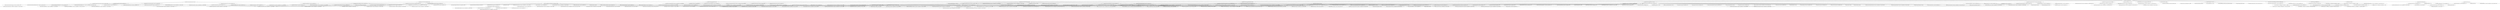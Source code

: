 digraph balancereader {
	"org.springframework.boot:balancereader:jar:1.0" -> "org.springframework.boot:spring-boot-starter-web:jar:3.3.4:compile" ; 
	"org.springframework.boot:balancereader:jar:1.0" -> "org.springframework.boot:spring-boot-starter-data-jpa:jar:3.3.4:compile" ; 
	"org.springframework.boot:balancereader:jar:1.0" -> "com.google.cloud:spring-cloud-gcp-starter:jar:5.6.1:compile" ; 
	"org.springframework.boot:balancereader:jar:1.0" -> "com.google.cloud:spring-cloud-gcp-starter-trace:jar:5.6.1:compile" ; 
	"org.springframework.boot:balancereader:jar:1.0" -> "org.springframework.boot:spring-boot-starter-actuator:jar:3.3.4:compile" ; 
	"org.springframework.boot:balancereader:jar:1.0" -> "io.micrometer:micrometer-registry-stackdriver:jar:1.13.4:compile" ; 
	"org.springframework.boot:balancereader:jar:1.0" -> "org.springframework.boot:spring-boot-starter:jar:3.3.4:compile (scope not updated to compile)" ; 
	"org.springframework.boot:balancereader:jar:1.0" -> "org.springframework.boot:spring-boot-starter-log4j2:jar:3.3.4:compile" ; 
	"org.springframework.boot:balancereader:jar:1.0" -> "org.apache.logging.log4j:log4j-api:jar:2.24.1:compile" ; 
	"org.springframework.boot:balancereader:jar:1.0" -> "org.apache.logging.log4j:log4j-core:jar:2.24.1:compile (scope not updated to compile)" ; 
	"org.springframework.boot:balancereader:jar:1.0" -> "org.postgresql:postgresql:jar:42.7.4:compile" ; 
	"org.springframework.boot:balancereader:jar:1.0" -> "com.google.guava:guava:jar:32.1.3-jre:compile" ; 
	"org.springframework.boot:balancereader:jar:1.0" -> "com.fasterxml.jackson.core:jackson-databind:jar:2.18.0:compile (scope not updated to compile)" ; 
	"org.springframework.boot:balancereader:jar:1.0" -> "io.lettuce:lettuce-core:jar:6.5.1.RELEASE:compile" ; 
	"org.springframework.boot:balancereader:jar:1.0" -> "com.auth0:java-jwt:jar:4.4.0:compile" ; 
	"org.springframework.boot:balancereader:jar:1.0" -> "org.junit.jupiter:junit-jupiter-engine:jar:5.10.3:test" ; 
	"org.springframework.boot:balancereader:jar:1.0" -> "org.mockito:mockito-core:jar:5.14.1:test" ; 
	"org.springframework.boot:spring-boot-starter-web:jar:3.3.4:compile" -> "(org.springframework.boot:spring-boot-starter:jar:3.3.4:compile - version managed from 3.3.4; omitted for duplicate)" ; 
	"org.springframework.boot:spring-boot-starter-web:jar:3.3.4:compile" -> "org.springframework.boot:spring-boot-starter-json:jar:3.3.4:compile (version managed from 3.3.4)" ; 
	"org.springframework.boot:spring-boot-starter-web:jar:3.3.4:compile" -> "org.springframework.boot:spring-boot-starter-tomcat:jar:3.3.4:compile (version managed from 3.3.4)" ; 
	"org.springframework.boot:spring-boot-starter-web:jar:3.3.4:compile" -> "org.springframework:spring-web:jar:6.1.13:compile (version managed from 6.1.13)" ; 
	"org.springframework.boot:spring-boot-starter-web:jar:3.3.4:compile" -> "org.springframework:spring-webmvc:jar:6.1.13:compile (version managed from 6.1.13)" ; 
	"org.springframework.boot:spring-boot-starter-json:jar:3.3.4:compile (version managed from 3.3.4)" -> "(org.springframework.boot:spring-boot-starter:jar:3.3.4:compile - version managed from 3.3.4; omitted for duplicate)" ; 
	"org.springframework.boot:spring-boot-starter-json:jar:3.3.4:compile (version managed from 3.3.4)" -> "(org.springframework:spring-web:jar:6.1.13:compile - version managed from 6.1.13; omitted for duplicate)" ; 
	"org.springframework.boot:spring-boot-starter-json:jar:3.3.4:compile (version managed from 3.3.4)" -> "(com.fasterxml.jackson.core:jackson-databind:jar:2.17.2:compile - version managed from 2.17.2; omitted for conflict with 2.18.0)" ; 
	"org.springframework.boot:spring-boot-starter-json:jar:3.3.4:compile (version managed from 3.3.4)" -> "com.fasterxml.jackson.datatype:jackson-datatype-jdk8:jar:2.17.2:compile (version managed from 2.17.2)" ; 
	"org.springframework.boot:spring-boot-starter-json:jar:3.3.4:compile (version managed from 3.3.4)" -> "com.fasterxml.jackson.datatype:jackson-datatype-jsr310:jar:2.17.2:compile (version managed from 2.17.2; scope not updated to compile)" ; 
	"org.springframework.boot:spring-boot-starter-json:jar:3.3.4:compile (version managed from 3.3.4)" -> "com.fasterxml.jackson.module:jackson-module-parameter-names:jar:2.17.2:compile (version managed from 2.17.2)" ; 
	"com.fasterxml.jackson.datatype:jackson-datatype-jdk8:jar:2.17.2:compile (version managed from 2.17.2)" -> "(com.fasterxml.jackson.core:jackson-core:jar:2.17.2:compile - version managed from 2.17.2; omitted for duplicate)" ; 
	"com.fasterxml.jackson.datatype:jackson-datatype-jdk8:jar:2.17.2:compile (version managed from 2.17.2)" -> "(com.fasterxml.jackson.core:jackson-databind:jar:2.17.2:compile - version managed from 2.17.2; omitted for conflict with 2.18.0)" ; 
	"com.fasterxml.jackson.datatype:jackson-datatype-jsr310:jar:2.17.2:compile (version managed from 2.17.2; scope not updated to compile)" -> "(com.fasterxml.jackson.core:jackson-annotations:jar:2.17.2:compile - version managed from 2.17.2; omitted for duplicate)" ; 
	"com.fasterxml.jackson.datatype:jackson-datatype-jsr310:jar:2.17.2:compile (version managed from 2.17.2; scope not updated to compile)" -> "(com.fasterxml.jackson.core:jackson-core:jar:2.17.2:compile - version managed from 2.17.2; omitted for duplicate)" ; 
	"com.fasterxml.jackson.datatype:jackson-datatype-jsr310:jar:2.17.2:compile (version managed from 2.17.2; scope not updated to compile)" -> "(com.fasterxml.jackson.core:jackson-databind:jar:2.17.2:compile - version managed from 2.17.2; omitted for conflict with 2.18.0)" ; 
	"com.fasterxml.jackson.module:jackson-module-parameter-names:jar:2.17.2:compile (version managed from 2.17.2)" -> "(com.fasterxml.jackson.core:jackson-core:jar:2.17.2:compile - version managed from 2.17.2; omitted for duplicate)" ; 
	"com.fasterxml.jackson.module:jackson-module-parameter-names:jar:2.17.2:compile (version managed from 2.17.2)" -> "(com.fasterxml.jackson.core:jackson-databind:jar:2.17.2:compile - version managed from 2.17.2; omitted for conflict with 2.18.0)" ; 
	"org.springframework.boot:spring-boot-starter-tomcat:jar:3.3.4:compile (version managed from 3.3.4)" -> "(jakarta.annotation:jakarta.annotation-api:jar:2.1.1:compile - version managed from 2.1.1; omitted for duplicate)" ; 
	"org.springframework.boot:spring-boot-starter-tomcat:jar:3.3.4:compile (version managed from 3.3.4)" -> "org.apache.tomcat.embed:tomcat-embed-core:jar:10.1.30:compile (version managed from 10.1.30)" ; 
	"org.springframework.boot:spring-boot-starter-tomcat:jar:3.3.4:compile (version managed from 3.3.4)" -> "org.apache.tomcat.embed:tomcat-embed-el:jar:10.1.30:compile (version managed from 10.1.30)" ; 
	"org.springframework.boot:spring-boot-starter-tomcat:jar:3.3.4:compile (version managed from 3.3.4)" -> "org.apache.tomcat.embed:tomcat-embed-websocket:jar:10.1.30:compile (version managed from 10.1.30)" ; 
	"org.apache.tomcat.embed:tomcat-embed-websocket:jar:10.1.30:compile (version managed from 10.1.30)" -> "(org.apache.tomcat.embed:tomcat-embed-core:jar:10.1.30:compile - version managed from 10.1.30; omitted for duplicate)" ; 
	"org.springframework:spring-web:jar:6.1.13:compile (version managed from 6.1.13)" -> "org.springframework:spring-beans:jar:6.1.13:compile (version managed from 6.1.13)" ; 
	"org.springframework:spring-web:jar:6.1.13:compile (version managed from 6.1.13)" -> "(org.springframework:spring-core:jar:6.1.13:compile - version managed from 6.1.13; omitted for duplicate)" ; 
	"org.springframework:spring-web:jar:6.1.13:compile (version managed from 6.1.13)" -> "(io.micrometer:micrometer-observation:jar:1.13.4:compile - version managed from 1.12.10; omitted for duplicate)" ; 
	"org.springframework:spring-beans:jar:6.1.13:compile (version managed from 6.1.13)" -> "(org.springframework:spring-core:jar:6.1.13:compile - version managed from 6.1.13; omitted for duplicate)" ; 
	"org.springframework:spring-webmvc:jar:6.1.13:compile (version managed from 6.1.13)" -> "org.springframework:spring-aop:jar:6.1.13:compile (version managed from 6.1.13)" ; 
	"org.springframework:spring-webmvc:jar:6.1.13:compile (version managed from 6.1.13)" -> "(org.springframework:spring-beans:jar:6.1.13:compile - version managed from 6.1.13; omitted for duplicate)" ; 
	"org.springframework:spring-webmvc:jar:6.1.13:compile (version managed from 6.1.13)" -> "org.springframework:spring-context:jar:6.1.13:compile (version managed from 6.1.13)" ; 
	"org.springframework:spring-webmvc:jar:6.1.13:compile (version managed from 6.1.13)" -> "(org.springframework:spring-core:jar:6.1.13:compile - version managed from 6.1.13; omitted for duplicate)" ; 
	"org.springframework:spring-webmvc:jar:6.1.13:compile (version managed from 6.1.13)" -> "org.springframework:spring-expression:jar:6.1.13:compile (version managed from 6.1.13)" ; 
	"org.springframework:spring-webmvc:jar:6.1.13:compile (version managed from 6.1.13)" -> "(org.springframework:spring-web:jar:6.1.13:compile - version managed from 6.1.13; omitted for duplicate)" ; 
	"org.springframework:spring-aop:jar:6.1.13:compile (version managed from 6.1.13)" -> "(org.springframework:spring-beans:jar:6.1.13:compile - version managed from 6.1.13; omitted for duplicate)" ; 
	"org.springframework:spring-aop:jar:6.1.13:compile (version managed from 6.1.13)" -> "(org.springframework:spring-core:jar:6.1.13:compile - version managed from 6.1.13; omitted for duplicate)" ; 
	"org.springframework:spring-context:jar:6.1.13:compile (version managed from 6.1.13)" -> "(org.springframework:spring-aop:jar:6.1.13:compile - version managed from 6.1.13; omitted for duplicate)" ; 
	"org.springframework:spring-context:jar:6.1.13:compile (version managed from 6.1.13)" -> "(org.springframework:spring-beans:jar:6.1.13:compile - version managed from 6.1.13; omitted for duplicate)" ; 
	"org.springframework:spring-context:jar:6.1.13:compile (version managed from 6.1.13)" -> "(org.springframework:spring-core:jar:6.1.13:compile - version managed from 6.1.13; omitted for duplicate)" ; 
	"org.springframework:spring-context:jar:6.1.13:compile (version managed from 6.1.13)" -> "(org.springframework:spring-expression:jar:6.1.13:compile - version managed from 6.1.13; omitted for duplicate)" ; 
	"org.springframework:spring-context:jar:6.1.13:compile (version managed from 6.1.13)" -> "(io.micrometer:micrometer-observation:jar:1.13.4:compile - version managed from 1.12.10; omitted for duplicate)" ; 
	"org.springframework:spring-expression:jar:6.1.13:compile (version managed from 6.1.13)" -> "(org.springframework:spring-core:jar:6.1.13:compile - version managed from 6.1.13; omitted for duplicate)" ; 
	"org.springframework.boot:spring-boot-starter-data-jpa:jar:3.3.4:compile" -> "org.springframework.boot:spring-boot-starter-aop:jar:3.3.4:compile (version managed from 3.3.4)" ; 
	"org.springframework.boot:spring-boot-starter-data-jpa:jar:3.3.4:compile" -> "org.springframework.boot:spring-boot-starter-jdbc:jar:3.3.4:compile (version managed from 3.3.4)" ; 
	"org.springframework.boot:spring-boot-starter-data-jpa:jar:3.3.4:compile" -> "org.hibernate.orm:hibernate-core:jar:6.5.3.Final:compile (version managed from 6.5.3.Final)" ; 
	"org.springframework.boot:spring-boot-starter-data-jpa:jar:3.3.4:compile" -> "org.springframework.data:spring-data-jpa:jar:3.3.4:compile (version managed from 3.3.4)" ; 
	"org.springframework.boot:spring-boot-starter-data-jpa:jar:3.3.4:compile" -> "org.springframework:spring-aspects:jar:6.1.13:compile (version managed from 6.1.13)" ; 
	"org.springframework.boot:spring-boot-starter-aop:jar:3.3.4:compile (version managed from 3.3.4)" -> "(org.springframework.boot:spring-boot-starter:jar:3.3.4:compile - version managed from 3.3.4; omitted for duplicate)" ; 
	"org.springframework.boot:spring-boot-starter-aop:jar:3.3.4:compile (version managed from 3.3.4)" -> "(org.springframework:spring-aop:jar:6.1.13:compile - version managed from 6.1.13; omitted for duplicate)" ; 
	"org.springframework.boot:spring-boot-starter-aop:jar:3.3.4:compile (version managed from 3.3.4)" -> "org.aspectj:aspectjweaver:jar:1.9.22.1:compile (version managed from 1.9.22.1)" ; 
	"org.springframework.boot:spring-boot-starter-jdbc:jar:3.3.4:compile (version managed from 3.3.4)" -> "(org.springframework.boot:spring-boot-starter:jar:3.3.4:compile - version managed from 3.3.4; omitted for duplicate)" ; 
	"org.springframework.boot:spring-boot-starter-jdbc:jar:3.3.4:compile (version managed from 3.3.4)" -> "com.zaxxer:HikariCP:jar:5.1.0:compile (version managed from 5.1.0)" ; 
	"org.springframework.boot:spring-boot-starter-jdbc:jar:3.3.4:compile (version managed from 3.3.4)" -> "org.springframework:spring-jdbc:jar:6.1.13:compile (version managed from 6.1.13)" ; 
	"com.zaxxer:HikariCP:jar:5.1.0:compile (version managed from 5.1.0)" -> "(org.slf4j:slf4j-api:jar:2.0.16:compile - version managed from 1.7.36; omitted for duplicate)" ; 
	"org.springframework:spring-jdbc:jar:6.1.13:compile (version managed from 6.1.13)" -> "(org.springframework:spring-beans:jar:6.1.13:compile - version managed from 6.1.13; omitted for duplicate)" ; 
	"org.springframework:spring-jdbc:jar:6.1.13:compile (version managed from 6.1.13)" -> "(org.springframework:spring-core:jar:6.1.13:compile - version managed from 6.1.13; omitted for duplicate)" ; 
	"org.springframework:spring-jdbc:jar:6.1.13:compile (version managed from 6.1.13)" -> "(org.springframework:spring-tx:jar:6.1.13:compile - version managed from 6.1.13; omitted for duplicate)" ; 
	"org.hibernate.orm:hibernate-core:jar:6.5.3.Final:compile (version managed from 6.5.3.Final)" -> "jakarta.persistence:jakarta.persistence-api:jar:3.1.0:compile (version managed from 3.1.0)" ; 
	"org.hibernate.orm:hibernate-core:jar:6.5.3.Final:compile (version managed from 6.5.3.Final)" -> "jakarta.transaction:jakarta.transaction-api:jar:2.0.1:compile (version managed from 2.0.1)" ; 
	"org.hibernate.orm:hibernate-core:jar:6.5.3.Final:compile (version managed from 6.5.3.Final)" -> "org.jboss.logging:jboss-logging:jar:3.5.3.Final:runtime (version managed from 3.5.0.Final)" ; 
	"org.hibernate.orm:hibernate-core:jar:6.5.3.Final:compile (version managed from 6.5.3.Final)" -> "org.hibernate.common:hibernate-commons-annotations:jar:6.0.6.Final:runtime" ; 
	"org.hibernate.orm:hibernate-core:jar:6.5.3.Final:compile (version managed from 6.5.3.Final)" -> "io.smallrye:jandex:jar:3.1.2:runtime" ; 
	"org.hibernate.orm:hibernate-core:jar:6.5.3.Final:compile (version managed from 6.5.3.Final)" -> "com.fasterxml:classmate:jar:1.7.0:runtime (version managed from 1.5.1)" ; 
	"org.hibernate.orm:hibernate-core:jar:6.5.3.Final:compile (version managed from 6.5.3.Final)" -> "(net.bytebuddy:byte-buddy:jar:1.14.19:runtime - version managed from 1.14.15; omitted for duplicate)" ; 
	"org.hibernate.orm:hibernate-core:jar:6.5.3.Final:compile (version managed from 6.5.3.Final)" -> "jakarta.xml.bind:jakarta.xml.bind-api:jar:4.0.2:runtime (version managed from 4.0.0)" ; 
	"org.hibernate.orm:hibernate-core:jar:6.5.3.Final:compile (version managed from 6.5.3.Final)" -> "org.glassfish.jaxb:jaxb-runtime:jar:4.0.5:runtime (version managed from 4.0.2)" ; 
	"org.hibernate.orm:hibernate-core:jar:6.5.3.Final:compile (version managed from 6.5.3.Final)" -> "jakarta.inject:jakarta.inject-api:jar:2.0.1:runtime (version managed from 2.0.1)" ; 
	"org.hibernate.orm:hibernate-core:jar:6.5.3.Final:compile (version managed from 6.5.3.Final)" -> "org.antlr:antlr4-runtime:jar:4.13.0:compile" ; 
	"jakarta.xml.bind:jakarta.xml.bind-api:jar:4.0.2:runtime (version managed from 4.0.0)" -> "jakarta.activation:jakarta.activation-api:jar:2.1.3:runtime (version managed from 2.1.3)" ; 
	"org.glassfish.jaxb:jaxb-runtime:jar:4.0.5:runtime (version managed from 4.0.2)" -> "org.glassfish.jaxb:jaxb-core:jar:4.0.5:runtime (version managed from 4.0.5)" ; 
	"org.glassfish.jaxb:jaxb-core:jar:4.0.5:runtime (version managed from 4.0.5)" -> "(jakarta.xml.bind:jakarta.xml.bind-api:jar:4.0.2:runtime - version managed from 4.0.2; omitted for duplicate)" ; 
	"org.glassfish.jaxb:jaxb-core:jar:4.0.5:runtime (version managed from 4.0.5)" -> "(jakarta.activation:jakarta.activation-api:jar:2.1.3:runtime - version managed from 2.1.3; omitted for duplicate)" ; 
	"org.glassfish.jaxb:jaxb-core:jar:4.0.5:runtime (version managed from 4.0.5)" -> "org.eclipse.angus:angus-activation:jar:2.0.2:runtime (version managed from 2.0.2)" ; 
	"org.glassfish.jaxb:jaxb-core:jar:4.0.5:runtime (version managed from 4.0.5)" -> "org.glassfish.jaxb:txw2:jar:4.0.5:runtime (version managed from 4.0.5)" ; 
	"org.glassfish.jaxb:jaxb-core:jar:4.0.5:runtime (version managed from 4.0.5)" -> "com.sun.istack:istack-commons-runtime:jar:4.1.2:runtime (version managed from 4.1.2)" ; 
	"org.eclipse.angus:angus-activation:jar:2.0.2:runtime (version managed from 2.0.2)" -> "(jakarta.activation:jakarta.activation-api:jar:2.1.3:runtime - version managed from 2.1.3; omitted for duplicate)" ; 
	"org.springframework.data:spring-data-jpa:jar:3.3.4:compile (version managed from 3.3.4)" -> "org.springframework.data:spring-data-commons:jar:3.3.4:compile (version managed from 3.3.4)" ; 
	"org.springframework.data:spring-data-jpa:jar:3.3.4:compile (version managed from 3.3.4)" -> "org.springframework:spring-orm:jar:6.1.13:compile (version managed from 6.1.13)" ; 
	"org.springframework.data:spring-data-jpa:jar:3.3.4:compile (version managed from 3.3.4)" -> "(org.springframework:spring-context:jar:6.1.13:compile - version managed from 6.1.13; omitted for duplicate)" ; 
	"org.springframework.data:spring-data-jpa:jar:3.3.4:compile (version managed from 3.3.4)" -> "(org.springframework:spring-aop:jar:6.1.13:compile - version managed from 6.1.13; omitted for duplicate)" ; 
	"org.springframework.data:spring-data-jpa:jar:3.3.4:compile (version managed from 3.3.4)" -> "org.springframework:spring-tx:jar:6.1.13:compile (version managed from 6.1.13)" ; 
	"org.springframework.data:spring-data-jpa:jar:3.3.4:compile (version managed from 3.3.4)" -> "(org.springframework:spring-beans:jar:6.1.13:compile - version managed from 6.1.13; omitted for duplicate)" ; 
	"org.springframework.data:spring-data-jpa:jar:3.3.4:compile (version managed from 3.3.4)" -> "(org.springframework:spring-core:jar:6.1.13:compile - version managed from 6.1.13; omitted for duplicate)" ; 
	"org.springframework.data:spring-data-jpa:jar:3.3.4:compile (version managed from 3.3.4)" -> "(org.antlr:antlr4-runtime:jar:4.13.0:compile - omitted for duplicate)" ; 
	"org.springframework.data:spring-data-jpa:jar:3.3.4:compile (version managed from 3.3.4)" -> "(jakarta.annotation:jakarta.annotation-api:jar:2.1.1:compile - version managed from 2.0.0; omitted for duplicate)" ; 
	"org.springframework.data:spring-data-jpa:jar:3.3.4:compile (version managed from 3.3.4)" -> "(org.slf4j:slf4j-api:jar:2.0.16:compile - version managed from 2.0.2; omitted for duplicate)" ; 
	"org.springframework.data:spring-data-commons:jar:3.3.4:compile (version managed from 3.3.4)" -> "(org.springframework:spring-core:jar:6.1.13:compile - version managed from 6.1.13; omitted for duplicate)" ; 
	"org.springframework.data:spring-data-commons:jar:3.3.4:compile (version managed from 3.3.4)" -> "(org.springframework:spring-beans:jar:6.1.13:compile - version managed from 6.1.13; omitted for duplicate)" ; 
	"org.springframework.data:spring-data-commons:jar:3.3.4:compile (version managed from 3.3.4)" -> "(org.slf4j:slf4j-api:jar:2.0.16:compile - version managed from 2.0.2; omitted for duplicate)" ; 
	"org.springframework:spring-orm:jar:6.1.13:compile (version managed from 6.1.13)" -> "(org.springframework:spring-beans:jar:6.1.13:compile - version managed from 6.1.13; omitted for duplicate)" ; 
	"org.springframework:spring-orm:jar:6.1.13:compile (version managed from 6.1.13)" -> "(org.springframework:spring-core:jar:6.1.13:compile - version managed from 6.1.13; omitted for duplicate)" ; 
	"org.springframework:spring-orm:jar:6.1.13:compile (version managed from 6.1.13)" -> "(org.springframework:spring-jdbc:jar:6.1.13:compile - version managed from 6.1.13; omitted for duplicate)" ; 
	"org.springframework:spring-orm:jar:6.1.13:compile (version managed from 6.1.13)" -> "(org.springframework:spring-tx:jar:6.1.13:compile - version managed from 6.1.13; omitted for duplicate)" ; 
	"org.springframework:spring-tx:jar:6.1.13:compile (version managed from 6.1.13)" -> "(org.springframework:spring-beans:jar:6.1.13:compile - version managed from 6.1.13; omitted for duplicate)" ; 
	"org.springframework:spring-tx:jar:6.1.13:compile (version managed from 6.1.13)" -> "(org.springframework:spring-core:jar:6.1.13:compile - version managed from 6.1.13; omitted for duplicate)" ; 
	"org.springframework:spring-aspects:jar:6.1.13:compile (version managed from 6.1.13)" -> "(org.aspectj:aspectjweaver:jar:1.9.22.1:compile - version managed from 1.9.22.1; omitted for duplicate)" ; 
	"com.google.cloud:spring-cloud-gcp-starter:jar:5.6.1:compile" -> "com.google.cloud:spring-cloud-gcp-core:jar:5.6.1:compile (version managed from 5.6.1)" ; 
	"com.google.cloud:spring-cloud-gcp-starter:jar:5.6.1:compile" -> "com.google.cloud:spring-cloud-gcp-autoconfigure:jar:5.6.1:compile (version managed from 5.6.1)" ; 
	"com.google.cloud:spring-cloud-gcp-starter:jar:5.6.1:compile" -> "(org.springframework.boot:spring-boot-starter:jar:3.3.4:compile - version managed from 3.3.3; omitted for duplicate)" ; 
	"com.google.cloud:spring-cloud-gcp-starter:jar:5.6.1:compile" -> "org.slf4j:slf4j-api:jar:2.0.16:compile (version managed from 2.0.16)" ; 
	"com.google.cloud:spring-cloud-gcp-core:jar:5.6.1:compile (version managed from 5.6.1)" -> "com.google.cloud:google-cloud-core:jar:2.43.0:compile (version managed from 2.43.0)" ; 
	"com.google.cloud:spring-cloud-gcp-core:jar:5.6.1:compile (version managed from 5.6.1)" -> "(org.springframework:spring-core:jar:6.1.13:compile - version managed from 6.1.12; omitted for duplicate)" ; 
	"com.google.cloud:spring-cloud-gcp-core:jar:5.6.1:compile (version managed from 5.6.1)" -> "(org.springframework:spring-context:jar:6.1.13:compile - version managed from 6.1.12; omitted for duplicate)" ; 
	"com.google.cloud:spring-cloud-gcp-core:jar:5.6.1:compile (version managed from 5.6.1)" -> "(org.slf4j:slf4j-api:jar:2.0.16:compile - version managed from 2.0.16; omitted for duplicate)" ; 
	"com.google.cloud:google-cloud-core:jar:2.43.0:compile (version managed from 2.43.0)" -> "(com.google.guava:guava:jar:33.3.0-jre:compile - version managed from 33.3.0-jre; omitted for conflict with 32.1.3-jre)" ; 
	"com.google.cloud:google-cloud-core:jar:2.43.0:compile (version managed from 2.43.0)" -> "(com.google.api:gax:jar:2.53.0:compile - version managed from 2.53.0; omitted for duplicate)" ; 
	"com.google.cloud:google-cloud-core:jar:2.43.0:compile (version managed from 2.43.0)" -> "(com.google.auto.value:auto-value-annotations:jar:1.11.0:compile - version managed from 1.11.0; omitted for duplicate)" ; 
	"com.google.cloud:google-cloud-core:jar:2.43.0:compile (version managed from 2.43.0)" -> "(com.google.protobuf:protobuf-java-util:jar:3.25.4:compile - version managed from 3.25.4; omitted for duplicate)" ; 
	"com.google.cloud:google-cloud-core:jar:2.43.0:compile (version managed from 2.43.0)" -> "(com.google.api.grpc:proto-google-common-protos:jar:2.44.0:compile - version managed from 2.44.0; omitted for duplicate)" ; 
	"com.google.cloud:google-cloud-core:jar:2.43.0:compile (version managed from 2.43.0)" -> "com.google.api.grpc:proto-google-iam-v1:jar:1.39.0:compile (version managed from 1.39.0)" ; 
	"com.google.cloud:google-cloud-core:jar:2.43.0:compile (version managed from 2.43.0)" -> "(org.threeten:threetenbp:jar:1.6.9:compile - omitted for duplicate)" ; 
	"com.google.cloud:google-cloud-core:jar:2.43.0:compile (version managed from 2.43.0)" -> "(com.google.api:api-common:jar:2.36.0:compile - version managed from 2.36.0; omitted for duplicate)" ; 
	"com.google.cloud:google-cloud-core:jar:2.43.0:compile (version managed from 2.43.0)" -> "(com.google.auth:google-auth-library-credentials:jar:1.25.0:compile - version managed from 1.25.0; omitted for duplicate)" ; 
	"com.google.cloud:google-cloud-core:jar:2.43.0:compile (version managed from 2.43.0)" -> "(com.google.auth:google-auth-library-oauth2-http:jar:1.25.0:compile - version managed from 1.25.0; omitted for duplicate)" ; 
	"com.google.cloud:google-cloud-core:jar:2.43.0:compile (version managed from 2.43.0)" -> "(com.google.http-client:google-http-client:jar:1.45.0:compile - version managed from 1.45.0; omitted for duplicate)" ; 
	"com.google.cloud:google-cloud-core:jar:2.43.0:compile (version managed from 2.43.0)" -> "(com.google.http-client:google-http-client-gson:jar:1.45.0:compile - version managed from 1.45.0; omitted for duplicate)" ; 
	"com.google.cloud:google-cloud-core:jar:2.43.0:compile (version managed from 2.43.0)" -> "(com.google.protobuf:protobuf-java:jar:3.25.4:compile - version managed from 3.25.4; omitted for duplicate)" ; 
	"com.google.cloud:google-cloud-core:jar:2.43.0:compile (version managed from 2.43.0)" -> "(com.google.errorprone:error_prone_annotations:jar:2.31.0:compile - omitted for conflict with 2.21.1)" ; 
	"com.google.cloud:google-cloud-core:jar:2.43.0:compile (version managed from 2.43.0)" -> "(com.google.code.findbugs:jsr305:jar:3.0.2:compile - omitted for duplicate)" ; 
	"com.google.api.grpc:proto-google-iam-v1:jar:1.39.0:compile (version managed from 1.39.0)" -> "(com.google.protobuf:protobuf-java:jar:3.25.4:compile - version managed from 3.25.4; omitted for duplicate)" ; 
	"com.google.api.grpc:proto-google-iam-v1:jar:1.39.0:compile (version managed from 1.39.0)" -> "(com.google.api.grpc:proto-google-common-protos:jar:2.44.0:compile - version managed from 2.44.0; omitted for duplicate)" ; 
	"com.google.cloud:spring-cloud-gcp-autoconfigure:jar:5.6.1:compile (version managed from 5.6.1)" -> "(org.springframework.boot:spring-boot-autoconfigure:jar:3.3.4:compile - version managed from 3.3.3; omitted for duplicate)" ; 
	"com.google.cloud:spring-cloud-gcp-autoconfigure:jar:5.6.1:compile (version managed from 5.6.1)" -> "(com.google.cloud:spring-cloud-gcp-core:jar:5.6.1:compile - version managed from 5.6.1; omitted for duplicate)" ; 
	"com.google.cloud:spring-cloud-gcp-autoconfigure:jar:5.6.1:compile (version managed from 5.6.1)" -> "org.apache.commons:commons-lang3:jar:3.14.0:compile (version managed from 3.14.0)" ; 
	"com.google.cloud:spring-cloud-gcp-autoconfigure:jar:5.6.1:compile (version managed from 5.6.1)" -> "(org.slf4j:slf4j-api:jar:2.0.16:compile - version managed from 2.0.16; omitted for duplicate)" ; 
	"com.google.cloud:spring-cloud-gcp-starter-trace:jar:5.6.1:compile" -> "(com.google.cloud:spring-cloud-gcp-starter:jar:5.6.1:compile - version managed from 5.6.1; omitted for duplicate)" ; 
	"com.google.cloud:spring-cloud-gcp-starter-trace:jar:5.6.1:compile" -> "(org.springframework:spring-aspects:jar:6.1.13:compile - version managed from 6.1.12; omitted for duplicate)" ; 
	"com.google.cloud:spring-cloud-gcp-starter-trace:jar:5.6.1:compile" -> "(org.springframework.boot:spring-boot-starter-actuator:jar:3.3.4:compile - version managed from 3.3.3; omitted for duplicate)" ; 
	"com.google.cloud:spring-cloud-gcp-starter-trace:jar:5.6.1:compile" -> "io.micrometer:micrometer-tracing-bridge-brave:jar:1.3.4:compile (version managed from 1.3.3)" ; 
	"com.google.cloud:spring-cloud-gcp-starter-trace:jar:5.6.1:compile" -> "io.zipkin.brave:brave-instrumentation-messaging:jar:6.0.3:compile (version managed from 6.0.3)" ; 
	"com.google.cloud:spring-cloud-gcp-starter-trace:jar:5.6.1:compile" -> "io.zipkin.gcp:zipkin-sender-stackdriver:jar:2.2.4:compile" ; 
	"com.google.cloud:spring-cloud-gcp-starter-trace:jar:5.6.1:compile" -> "io.zipkin.gcp:brave-propagation-stackdriver:jar:2.2.4:compile" ; 
	"com.google.cloud:spring-cloud-gcp-starter-trace:jar:5.6.1:compile" -> "io.zipkin.gcp:brave-encoder-stackdriver:jar:2.2.4:compile" ; 
	"com.google.cloud:spring-cloud-gcp-starter-trace:jar:5.6.1:compile" -> "com.google.cloud:google-cloud-core-grpc:jar:2.43.0:compile (version managed from 2.43.0)" ; 
	"com.google.cloud:spring-cloud-gcp-starter-trace:jar:5.6.1:compile" -> "io.zipkin.reporter2:zipkin-reporter-brave:jar:3.4.2:compile (version managed from 3.4.0)" ; 
	"com.google.cloud:spring-cloud-gcp-starter-trace:jar:5.6.1:compile" -> "(org.slf4j:slf4j-api:jar:2.0.16:compile - version managed from 2.0.16; omitted for duplicate)" ; 
	"io.micrometer:micrometer-tracing-bridge-brave:jar:1.3.4:compile (version managed from 1.3.3)" -> "io.micrometer:micrometer-tracing:jar:1.3.4:compile (version managed from 1.3.4)" ; 
	"io.micrometer:micrometer-tracing-bridge-brave:jar:1.3.4:compile (version managed from 1.3.3)" -> "(org.slf4j:slf4j-api:jar:2.0.16:compile - version managed from 1.7.36; omitted for duplicate)" ; 
	"io.micrometer:micrometer-tracing-bridge-brave:jar:1.3.4:compile (version managed from 1.3.3)" -> "io.zipkin.brave:brave:jar:6.0.3:compile (version managed from 6.0.3)" ; 
	"io.micrometer:micrometer-tracing-bridge-brave:jar:1.3.4:compile (version managed from 1.3.3)" -> "io.zipkin.brave:brave-context-slf4j:jar:6.0.3:compile (version managed from 6.0.3)" ; 
	"io.micrometer:micrometer-tracing-bridge-brave:jar:1.3.4:compile (version managed from 1.3.3)" -> "io.zipkin.brave:brave-instrumentation-http:jar:6.0.3:compile (version managed from 6.0.3)" ; 
	"io.micrometer:micrometer-tracing-bridge-brave:jar:1.3.4:compile (version managed from 1.3.3)" -> "io.zipkin.aws:brave-propagation-aws:jar:1.2.5:compile" ; 
	"io.micrometer:micrometer-tracing-bridge-brave:jar:1.3.4:compile (version managed from 1.3.3)" -> "io.zipkin.contrib.brave-propagation-w3c:brave-propagation-tracecontext:jar:0.2.0:compile" ; 
	"io.micrometer:micrometer-tracing:jar:1.3.4:compile (version managed from 1.3.4)" -> "(io.micrometer:micrometer-observation:jar:1.13.4:compile - version managed from 1.13.4; omitted for duplicate)" ; 
	"io.micrometer:micrometer-tracing:jar:1.3.4:compile (version managed from 1.3.4)" -> "io.micrometer:context-propagation:jar:1.1.1:compile (version managed from 1.1.1)" ; 
	"io.micrometer:micrometer-tracing:jar:1.3.4:compile (version managed from 1.3.4)" -> "aopalliance:aopalliance:jar:1.0:compile" ; 
	"io.zipkin.brave:brave-context-slf4j:jar:6.0.3:compile (version managed from 6.0.3)" -> "(io.zipkin.brave:brave:jar:6.0.3:compile - version managed from 6.0.3; omitted for duplicate)" ; 
	"io.zipkin.brave:brave-instrumentation-http:jar:6.0.3:compile (version managed from 6.0.3)" -> "(io.zipkin.brave:brave:jar:6.0.3:compile - version managed from 6.0.3; omitted for duplicate)" ; 
	"io.zipkin.aws:brave-propagation-aws:jar:1.2.5:compile" -> "(io.zipkin.brave:brave:jar:6.0.3:compile - version managed from 6.0.3; omitted for duplicate)" ; 
	"io.zipkin.brave:brave-instrumentation-messaging:jar:6.0.3:compile (version managed from 6.0.3)" -> "(io.zipkin.brave:brave:jar:6.0.3:compile - version managed from 6.0.3; omitted for duplicate)" ; 
	"io.zipkin.gcp:zipkin-sender-stackdriver:jar:2.2.4:compile" -> "io.zipkin.gcp:zipkin-translation-stackdriver:jar:2.2.4:compile" ; 
	"io.zipkin.gcp:zipkin-sender-stackdriver:jar:2.2.4:compile" -> "io.zipkin.reporter2:zipkin-reporter:jar:3.4.2:compile (version managed from 3.4.0)" ; 
	"io.zipkin.gcp:zipkin-sender-stackdriver:jar:2.2.4:compile" -> "com.google.api.grpc:grpc-google-cloud-trace-v2:jar:2.49.0:compile (version managed from 2.44.0)" ; 
	"io.zipkin.gcp:zipkin-sender-stackdriver:jar:2.2.4:compile" -> "(com.google.auth:google-auth-library-oauth2-http:jar:1.25.0:compile - version managed from 1.23.0; omitted for duplicate)" ; 
	"io.zipkin.gcp:zipkin-translation-stackdriver:jar:2.2.4:compile" -> "(com.google.api.grpc:proto-google-common-protos:jar:2.44.0:compile - version managed from 2.39.1; omitted for duplicate)" ; 
	"io.zipkin.gcp:zipkin-translation-stackdriver:jar:2.2.4:compile" -> "(com.google.api.grpc:proto-google-cloud-trace-v2:jar:2.49.0:compile - version managed from 2.44.0; omitted for duplicate)" ; 
	"io.zipkin.reporter2:zipkin-reporter:jar:3.4.2:compile (version managed from 3.4.0)" -> "io.zipkin.zipkin2:zipkin:jar:2.27.1:compile (version managed from 2.27.1)" ; 
	"com.google.api.grpc:grpc-google-cloud-trace-v2:jar:2.49.0:compile (version managed from 2.44.0)" -> "(io.grpc:grpc-api:jar:1.66.0:compile - version managed from 1.66.0; omitted for duplicate)" ; 
	"com.google.api.grpc:grpc-google-cloud-trace-v2:jar:2.49.0:compile (version managed from 2.44.0)" -> "(com.google.code.findbugs:jsr305:jar:3.0.2:compile - omitted for duplicate)" ; 
	"com.google.api.grpc:grpc-google-cloud-trace-v2:jar:2.49.0:compile (version managed from 2.44.0)" -> "(com.google.errorprone:error_prone_annotations:jar:2.31.0:compile - omitted for conflict with 2.21.1)" ; 
	"com.google.api.grpc:grpc-google-cloud-trace-v2:jar:2.49.0:compile (version managed from 2.44.0)" -> "(io.grpc:grpc-stub:jar:1.66.0:compile - version managed from 1.66.0; omitted for duplicate)" ; 
	"com.google.api.grpc:grpc-google-cloud-trace-v2:jar:2.49.0:compile (version managed from 2.44.0)" -> "(com.google.api.grpc:proto-google-common-protos:jar:2.44.0:compile - version managed from 2.44.0; omitted for duplicate)" ; 
	"com.google.api.grpc:grpc-google-cloud-trace-v2:jar:2.49.0:compile (version managed from 2.44.0)" -> "(io.grpc:grpc-protobuf-lite:jar:1.66.0:runtime - version managed from 1.66.0; omitted for duplicate)" ; 
	"com.google.api.grpc:grpc-google-cloud-trace-v2:jar:2.49.0:compile (version managed from 2.44.0)" -> "(com.google.api.grpc:proto-google-cloud-trace-v2:jar:2.49.0:compile - version managed from 2.49.0; omitted for duplicate)" ; 
	"com.google.api.grpc:grpc-google-cloud-trace-v2:jar:2.49.0:compile (version managed from 2.44.0)" -> "(com.google.api:api-common:jar:2.36.0:compile - version managed from 2.36.0; omitted for duplicate)" ; 
	"com.google.api.grpc:grpc-google-cloud-trace-v2:jar:2.49.0:compile (version managed from 2.44.0)" -> "(com.google.auto.value:auto-value-annotations:jar:1.11.0:compile - version managed from 1.11.0; omitted for duplicate)" ; 
	"com.google.api.grpc:grpc-google-cloud-trace-v2:jar:2.49.0:compile (version managed from 2.44.0)" -> "javax.annotation:javax.annotation-api:jar:1.3.2:compile" ; 
	"com.google.api.grpc:grpc-google-cloud-trace-v2:jar:2.49.0:compile (version managed from 2.44.0)" -> "(com.google.guava:guava:jar:33.3.0-jre:compile - version managed from 33.3.0-jre; omitted for conflict with 32.1.3-jre)" ; 
	"com.google.api.grpc:grpc-google-cloud-trace-v2:jar:2.49.0:compile (version managed from 2.44.0)" -> "(com.google.guava:failureaccess:jar:1.0.2:compile - omitted for conflict with 1.0.1)" ; 
	"com.google.api.grpc:grpc-google-cloud-trace-v2:jar:2.49.0:compile (version managed from 2.44.0)" -> "(com.google.guava:listenablefuture:jar:9999.0-empty-to-avoid-conflict-with-guava:compile - omitted for duplicate)" ; 
	"com.google.api.grpc:grpc-google-cloud-trace-v2:jar:2.49.0:compile (version managed from 2.44.0)" -> "(org.checkerframework:checker-qual:jar:3.47.0:compile - omitted for conflict with 3.42.0)" ; 
	"com.google.api.grpc:grpc-google-cloud-trace-v2:jar:2.49.0:compile (version managed from 2.44.0)" -> "(com.google.j2objc:j2objc-annotations:jar:3.0.0:compile - omitted for conflict with 2.8)" ; 
	"io.zipkin.gcp:brave-encoder-stackdriver:jar:2.2.4:compile" -> "com.google.api.grpc:proto-google-common-protos:jar:2.44.0:compile (version managed from 2.39.1)" ; 
	"io.zipkin.gcp:brave-encoder-stackdriver:jar:2.2.4:compile" -> "com.google.api.grpc:proto-google-cloud-trace-v2:jar:2.49.0:compile (version managed from 2.44.0)" ; 
	"io.zipkin.gcp:brave-encoder-stackdriver:jar:2.2.4:compile" -> "(io.zipkin.reporter2:zipkin-reporter-brave:jar:3.4.2:compile - version managed from 3.4.0; omitted for duplicate)" ; 
	"com.google.api.grpc:proto-google-common-protos:jar:2.44.0:compile (version managed from 2.39.1)" -> "(com.google.protobuf:protobuf-java:jar:3.25.4:compile - version managed from 3.25.4; omitted for duplicate)" ; 
	"com.google.api.grpc:proto-google-cloud-trace-v2:jar:2.49.0:compile (version managed from 2.44.0)" -> "(com.google.protobuf:protobuf-java:jar:3.25.4:compile - version managed from 3.25.4; omitted for duplicate)" ; 
	"com.google.api.grpc:proto-google-cloud-trace-v2:jar:2.49.0:compile (version managed from 2.44.0)" -> "(com.google.api:api-common:jar:2.36.0:compile - version managed from 2.36.0; omitted for duplicate)" ; 
	"com.google.api.grpc:proto-google-cloud-trace-v2:jar:2.49.0:compile (version managed from 2.44.0)" -> "(com.google.auto.value:auto-value-annotations:jar:1.11.0:compile - version managed from 1.11.0; omitted for duplicate)" ; 
	"com.google.api.grpc:proto-google-cloud-trace-v2:jar:2.49.0:compile (version managed from 2.44.0)" -> "(com.google.code.findbugs:jsr305:jar:3.0.2:compile - omitted for duplicate)" ; 
	"com.google.api.grpc:proto-google-cloud-trace-v2:jar:2.49.0:compile (version managed from 2.44.0)" -> "(javax.annotation:javax.annotation-api:jar:1.3.2:compile - omitted for duplicate)" ; 
	"com.google.api.grpc:proto-google-cloud-trace-v2:jar:2.49.0:compile (version managed from 2.44.0)" -> "(com.google.errorprone:error_prone_annotations:jar:2.31.0:compile - omitted for conflict with 2.21.1)" ; 
	"com.google.api.grpc:proto-google-cloud-trace-v2:jar:2.49.0:compile (version managed from 2.44.0)" -> "(com.google.j2objc:j2objc-annotations:jar:3.0.0:compile - omitted for conflict with 2.8)" ; 
	"com.google.api.grpc:proto-google-cloud-trace-v2:jar:2.49.0:compile (version managed from 2.44.0)" -> "(com.google.api.grpc:proto-google-common-protos:jar:2.44.0:compile - version managed from 2.44.0; omitted for duplicate)" ; 
	"com.google.api.grpc:proto-google-cloud-trace-v2:jar:2.49.0:compile (version managed from 2.44.0)" -> "(com.google.guava:guava:jar:33.3.0-jre:compile - version managed from 33.3.0-jre; omitted for conflict with 32.1.3-jre)" ; 
	"com.google.api.grpc:proto-google-cloud-trace-v2:jar:2.49.0:compile (version managed from 2.44.0)" -> "(com.google.guava:failureaccess:jar:1.0.2:compile - omitted for conflict with 1.0.1)" ; 
	"com.google.api.grpc:proto-google-cloud-trace-v2:jar:2.49.0:compile (version managed from 2.44.0)" -> "(com.google.guava:listenablefuture:jar:9999.0-empty-to-avoid-conflict-with-guava:compile - omitted for duplicate)" ; 
	"com.google.api.grpc:proto-google-cloud-trace-v2:jar:2.49.0:compile (version managed from 2.44.0)" -> "(org.checkerframework:checker-qual:jar:3.47.0:compile - omitted for conflict with 3.42.0)" ; 
	"com.google.cloud:google-cloud-core-grpc:jar:2.43.0:compile (version managed from 2.43.0)" -> "com.google.auth:google-auth-library-credentials:jar:1.25.0:compile (version managed from 1.25.0)" ; 
	"com.google.cloud:google-cloud-core-grpc:jar:2.43.0:compile (version managed from 2.43.0)" -> "(com.google.cloud:google-cloud-core:jar:2.43.0:compile - version managed from 2.43.0; omitted for duplicate)" ; 
	"com.google.cloud:google-cloud-core-grpc:jar:2.43.0:compile (version managed from 2.43.0)" -> "(com.google.guava:guava:jar:33.3.0-jre:compile - version managed from 33.3.0-jre; omitted for conflict with 32.1.3-jre)" ; 
	"com.google.cloud:google-cloud-core-grpc:jar:2.43.0:compile (version managed from 2.43.0)" -> "com.google.api:gax:jar:2.53.0:compile (version managed from 2.53.0)" ; 
	"com.google.cloud:google-cloud-core-grpc:jar:2.43.0:compile (version managed from 2.43.0)" -> "com.google.api:gax-grpc:jar:2.53.0:compile (version managed from 2.53.0)" ; 
	"com.google.cloud:google-cloud-core-grpc:jar:2.43.0:compile (version managed from 2.43.0)" -> "com.google.api:api-common:jar:2.36.0:compile (version managed from 2.36.0)" ; 
	"com.google.cloud:google-cloud-core-grpc:jar:2.43.0:compile (version managed from 2.43.0)" -> "io.grpc:grpc-api:jar:1.66.0:compile (version managed from 1.66.0)" ; 
	"com.google.cloud:google-cloud-core-grpc:jar:2.43.0:compile (version managed from 2.43.0)" -> "com.google.http-client:google-http-client:jar:1.45.0:compile (version managed from 1.45.0)" ; 
	"com.google.cloud:google-cloud-core-grpc:jar:2.43.0:compile (version managed from 2.43.0)" -> "(com.google.errorprone:error_prone_annotations:jar:2.31.0:compile - omitted for conflict with 2.21.1)" ; 
	"com.google.api:gax:jar:2.53.0:compile (version managed from 2.53.0)" -> "(com.google.api:api-common:jar:2.36.0:compile - version managed from 2.36.0; omitted for duplicate)" ; 
	"com.google.api:gax:jar:2.53.0:compile (version managed from 2.53.0)" -> "(com.google.auth:google-auth-library-credentials:jar:1.25.0:compile - version managed from 1.25.0; omitted for duplicate)" ; 
	"com.google.api:gax:jar:2.53.0:compile (version managed from 2.53.0)" -> "(com.google.api.grpc:proto-google-common-protos:jar:2.44.0:compile - version managed from 2.44.0; omitted for duplicate)" ; 
	"com.google.api:gax:jar:2.53.0:compile (version managed from 2.53.0)" -> "(com.google.protobuf:protobuf-java:jar:3.25.4:compile - version managed from 3.25.4; omitted for duplicate)" ; 
	"com.google.api:gax:jar:2.53.0:compile (version managed from 2.53.0)" -> "(org.threeten:threetenbp:jar:1.6.9:compile - omitted for duplicate)" ; 
	"com.google.api:gax:jar:2.53.0:compile (version managed from 2.53.0)" -> "(io.opencensus:opencensus-api:jar:0.31.1:compile - omitted for duplicate)" ; 
	"com.google.api:gax:jar:2.53.0:compile (version managed from 2.53.0)" -> "(com.google.guava:guava:jar:33.3.0-jre:compile - version managed from 33.3.0-jre; omitted for conflict with 32.1.3-jre)" ; 
	"com.google.api:gax:jar:2.53.0:compile (version managed from 2.53.0)" -> "(com.google.auth:google-auth-library-oauth2-http:jar:1.25.0:compile - version managed from 1.25.0; omitted for duplicate)" ; 
	"com.google.api:gax-grpc:jar:2.53.0:compile (version managed from 2.53.0)" -> "(com.google.api:gax:jar:2.53.0:compile - version managed from 2.53.0; omitted for duplicate)" ; 
	"com.google.api:gax-grpc:jar:2.53.0:compile (version managed from 2.53.0)" -> "(com.google.api:api-common:jar:2.36.0:compile - version managed from 2.36.0; omitted for duplicate)" ; 
	"com.google.api:gax-grpc:jar:2.53.0:compile (version managed from 2.53.0)" -> "(com.google.api.grpc:proto-google-common-protos:jar:2.44.0:compile - version managed from 2.44.0; omitted for duplicate)" ; 
	"com.google.api:gax-grpc:jar:2.53.0:compile (version managed from 2.53.0)" -> "(com.google.auth:google-auth-library-credentials:jar:1.25.0:compile - version managed from 1.25.0; omitted for duplicate)" ; 
	"com.google.api:gax-grpc:jar:2.53.0:compile (version managed from 2.53.0)" -> "(com.google.guava:guava:jar:33.3.0-jre:compile - version managed from 33.3.0-jre; omitted for conflict with 32.1.3-jre)" ; 
	"com.google.api:gax-grpc:jar:2.53.0:compile (version managed from 2.53.0)" -> "(io.grpc:grpc-api:jar:1.66.0:compile - version managed from 1.66.0; omitted for duplicate)" ; 
	"com.google.api:gax-grpc:jar:2.53.0:compile (version managed from 2.53.0)" -> "(io.grpc:grpc-inprocess:jar:1.66.0:compile - version managed from 1.66.0; omitted for duplicate)" ; 
	"com.google.api:gax-grpc:jar:2.53.0:compile (version managed from 2.53.0)" -> "(org.threeten:threetenbp:jar:1.6.9:compile - omitted for duplicate)" ; 
	"com.google.api:gax-grpc:jar:2.53.0:compile (version managed from 2.53.0)" -> "(com.google.auth:google-auth-library-oauth2-http:jar:1.25.0:compile - version managed from 1.25.0; omitted for duplicate)" ; 
	"com.google.api:gax-grpc:jar:2.53.0:compile (version managed from 2.53.0)" -> "(io.grpc:grpc-alts:jar:1.66.0:compile - version managed from 1.66.0; omitted for duplicate)" ; 
	"com.google.api:gax-grpc:jar:2.53.0:compile (version managed from 2.53.0)" -> "(io.grpc:grpc-auth:jar:1.66.0:compile - version managed from 1.66.0; omitted for duplicate)" ; 
	"com.google.api:gax-grpc:jar:2.53.0:compile (version managed from 2.53.0)" -> "(io.grpc:grpc-protobuf:jar:1.66.0:compile - version managed from 1.66.0; omitted for duplicate)" ; 
	"com.google.api:gax-grpc:jar:2.53.0:compile (version managed from 2.53.0)" -> "(io.grpc:grpc-stub:jar:1.66.0:compile - version managed from 1.66.0; omitted for duplicate)" ; 
	"com.google.api:gax-grpc:jar:2.53.0:compile (version managed from 2.53.0)" -> "(io.grpc:grpc-netty-shaded:jar:1.66.0:runtime - version managed from 1.66.0; omitted for duplicate)" ; 
	"com.google.api:gax-grpc:jar:2.53.0:compile (version managed from 2.53.0)" -> "(io.grpc:grpc-googleapis:jar:1.66.0:runtime - version managed from 1.66.0; omitted for duplicate)" ; 
	"com.google.api:api-common:jar:2.36.0:compile (version managed from 2.36.0)" -> "(com.google.guava:guava:jar:33.3.0-jre:compile - version managed from 33.3.0-jre; omitted for conflict with 32.1.3-jre)" ; 
	"com.google.api:api-common:jar:2.36.0:compile (version managed from 2.36.0)" -> "(com.google.auto.value:auto-value-annotations:jar:1.11.0:compile - version managed from 1.11.0; omitted for duplicate)" ; 
	"com.google.api:api-common:jar:2.36.0:compile (version managed from 2.36.0)" -> "(com.google.code.findbugs:jsr305:jar:3.0.2:compile - omitted for duplicate)" ; 
	"com.google.api:api-common:jar:2.36.0:compile (version managed from 2.36.0)" -> "(javax.annotation:javax.annotation-api:jar:1.3.2:compile - omitted for duplicate)" ; 
	"com.google.api:api-common:jar:2.36.0:compile (version managed from 2.36.0)" -> "(com.google.errorprone:error_prone_annotations:jar:2.31.0:compile - omitted for conflict with 2.21.1)" ; 
	"com.google.api:api-common:jar:2.36.0:compile (version managed from 2.36.0)" -> "(com.google.j2objc:j2objc-annotations:jar:3.0.0:compile - omitted for conflict with 2.8)" ; 
	"io.grpc:grpc-api:jar:1.66.0:compile (version managed from 1.66.0)" -> "(com.google.code.findbugs:jsr305:jar:3.0.2:compile - omitted for duplicate)" ; 
	"io.grpc:grpc-api:jar:1.66.0:compile (version managed from 1.66.0)" -> "(com.google.errorprone:error_prone_annotations:jar:2.28.0:compile - omitted for conflict with 2.21.1)" ; 
	"io.grpc:grpc-api:jar:1.66.0:compile (version managed from 1.66.0)" -> "(com.google.guava:guava:jar:33.3.0-jre:runtime - version managed from 33.2.1-android; omitted for conflict with 32.1.3-jre)" ; 
	"com.google.http-client:google-http-client:jar:1.45.0:compile (version managed from 1.45.0)" -> "(org.apache.httpcomponents:httpclient:jar:4.5.14:compile - omitted for duplicate)" ; 
	"com.google.http-client:google-http-client:jar:1.45.0:compile (version managed from 1.45.0)" -> "(org.apache.httpcomponents:httpcore:jar:4.4.16:compile - version managed from 4.4.16; omitted for duplicate)" ; 
	"com.google.http-client:google-http-client:jar:1.45.0:compile (version managed from 1.45.0)" -> "(com.google.code.findbugs:jsr305:jar:3.0.2:compile - omitted for duplicate)" ; 
	"com.google.http-client:google-http-client:jar:1.45.0:compile (version managed from 1.45.0)" -> "(com.google.errorprone:error_prone_annotations:jar:2.30.0:compile - omitted for conflict with 2.21.1)" ; 
	"com.google.http-client:google-http-client:jar:1.45.0:compile (version managed from 1.45.0)" -> "(com.google.guava:guava:jar:33.3.0-jre:compile - version managed from 30.1.1-android; omitted for conflict with 32.1.3-jre)" ; 
	"com.google.http-client:google-http-client:jar:1.45.0:compile (version managed from 1.45.0)" -> "(com.google.j2objc:j2objc-annotations:jar:3.0.0:compile - omitted for conflict with 2.8)" ; 
	"com.google.http-client:google-http-client:jar:1.45.0:compile (version managed from 1.45.0)" -> "(io.grpc:grpc-context:jar:1.66.0:compile - version managed from 1.66.0; omitted for duplicate)" ; 
	"com.google.http-client:google-http-client:jar:1.45.0:compile (version managed from 1.45.0)" -> "(io.opencensus:opencensus-api:jar:0.31.1:compile - omitted for duplicate)" ; 
	"com.google.http-client:google-http-client:jar:1.45.0:compile (version managed from 1.45.0)" -> "(io.opencensus:opencensus-contrib-http-util:jar:0.31.1:compile - omitted for duplicate)" ; 
	"io.zipkin.reporter2:zipkin-reporter-brave:jar:3.4.2:compile (version managed from 3.4.0)" -> "(io.zipkin.reporter2:zipkin-reporter:jar:3.4.2:compile - version managed from 3.4.2; omitted for duplicate)" ; 
	"org.springframework.boot:spring-boot-starter-actuator:jar:3.3.4:compile" -> "(org.springframework.boot:spring-boot-starter:jar:3.3.4:compile - version managed from 3.3.4; omitted for duplicate)" ; 
	"org.springframework.boot:spring-boot-starter-actuator:jar:3.3.4:compile" -> "org.springframework.boot:spring-boot-actuator-autoconfigure:jar:3.3.4:compile (version managed from 3.3.4)" ; 
	"org.springframework.boot:spring-boot-starter-actuator:jar:3.3.4:compile" -> "io.micrometer:micrometer-observation:jar:1.13.4:compile (version managed from 1.13.4)" ; 
	"org.springframework.boot:spring-boot-starter-actuator:jar:3.3.4:compile" -> "io.micrometer:micrometer-jakarta9:jar:1.13.4:compile (version managed from 1.13.4)" ; 
	"org.springframework.boot:spring-boot-actuator-autoconfigure:jar:3.3.4:compile (version managed from 3.3.4)" -> "org.springframework.boot:spring-boot-actuator:jar:3.3.4:compile (version managed from 3.3.4)" ; 
	"org.springframework.boot:spring-boot-actuator-autoconfigure:jar:3.3.4:compile (version managed from 3.3.4)" -> "(org.springframework.boot:spring-boot:jar:3.3.4:compile - version managed from 3.3.4; omitted for duplicate)" ; 
	"org.springframework.boot:spring-boot-actuator-autoconfigure:jar:3.3.4:compile (version managed from 3.3.4)" -> "(org.springframework.boot:spring-boot-autoconfigure:jar:3.3.4:compile - version managed from 3.3.4; omitted for duplicate)" ; 
	"org.springframework.boot:spring-boot-actuator-autoconfigure:jar:3.3.4:compile (version managed from 3.3.4)" -> "(com.fasterxml.jackson.core:jackson-databind:jar:2.17.2:runtime - version managed from 2.17.2; omitted for conflict with 2.18.0)" ; 
	"org.springframework.boot:spring-boot-actuator-autoconfigure:jar:3.3.4:compile (version managed from 3.3.4)" -> "(com.fasterxml.jackson.datatype:jackson-datatype-jsr310:jar:2.17.2:runtime - version managed from 2.17.2; omitted for duplicate)" ; 
	"org.springframework.boot:spring-boot-actuator:jar:3.3.4:compile (version managed from 3.3.4)" -> "(org.springframework.boot:spring-boot:jar:3.3.4:compile - version managed from 3.3.4; omitted for duplicate)" ; 
	"io.micrometer:micrometer-observation:jar:1.13.4:compile (version managed from 1.13.4)" -> "io.micrometer:micrometer-commons:jar:1.13.4:compile (version managed from 1.13.4)" ; 
	"io.micrometer:micrometer-jakarta9:jar:1.13.4:compile (version managed from 1.13.4)" -> "(io.micrometer:micrometer-core:jar:1.13.4:compile - version managed from 1.13.4; omitted for duplicate)" ; 
	"io.micrometer:micrometer-jakarta9:jar:1.13.4:compile (version managed from 1.13.4)" -> "(io.micrometer:micrometer-commons:jar:1.13.4:compile - version managed from 1.13.4; omitted for duplicate)" ; 
	"io.micrometer:micrometer-jakarta9:jar:1.13.4:compile (version managed from 1.13.4)" -> "(io.micrometer:micrometer-observation:jar:1.13.4:compile - version managed from 1.13.4; omitted for duplicate)" ; 
	"io.micrometer:micrometer-registry-stackdriver:jar:1.13.4:compile" -> "io.micrometer:micrometer-core:jar:1.13.4:compile (version managed from 1.13.4)" ; 
	"io.micrometer:micrometer-registry-stackdriver:jar:1.13.4:compile" -> "com.google.cloud:google-cloud-monitoring:jar:3.50.0:compile (version managed from 3.43.0)" ; 
	"io.micrometer:micrometer-registry-stackdriver:jar:1.13.4:compile" -> "com.google.auth:google-auth-library-oauth2-http:jar:1.25.0:compile (version managed from 1.23.0)" ; 
	"io.micrometer:micrometer-registry-stackdriver:jar:1.13.4:compile" -> "(org.slf4j:slf4j-api:jar:2.0.16:runtime - version managed from 1.7.36; omitted for duplicate)" ; 
	"io.micrometer:micrometer-core:jar:1.13.4:compile (version managed from 1.13.4)" -> "(io.micrometer:micrometer-commons:jar:1.13.4:compile - version managed from 1.13.4; omitted for duplicate)" ; 
	"io.micrometer:micrometer-core:jar:1.13.4:compile (version managed from 1.13.4)" -> "(io.micrometer:micrometer-observation:jar:1.13.4:compile - version managed from 1.13.4; omitted for duplicate)" ; 
	"io.micrometer:micrometer-core:jar:1.13.4:compile (version managed from 1.13.4)" -> "org.hdrhistogram:HdrHistogram:jar:2.2.2:runtime" ; 
	"io.micrometer:micrometer-core:jar:1.13.4:compile (version managed from 1.13.4)" -> "org.latencyutils:LatencyUtils:jar:2.0.3:runtime" ; 
	"com.google.cloud:google-cloud-monitoring:jar:3.50.0:compile (version managed from 3.43.0)" -> "(io.grpc:grpc-api:jar:1.66.0:compile - version managed from 1.66.0; omitted for duplicate)" ; 
	"com.google.cloud:google-cloud-monitoring:jar:3.50.0:compile (version managed from 3.43.0)" -> "(com.google.code.findbugs:jsr305:jar:3.0.2:compile - omitted for duplicate)" ; 
	"com.google.cloud:google-cloud-monitoring:jar:3.50.0:compile (version managed from 3.43.0)" -> "(com.google.errorprone:error_prone_annotations:jar:2.31.0:compile - omitted for conflict with 2.21.1)" ; 
	"com.google.cloud:google-cloud-monitoring:jar:3.50.0:compile (version managed from 3.43.0)" -> "io.grpc:grpc-stub:jar:1.66.0:compile (version managed from 1.66.0)" ; 
	"com.google.cloud:google-cloud-monitoring:jar:3.50.0:compile (version managed from 3.43.0)" -> "io.grpc:grpc-protobuf:jar:1.66.0:compile (version managed from 1.66.0)" ; 
	"com.google.cloud:google-cloud-monitoring:jar:3.50.0:compile (version managed from 3.43.0)" -> "io.grpc:grpc-protobuf-lite:jar:1.66.0:runtime (version managed from 1.66.0)" ; 
	"com.google.cloud:google-cloud-monitoring:jar:3.50.0:compile (version managed from 3.43.0)" -> "(com.google.api:api-common:jar:2.36.0:compile - version managed from 2.36.0; omitted for duplicate)" ; 
	"com.google.cloud:google-cloud-monitoring:jar:3.50.0:compile (version managed from 3.43.0)" -> "com.google.auto.value:auto-value-annotations:jar:1.11.0:compile (version managed from 1.11.0)" ; 
	"com.google.cloud:google-cloud-monitoring:jar:3.50.0:compile (version managed from 3.43.0)" -> "(com.google.j2objc:j2objc-annotations:jar:3.0.0:compile - omitted for conflict with 2.8)" ; 
	"com.google.cloud:google-cloud-monitoring:jar:3.50.0:compile (version managed from 3.43.0)" -> "com.google.protobuf:protobuf-java:jar:3.25.4:compile (version managed from 3.25.4)" ; 
	"com.google.cloud:google-cloud-monitoring:jar:3.50.0:compile (version managed from 3.43.0)" -> "(com.google.api.grpc:proto-google-common-protos:jar:2.44.0:compile - version managed from 2.44.0; omitted for duplicate)" ; 
	"com.google.cloud:google-cloud-monitoring:jar:3.50.0:compile (version managed from 3.43.0)" -> "com.google.api.grpc:proto-google-cloud-monitoring-v3:jar:3.50.0:compile (version managed from 3.50.0)" ; 
	"com.google.cloud:google-cloud-monitoring:jar:3.50.0:compile (version managed from 3.43.0)" -> "(com.google.guava:guava:jar:33.3.0-jre:compile - version managed from 33.3.0-jre; omitted for conflict with 32.1.3-jre)" ; 
	"com.google.cloud:google-cloud-monitoring:jar:3.50.0:compile (version managed from 3.43.0)" -> "(com.google.guava:failureaccess:jar:1.0.2:compile - omitted for conflict with 1.0.1)" ; 
	"com.google.cloud:google-cloud-monitoring:jar:3.50.0:compile (version managed from 3.43.0)" -> "(org.checkerframework:checker-qual:jar:3.47.0:compile - omitted for conflict with 3.42.0)" ; 
	"com.google.cloud:google-cloud-monitoring:jar:3.50.0:compile (version managed from 3.43.0)" -> "(com.google.api:gax:jar:2.53.0:compile - version managed from 2.53.0; omitted for duplicate)" ; 
	"com.google.cloud:google-cloud-monitoring:jar:3.50.0:compile (version managed from 3.43.0)" -> "(com.google.auth:google-auth-library-credentials:jar:1.25.0:compile - version managed from 1.25.0; omitted for duplicate)" ; 
	"com.google.cloud:google-cloud-monitoring:jar:3.50.0:compile (version managed from 3.43.0)" -> "io.opencensus:opencensus-api:jar:0.31.1:compile" ; 
	"com.google.cloud:google-cloud-monitoring:jar:3.50.0:compile (version managed from 3.43.0)" -> "io.grpc:grpc-context:jar:1.66.0:compile (version managed from 1.66.0)" ; 
	"com.google.cloud:google-cloud-monitoring:jar:3.50.0:compile (version managed from 3.43.0)" -> "(com.google.api:gax-grpc:jar:2.53.0:compile - version managed from 2.53.0; omitted for duplicate)" ; 
	"com.google.cloud:google-cloud-monitoring:jar:3.50.0:compile (version managed from 3.43.0)" -> "io.grpc:grpc-inprocess:jar:1.66.0:compile (version managed from 1.66.0)" ; 
	"com.google.cloud:google-cloud-monitoring:jar:3.50.0:compile (version managed from 3.43.0)" -> "io.grpc:grpc-core:jar:1.66.0:compile (version managed from 1.66.0)" ; 
	"com.google.cloud:google-cloud-monitoring:jar:3.50.0:compile (version managed from 3.43.0)" -> "com.google.android:annotations:jar:4.1.1.4:runtime" ; 
	"com.google.cloud:google-cloud-monitoring:jar:3.50.0:compile (version managed from 3.43.0)" -> "org.codehaus.mojo:animal-sniffer-annotations:jar:1.24:runtime" ; 
	"com.google.cloud:google-cloud-monitoring:jar:3.50.0:compile (version managed from 3.43.0)" -> "io.grpc:grpc-alts:jar:1.66.0:compile (version managed from 1.66.0)" ; 
	"com.google.cloud:google-cloud-monitoring:jar:3.50.0:compile (version managed from 3.43.0)" -> "io.grpc:grpc-grpclb:jar:1.66.0:compile (version managed from 1.66.0)" ; 
	"com.google.cloud:google-cloud-monitoring:jar:3.50.0:compile (version managed from 3.43.0)" -> "com.google.protobuf:protobuf-java-util:jar:3.25.4:compile (version managed from 3.25.4)" ; 
	"com.google.cloud:google-cloud-monitoring:jar:3.50.0:compile (version managed from 3.43.0)" -> "org.conscrypt:conscrypt-openjdk-uber:jar:2.5.2:compile" ; 
	"com.google.cloud:google-cloud-monitoring:jar:3.50.0:compile (version managed from 3.43.0)" -> "io.grpc:grpc-auth:jar:1.66.0:compile (version managed from 1.66.0)" ; 
	"com.google.cloud:google-cloud-monitoring:jar:3.50.0:compile (version managed from 3.43.0)" -> "io.grpc:grpc-netty-shaded:jar:1.66.0:compile (version managed from 1.66.0; scope not updated to compile)" ; 
	"com.google.cloud:google-cloud-monitoring:jar:3.50.0:compile (version managed from 3.43.0)" -> "io.grpc:grpc-util:jar:1.66.0:runtime (version managed from 1.66.0)" ; 
	"com.google.cloud:google-cloud-monitoring:jar:3.50.0:compile (version managed from 3.43.0)" -> "io.perfmark:perfmark-api:jar:0.27.0:runtime" ; 
	"com.google.cloud:google-cloud-monitoring:jar:3.50.0:compile (version managed from 3.43.0)" -> "io.grpc:grpc-googleapis:jar:1.66.0:runtime (version managed from 1.66.0)" ; 
	"com.google.cloud:google-cloud-monitoring:jar:3.50.0:compile (version managed from 3.43.0)" -> "io.grpc:grpc-xds:jar:1.66.0:runtime (version managed from 1.66.0)" ; 
	"com.google.cloud:google-cloud-monitoring:jar:3.50.0:compile (version managed from 3.43.0)" -> "io.grpc:grpc-services:jar:1.66.0:runtime (version managed from 1.66.0)" ; 
	"com.google.cloud:google-cloud-monitoring:jar:3.50.0:compile (version managed from 3.43.0)" -> "com.google.re2j:re2j:jar:1.7:runtime" ; 
	"com.google.cloud:google-cloud-monitoring:jar:3.50.0:compile (version managed from 3.43.0)" -> "org.threeten:threetenbp:jar:1.6.9:compile" ; 
	"com.google.cloud:google-cloud-monitoring:jar:3.50.0:compile (version managed from 3.43.0)" -> "(com.google.auth:google-auth-library-oauth2-http:jar:1.25.0:runtime - version managed from 1.25.0; omitted for duplicate)" ; 
	"com.google.cloud:google-cloud-monitoring:jar:3.50.0:compile (version managed from 3.43.0)" -> "(com.google.http-client:google-http-client:jar:1.45.0:runtime - version managed from 1.45.0; omitted for duplicate)" ; 
	"com.google.cloud:google-cloud-monitoring:jar:3.50.0:compile (version managed from 3.43.0)" -> "org.apache.httpcomponents:httpclient:jar:4.5.14:compile" ; 
	"com.google.cloud:google-cloud-monitoring:jar:3.50.0:compile (version managed from 3.43.0)" -> "commons-codec:commons-codec:jar:1.16.1:runtime (version managed from 1.17.1)" ; 
	"com.google.cloud:google-cloud-monitoring:jar:3.50.0:compile (version managed from 3.43.0)" -> "org.apache.httpcomponents:httpcore:jar:4.4.16:compile (version managed from 4.4.16; scope not updated to compile)" ; 
	"com.google.cloud:google-cloud-monitoring:jar:3.50.0:compile (version managed from 3.43.0)" -> "io.opencensus:opencensus-contrib-http-util:jar:0.31.1:compile" ; 
	"com.google.cloud:google-cloud-monitoring:jar:3.50.0:compile (version managed from 3.43.0)" -> "com.google.http-client:google-http-client-gson:jar:1.45.0:compile (version managed from 1.45.0)" ; 
	"com.google.cloud:google-cloud-monitoring:jar:3.50.0:compile (version managed from 3.43.0)" -> "com.google.code.gson:gson:jar:2.10.1:runtime (version managed from 2.11.0)" ; 
	"com.google.api.grpc:proto-google-cloud-monitoring-v3:jar:3.50.0:compile (version managed from 3.50.0)" -> "(com.google.auto.value:auto-value-annotations:jar:1.11.0:compile - version managed from 1.11.0; omitted for duplicate)" ; 
	"com.google.api.grpc:proto-google-cloud-monitoring-v3:jar:3.50.0:compile (version managed from 3.50.0)" -> "(com.google.code.findbugs:jsr305:jar:3.0.2:compile - omitted for duplicate)" ; 
	"com.google.api.grpc:proto-google-cloud-monitoring-v3:jar:3.50.0:compile (version managed from 3.50.0)" -> "(com.google.errorprone:error_prone_annotations:jar:2.31.0:compile - omitted for conflict with 2.21.1)" ; 
	"com.google.api.grpc:proto-google-cloud-monitoring-v3:jar:3.50.0:compile (version managed from 3.50.0)" -> "(com.google.j2objc:j2objc-annotations:jar:3.0.0:compile - omitted for conflict with 2.8)" ; 
	"com.google.api.grpc:proto-google-cloud-monitoring-v3:jar:3.50.0:compile (version managed from 3.50.0)" -> "(com.google.guava:failureaccess:jar:1.0.2:compile - omitted for conflict with 1.0.1)" ; 
	"com.google.api.grpc:proto-google-cloud-monitoring-v3:jar:3.50.0:compile (version managed from 3.50.0)" -> "(org.checkerframework:checker-qual:jar:3.47.0:compile - omitted for conflict with 3.42.0)" ; 
	"com.google.auth:google-auth-library-oauth2-http:jar:1.25.0:compile (version managed from 1.23.0)" -> "(com.google.auto.value:auto-value-annotations:jar:1.11.0:compile - version managed from 1.11.0; omitted for duplicate)" ; 
	"com.google.auth:google-auth-library-oauth2-http:jar:1.25.0:compile (version managed from 1.23.0)" -> "(com.google.code.findbugs:jsr305:jar:3.0.2:compile - omitted for duplicate)" ; 
	"com.google.auth:google-auth-library-oauth2-http:jar:1.25.0:compile (version managed from 1.23.0)" -> "(com.google.auth:google-auth-library-credentials:jar:1.25.0:compile - version managed from 1.25.0; omitted for duplicate)" ; 
	"com.google.auth:google-auth-library-oauth2-http:jar:1.25.0:compile (version managed from 1.23.0)" -> "(com.google.http-client:google-http-client:jar:1.45.0:compile - version managed from 1.45.0; omitted for duplicate)" ; 
	"com.google.auth:google-auth-library-oauth2-http:jar:1.25.0:compile (version managed from 1.23.0)" -> "(com.google.http-client:google-http-client-gson:jar:1.45.0:compile - version managed from 1.45.0; omitted for duplicate)" ; 
	"com.google.auth:google-auth-library-oauth2-http:jar:1.25.0:compile (version managed from 1.23.0)" -> "(com.google.guava:guava:jar:33.3.0-jre:compile - version managed from 33.3.0-android; omitted for conflict with 32.1.3-jre)" ; 
	"com.google.auth:google-auth-library-oauth2-http:jar:1.25.0:compile (version managed from 1.23.0)" -> "(com.google.errorprone:error_prone_annotations:jar:2.31.0:compile - omitted for conflict with 2.21.1)" ; 
	"org.springframework.boot:spring-boot-starter:jar:3.3.4:compile (scope not updated to compile)" -> "org.springframework.boot:spring-boot:jar:3.3.4:compile (version managed from 3.3.4)" ; 
	"org.springframework.boot:spring-boot-starter:jar:3.3.4:compile (scope not updated to compile)" -> "org.springframework.boot:spring-boot-autoconfigure:jar:3.3.4:compile (version managed from 3.3.4)" ; 
	"org.springframework.boot:spring-boot-starter:jar:3.3.4:compile (scope not updated to compile)" -> "jakarta.annotation:jakarta.annotation-api:jar:2.1.1:compile (version managed from 2.1.1)" ; 
	"org.springframework.boot:spring-boot-starter:jar:3.3.4:compile (scope not updated to compile)" -> "org.springframework:spring-core:jar:6.1.13:compile (version managed from 6.1.13)" ; 
	"org.springframework.boot:spring-boot-starter:jar:3.3.4:compile (scope not updated to compile)" -> "org.yaml:snakeyaml:jar:2.2:compile (version managed from 2.2)" ; 
	"org.springframework.boot:spring-boot:jar:3.3.4:compile (version managed from 3.3.4)" -> "(org.springframework:spring-core:jar:6.1.13:compile - version managed from 6.1.13; omitted for duplicate)" ; 
	"org.springframework.boot:spring-boot:jar:3.3.4:compile (version managed from 3.3.4)" -> "(org.springframework:spring-context:jar:6.1.13:compile - version managed from 6.1.13; omitted for duplicate)" ; 
	"org.springframework.boot:spring-boot-autoconfigure:jar:3.3.4:compile (version managed from 3.3.4)" -> "(org.springframework.boot:spring-boot:jar:3.3.4:compile - version managed from 3.3.4; omitted for duplicate)" ; 
	"org.springframework:spring-core:jar:6.1.13:compile (version managed from 6.1.13)" -> "org.springframework:spring-jcl:jar:6.1.13:compile (version managed from 6.1.13)" ; 
	"org.springframework.boot:spring-boot-starter-log4j2:jar:3.3.4:compile" -> "org.apache.logging.log4j:log4j-slf4j2-impl:jar:2.23.1:compile (version managed from 2.23.1)" ; 
	"org.springframework.boot:spring-boot-starter-log4j2:jar:3.3.4:compile" -> "(org.apache.logging.log4j:log4j-core:jar:2.23.1:compile - version managed from 2.23.1; omitted for conflict with 2.24.1)" ; 
	"org.springframework.boot:spring-boot-starter-log4j2:jar:3.3.4:compile" -> "org.apache.logging.log4j:log4j-jul:jar:2.23.1:compile (version managed from 2.23.1)" ; 
	"org.apache.logging.log4j:log4j-slf4j2-impl:jar:2.23.1:compile (version managed from 2.23.1)" -> "(org.apache.logging.log4j:log4j-api:jar:2.23.1:compile - version managed from 2.23.1; omitted for conflict with 2.24.1)" ; 
	"org.apache.logging.log4j:log4j-slf4j2-impl:jar:2.23.1:compile (version managed from 2.23.1)" -> "(org.slf4j:slf4j-api:jar:2.0.16:compile - version managed from 2.0.9; omitted for duplicate)" ; 
	"org.apache.logging.log4j:log4j-slf4j2-impl:jar:2.23.1:compile (version managed from 2.23.1)" -> "(org.apache.logging.log4j:log4j-core:jar:2.23.1:runtime - version managed from 2.23.1; omitted for conflict with 2.24.1)" ; 
	"org.apache.logging.log4j:log4j-jul:jar:2.23.1:compile (version managed from 2.23.1)" -> "(org.apache.logging.log4j:log4j-api:jar:2.23.1:compile - version managed from 2.23.1; omitted for conflict with 2.24.1)" ; 
	"org.apache.logging.log4j:log4j-core:jar:2.24.1:compile (scope not updated to compile)" -> "(org.apache.logging.log4j:log4j-api:jar:2.23.1:compile - version managed from 2.24.1; omitted for conflict with 2.24.1)" ; 
	"org.postgresql:postgresql:jar:42.7.4:compile" -> "org.checkerframework:checker-qual:jar:3.42.0:compile (scope not updated to compile)" ; 
	"com.google.guava:guava:jar:32.1.3-jre:compile" -> "com.google.guava:failureaccess:jar:1.0.1:compile" ; 
	"com.google.guava:guava:jar:32.1.3-jre:compile" -> "com.google.guava:listenablefuture:jar:9999.0-empty-to-avoid-conflict-with-guava:compile" ; 
	"com.google.guava:guava:jar:32.1.3-jre:compile" -> "com.google.code.findbugs:jsr305:jar:3.0.2:compile" ; 
	"com.google.guava:guava:jar:32.1.3-jre:compile" -> "(org.checkerframework:checker-qual:jar:3.37.0:compile - omitted for conflict with 3.42.0)" ; 
	"com.google.guava:guava:jar:32.1.3-jre:compile" -> "com.google.errorprone:error_prone_annotations:jar:2.21.1:compile" ; 
	"com.google.guava:guava:jar:32.1.3-jre:compile" -> "com.google.j2objc:j2objc-annotations:jar:2.8:compile" ; 
	"com.fasterxml.jackson.core:jackson-databind:jar:2.18.0:compile (scope not updated to compile)" -> "com.fasterxml.jackson.core:jackson-annotations:jar:2.17.2:compile (version managed from 2.18.0)" ; 
	"com.fasterxml.jackson.core:jackson-databind:jar:2.18.0:compile (scope not updated to compile)" -> "com.fasterxml.jackson.core:jackson-core:jar:2.17.2:compile (version managed from 2.18.0)" ; 
	"io.lettuce:lettuce-core:jar:6.5.1.RELEASE:compile" -> "io.netty:netty-common:jar:4.1.113.Final:compile (version managed from 4.1.115.Final)" ; 
	"io.lettuce:lettuce-core:jar:6.5.1.RELEASE:compile" -> "io.netty:netty-handler:jar:4.1.113.Final:compile (version managed from 4.1.115.Final)" ; 
	"io.lettuce:lettuce-core:jar:6.5.1.RELEASE:compile" -> "io.netty:netty-transport:jar:4.1.113.Final:compile (version managed from 4.1.115.Final)" ; 
	"io.lettuce:lettuce-core:jar:6.5.1.RELEASE:compile" -> "io.projectreactor:reactor-core:jar:3.6.10:compile (version managed from 3.6.6)" ; 
	"io.netty:netty-handler:jar:4.1.113.Final:compile (version managed from 4.1.115.Final)" -> "(io.netty:netty-common:jar:4.1.113.Final:compile - version managed from 4.1.113.Final; omitted for duplicate)" ; 
	"io.netty:netty-handler:jar:4.1.113.Final:compile (version managed from 4.1.115.Final)" -> "io.netty:netty-resolver:jar:4.1.113.Final:compile (version managed from 4.1.113.Final)" ; 
	"io.netty:netty-handler:jar:4.1.113.Final:compile (version managed from 4.1.115.Final)" -> "io.netty:netty-buffer:jar:4.1.113.Final:compile (version managed from 4.1.113.Final)" ; 
	"io.netty:netty-handler:jar:4.1.113.Final:compile (version managed from 4.1.115.Final)" -> "(io.netty:netty-transport:jar:4.1.113.Final:compile - version managed from 4.1.113.Final; omitted for duplicate)" ; 
	"io.netty:netty-handler:jar:4.1.113.Final:compile (version managed from 4.1.115.Final)" -> "io.netty:netty-transport-native-unix-common:jar:4.1.113.Final:compile (version managed from 4.1.113.Final)" ; 
	"io.netty:netty-handler:jar:4.1.113.Final:compile (version managed from 4.1.115.Final)" -> "io.netty:netty-codec:jar:4.1.113.Final:compile (version managed from 4.1.113.Final)" ; 
	"io.netty:netty-resolver:jar:4.1.113.Final:compile (version managed from 4.1.113.Final)" -> "(io.netty:netty-common:jar:4.1.113.Final:compile - version managed from 4.1.113.Final; omitted for duplicate)" ; 
	"io.netty:netty-buffer:jar:4.1.113.Final:compile (version managed from 4.1.113.Final)" -> "(io.netty:netty-common:jar:4.1.113.Final:compile - version managed from 4.1.113.Final; omitted for duplicate)" ; 
	"io.netty:netty-transport-native-unix-common:jar:4.1.113.Final:compile (version managed from 4.1.113.Final)" -> "(io.netty:netty-common:jar:4.1.113.Final:compile - version managed from 4.1.113.Final; omitted for duplicate)" ; 
	"io.netty:netty-transport-native-unix-common:jar:4.1.113.Final:compile (version managed from 4.1.113.Final)" -> "(io.netty:netty-buffer:jar:4.1.113.Final:compile - version managed from 4.1.113.Final; omitted for duplicate)" ; 
	"io.netty:netty-transport-native-unix-common:jar:4.1.113.Final:compile (version managed from 4.1.113.Final)" -> "(io.netty:netty-transport:jar:4.1.113.Final:compile - version managed from 4.1.113.Final; omitted for duplicate)" ; 
	"io.netty:netty-codec:jar:4.1.113.Final:compile (version managed from 4.1.113.Final)" -> "(io.netty:netty-common:jar:4.1.113.Final:compile - version managed from 4.1.113.Final; omitted for duplicate)" ; 
	"io.netty:netty-codec:jar:4.1.113.Final:compile (version managed from 4.1.113.Final)" -> "(io.netty:netty-buffer:jar:4.1.113.Final:compile - version managed from 4.1.113.Final; omitted for duplicate)" ; 
	"io.netty:netty-codec:jar:4.1.113.Final:compile (version managed from 4.1.113.Final)" -> "(io.netty:netty-transport:jar:4.1.113.Final:compile - version managed from 4.1.113.Final; omitted for duplicate)" ; 
	"io.netty:netty-transport:jar:4.1.113.Final:compile (version managed from 4.1.115.Final)" -> "(io.netty:netty-common:jar:4.1.113.Final:compile - version managed from 4.1.113.Final; omitted for duplicate)" ; 
	"io.netty:netty-transport:jar:4.1.113.Final:compile (version managed from 4.1.115.Final)" -> "(io.netty:netty-buffer:jar:4.1.113.Final:compile - version managed from 4.1.113.Final; omitted for duplicate)" ; 
	"io.netty:netty-transport:jar:4.1.113.Final:compile (version managed from 4.1.115.Final)" -> "(io.netty:netty-resolver:jar:4.1.113.Final:compile - version managed from 4.1.113.Final; omitted for duplicate)" ; 
	"io.projectreactor:reactor-core:jar:3.6.10:compile (version managed from 3.6.6)" -> "org.reactivestreams:reactive-streams:jar:1.0.4:compile (version managed from 1.0.4)" ; 
	"com.auth0:java-jwt:jar:4.4.0:compile" -> "(com.fasterxml.jackson.core:jackson-databind:jar:2.17.2:runtime - version managed from 2.14.2; omitted for conflict with 2.18.0)" ; 
	"org.junit.jupiter:junit-jupiter-engine:jar:5.10.3:test" -> "org.junit.platform:junit-platform-engine:jar:1.10.3:test (version managed from 1.10.3)" ; 
	"org.junit.jupiter:junit-jupiter-engine:jar:5.10.3:test" -> "org.junit.jupiter:junit-jupiter-api:jar:5.10.3:test (version managed from 5.10.3)" ; 
	"org.junit.jupiter:junit-jupiter-engine:jar:5.10.3:test" -> "org.apiguardian:apiguardian-api:jar:1.1.2:test" ; 
	"org.junit.platform:junit-platform-engine:jar:1.10.3:test (version managed from 1.10.3)" -> "org.opentest4j:opentest4j:jar:1.3.0:test" ; 
	"org.junit.platform:junit-platform-engine:jar:1.10.3:test (version managed from 1.10.3)" -> "org.junit.platform:junit-platform-commons:jar:1.10.3:test (version managed from 1.10.3)" ; 
	"org.junit.platform:junit-platform-engine:jar:1.10.3:test (version managed from 1.10.3)" -> "(org.apiguardian:apiguardian-api:jar:1.1.2:test - omitted for duplicate)" ; 
	"org.junit.platform:junit-platform-commons:jar:1.10.3:test (version managed from 1.10.3)" -> "(org.apiguardian:apiguardian-api:jar:1.1.2:test - omitted for duplicate)" ; 
	"org.junit.jupiter:junit-jupiter-api:jar:5.10.3:test (version managed from 5.10.3)" -> "(org.opentest4j:opentest4j:jar:1.3.0:test - omitted for duplicate)" ; 
	"org.junit.jupiter:junit-jupiter-api:jar:5.10.3:test (version managed from 5.10.3)" -> "(org.junit.platform:junit-platform-commons:jar:1.10.3:test - version managed from 1.10.3; omitted for duplicate)" ; 
	"org.junit.jupiter:junit-jupiter-api:jar:5.10.3:test (version managed from 5.10.3)" -> "(org.apiguardian:apiguardian-api:jar:1.1.2:test - omitted for duplicate)" ; 
	"org.mockito:mockito-core:jar:5.14.1:test" -> "net.bytebuddy:byte-buddy:jar:1.14.19:runtime (version managed from 1.15.3; scope not updated to runtime)" ; 
	"org.mockito:mockito-core:jar:5.14.1:test" -> "net.bytebuddy:byte-buddy-agent:jar:1.14.19:test (version managed from 1.15.3)" ; 
	"org.mockito:mockito-core:jar:5.14.1:test" -> "org.objenesis:objenesis:jar:3.3:test" ; 
}
digraph ledgerwriter {
	"org.springframework.boot:ledgerwriter:jar:1.0" -> "org.springframework.boot:spring-boot-starter-web:jar:3.3.4:compile" ; 
	"org.springframework.boot:ledgerwriter:jar:1.0" -> "org.springframework.boot:spring-boot-starter-data-jpa:jar:3.3.4:compile" ; 
	"org.springframework.boot:ledgerwriter:jar:1.0" -> "com.google.cloud:spring-cloud-gcp-starter:jar:5.6.1:compile" ; 
	"org.springframework.boot:ledgerwriter:jar:1.0" -> "com.google.cloud:spring-cloud-gcp-starter-trace:jar:5.6.1:compile" ; 
	"org.springframework.boot:ledgerwriter:jar:1.0" -> "org.springframework.boot:spring-boot-starter-actuator:jar:3.3.4:compile" ; 
	"org.springframework.boot:ledgerwriter:jar:1.0" -> "io.micrometer:micrometer-registry-stackdriver:jar:1.13.4:compile" ; 
	"org.springframework.boot:ledgerwriter:jar:1.0" -> "org.springframework.boot:spring-boot-starter-log4j2:jar:3.3.4:compile" ; 
	"org.springframework.boot:ledgerwriter:jar:1.0" -> "org.apache.logging.log4j:log4j-api:jar:2.24.1:compile" ; 
	"org.springframework.boot:ledgerwriter:jar:1.0" -> "org.apache.logging.log4j:log4j-core:jar:2.24.1:compile (scope not updated to compile)" ; 
	"org.springframework.boot:ledgerwriter:jar:1.0" -> "org.postgresql:postgresql:jar:42.7.4:compile" ; 
	"org.springframework.boot:ledgerwriter:jar:1.0" -> "com.google.guava:guava:jar:32.1.3-jre:compile" ; 
	"org.springframework.boot:ledgerwriter:jar:1.0" -> "com.fasterxml.jackson.core:jackson-databind:jar:2.18.0:compile (scope not updated to compile)" ; 
	"org.springframework.boot:ledgerwriter:jar:1.0" -> "io.lettuce:lettuce-core:jar:6.5.1.RELEASE:compile" ; 
	"org.springframework.boot:ledgerwriter:jar:1.0" -> "com.auth0:java-jwt:jar:4.4.0:compile" ; 
	"org.springframework.boot:ledgerwriter:jar:1.0" -> "org.junit.jupiter:junit-jupiter-engine:jar:5.10.3:test" ; 
	"org.springframework.boot:ledgerwriter:jar:1.0" -> "org.mockito:mockito-core:jar:5.14.1:test" ; 
	"org.springframework.boot:spring-boot-starter-web:jar:3.3.4:compile" -> "org.springframework.boot:spring-boot-starter:jar:3.3.4:compile (version managed from 3.3.4)" ; 
	"org.springframework.boot:spring-boot-starter-web:jar:3.3.4:compile" -> "org.springframework.boot:spring-boot-starter-json:jar:3.3.4:compile (version managed from 3.3.4)" ; 
	"org.springframework.boot:spring-boot-starter-web:jar:3.3.4:compile" -> "org.springframework.boot:spring-boot-starter-tomcat:jar:3.3.4:compile (version managed from 3.3.4)" ; 
	"org.springframework.boot:spring-boot-starter-web:jar:3.3.4:compile" -> "org.springframework:spring-web:jar:6.1.13:compile (version managed from 6.1.13)" ; 
	"org.springframework.boot:spring-boot-starter-web:jar:3.3.4:compile" -> "org.springframework:spring-webmvc:jar:6.1.13:compile (version managed from 6.1.13)" ; 
	"org.springframework.boot:spring-boot-starter:jar:3.3.4:compile (version managed from 3.3.4)" -> "org.springframework.boot:spring-boot:jar:3.3.4:compile (version managed from 3.3.4)" ; 
	"org.springframework.boot:spring-boot-starter:jar:3.3.4:compile (version managed from 3.3.4)" -> "org.springframework.boot:spring-boot-autoconfigure:jar:3.3.4:compile (version managed from 3.3.4)" ; 
	"org.springframework.boot:spring-boot-starter:jar:3.3.4:compile (version managed from 3.3.4)" -> "org.springframework.boot:spring-boot-starter-logging:jar:3.3.4:compile (version managed from 3.3.4)" ; 
	"org.springframework.boot:spring-boot-starter:jar:3.3.4:compile (version managed from 3.3.4)" -> "jakarta.annotation:jakarta.annotation-api:jar:2.1.1:compile (version managed from 2.1.1)" ; 
	"org.springframework.boot:spring-boot-starter:jar:3.3.4:compile (version managed from 3.3.4)" -> "org.springframework:spring-core:jar:6.1.13:compile (version managed from 6.1.13)" ; 
	"org.springframework.boot:spring-boot-starter:jar:3.3.4:compile (version managed from 3.3.4)" -> "org.yaml:snakeyaml:jar:2.2:compile (version managed from 2.2)" ; 
	"org.springframework.boot:spring-boot:jar:3.3.4:compile (version managed from 3.3.4)" -> "(org.springframework:spring-core:jar:6.1.13:compile - version managed from 6.1.13; omitted for duplicate)" ; 
	"org.springframework.boot:spring-boot:jar:3.3.4:compile (version managed from 3.3.4)" -> "(org.springframework:spring-context:jar:6.1.13:compile - version managed from 6.1.13; omitted for duplicate)" ; 
	"org.springframework.boot:spring-boot-autoconfigure:jar:3.3.4:compile (version managed from 3.3.4)" -> "(org.springframework.boot:spring-boot:jar:3.3.4:compile - version managed from 3.3.4; omitted for duplicate)" ; 
	"org.springframework.boot:spring-boot-starter-logging:jar:3.3.4:compile (version managed from 3.3.4)" -> "ch.qos.logback:logback-classic:jar:1.5.8:compile (version managed from 1.5.8)" ; 
	"org.springframework.boot:spring-boot-starter-logging:jar:3.3.4:compile (version managed from 3.3.4)" -> "org.apache.logging.log4j:log4j-to-slf4j:jar:2.23.1:compile (version managed from 2.23.1)" ; 
	"org.springframework.boot:spring-boot-starter-logging:jar:3.3.4:compile (version managed from 3.3.4)" -> "org.slf4j:jul-to-slf4j:jar:2.0.16:compile (version managed from 2.0.16)" ; 
	"ch.qos.logback:logback-classic:jar:1.5.8:compile (version managed from 1.5.8)" -> "ch.qos.logback:logback-core:jar:1.5.8:compile (version managed from 1.5.8)" ; 
	"ch.qos.logback:logback-classic:jar:1.5.8:compile (version managed from 1.5.8)" -> "(org.slf4j:slf4j-api:jar:2.0.16:compile - version managed from 2.0.15; omitted for duplicate)" ; 
	"org.apache.logging.log4j:log4j-to-slf4j:jar:2.23.1:compile (version managed from 2.23.1)" -> "(org.apache.logging.log4j:log4j-api:jar:2.23.1:compile - version managed from 2.23.1; omitted for conflict with 2.24.1)" ; 
	"org.apache.logging.log4j:log4j-to-slf4j:jar:2.23.1:compile (version managed from 2.23.1)" -> "(org.slf4j:slf4j-api:jar:2.0.16:compile - version managed from 2.0.9; omitted for duplicate)" ; 
	"org.slf4j:jul-to-slf4j:jar:2.0.16:compile (version managed from 2.0.16)" -> "(org.slf4j:slf4j-api:jar:2.0.16:compile - version managed from 2.0.16; omitted for duplicate)" ; 
	"org.springframework:spring-core:jar:6.1.13:compile (version managed from 6.1.13)" -> "org.springframework:spring-jcl:jar:6.1.13:compile (version managed from 6.1.13)" ; 
	"org.springframework.boot:spring-boot-starter-json:jar:3.3.4:compile (version managed from 3.3.4)" -> "(org.springframework.boot:spring-boot-starter:jar:3.3.4:compile - version managed from 3.3.4; omitted for duplicate)" ; 
	"org.springframework.boot:spring-boot-starter-json:jar:3.3.4:compile (version managed from 3.3.4)" -> "(org.springframework:spring-web:jar:6.1.13:compile - version managed from 6.1.13; omitted for duplicate)" ; 
	"org.springframework.boot:spring-boot-starter-json:jar:3.3.4:compile (version managed from 3.3.4)" -> "(com.fasterxml.jackson.core:jackson-databind:jar:2.17.2:compile - version managed from 2.17.2; omitted for conflict with 2.18.0)" ; 
	"org.springframework.boot:spring-boot-starter-json:jar:3.3.4:compile (version managed from 3.3.4)" -> "com.fasterxml.jackson.datatype:jackson-datatype-jdk8:jar:2.17.2:compile (version managed from 2.17.2)" ; 
	"org.springframework.boot:spring-boot-starter-json:jar:3.3.4:compile (version managed from 3.3.4)" -> "com.fasterxml.jackson.datatype:jackson-datatype-jsr310:jar:2.17.2:compile (version managed from 2.17.2; scope not updated to compile)" ; 
	"org.springframework.boot:spring-boot-starter-json:jar:3.3.4:compile (version managed from 3.3.4)" -> "com.fasterxml.jackson.module:jackson-module-parameter-names:jar:2.17.2:compile (version managed from 2.17.2)" ; 
	"com.fasterxml.jackson.datatype:jackson-datatype-jdk8:jar:2.17.2:compile (version managed from 2.17.2)" -> "(com.fasterxml.jackson.core:jackson-core:jar:2.17.2:compile - version managed from 2.17.2; omitted for duplicate)" ; 
	"com.fasterxml.jackson.datatype:jackson-datatype-jdk8:jar:2.17.2:compile (version managed from 2.17.2)" -> "(com.fasterxml.jackson.core:jackson-databind:jar:2.17.2:compile - version managed from 2.17.2; omitted for conflict with 2.18.0)" ; 
	"com.fasterxml.jackson.datatype:jackson-datatype-jsr310:jar:2.17.2:compile (version managed from 2.17.2; scope not updated to compile)" -> "(com.fasterxml.jackson.core:jackson-annotations:jar:2.17.2:compile - version managed from 2.17.2; omitted for duplicate)" ; 
	"com.fasterxml.jackson.datatype:jackson-datatype-jsr310:jar:2.17.2:compile (version managed from 2.17.2; scope not updated to compile)" -> "(com.fasterxml.jackson.core:jackson-core:jar:2.17.2:compile - version managed from 2.17.2; omitted for duplicate)" ; 
	"com.fasterxml.jackson.datatype:jackson-datatype-jsr310:jar:2.17.2:compile (version managed from 2.17.2; scope not updated to compile)" -> "(com.fasterxml.jackson.core:jackson-databind:jar:2.17.2:compile - version managed from 2.17.2; omitted for conflict with 2.18.0)" ; 
	"com.fasterxml.jackson.module:jackson-module-parameter-names:jar:2.17.2:compile (version managed from 2.17.2)" -> "(com.fasterxml.jackson.core:jackson-core:jar:2.17.2:compile - version managed from 2.17.2; omitted for duplicate)" ; 
	"com.fasterxml.jackson.module:jackson-module-parameter-names:jar:2.17.2:compile (version managed from 2.17.2)" -> "(com.fasterxml.jackson.core:jackson-databind:jar:2.17.2:compile - version managed from 2.17.2; omitted for conflict with 2.18.0)" ; 
	"org.springframework.boot:spring-boot-starter-tomcat:jar:3.3.4:compile (version managed from 3.3.4)" -> "(jakarta.annotation:jakarta.annotation-api:jar:2.1.1:compile - version managed from 2.1.1; omitted for duplicate)" ; 
	"org.springframework.boot:spring-boot-starter-tomcat:jar:3.3.4:compile (version managed from 3.3.4)" -> "org.apache.tomcat.embed:tomcat-embed-core:jar:10.1.30:compile (version managed from 10.1.30)" ; 
	"org.springframework.boot:spring-boot-starter-tomcat:jar:3.3.4:compile (version managed from 3.3.4)" -> "org.apache.tomcat.embed:tomcat-embed-el:jar:10.1.30:compile (version managed from 10.1.30)" ; 
	"org.springframework.boot:spring-boot-starter-tomcat:jar:3.3.4:compile (version managed from 3.3.4)" -> "org.apache.tomcat.embed:tomcat-embed-websocket:jar:10.1.30:compile (version managed from 10.1.30)" ; 
	"org.apache.tomcat.embed:tomcat-embed-websocket:jar:10.1.30:compile (version managed from 10.1.30)" -> "(org.apache.tomcat.embed:tomcat-embed-core:jar:10.1.30:compile - version managed from 10.1.30; omitted for duplicate)" ; 
	"org.springframework:spring-web:jar:6.1.13:compile (version managed from 6.1.13)" -> "org.springframework:spring-beans:jar:6.1.13:compile (version managed from 6.1.13)" ; 
	"org.springframework:spring-web:jar:6.1.13:compile (version managed from 6.1.13)" -> "(org.springframework:spring-core:jar:6.1.13:compile - version managed from 6.1.13; omitted for duplicate)" ; 
	"org.springframework:spring-web:jar:6.1.13:compile (version managed from 6.1.13)" -> "(io.micrometer:micrometer-observation:jar:1.13.4:compile - version managed from 1.12.10; omitted for duplicate)" ; 
	"org.springframework:spring-beans:jar:6.1.13:compile (version managed from 6.1.13)" -> "(org.springframework:spring-core:jar:6.1.13:compile - version managed from 6.1.13; omitted for duplicate)" ; 
	"org.springframework:spring-webmvc:jar:6.1.13:compile (version managed from 6.1.13)" -> "org.springframework:spring-aop:jar:6.1.13:compile (version managed from 6.1.13)" ; 
	"org.springframework:spring-webmvc:jar:6.1.13:compile (version managed from 6.1.13)" -> "(org.springframework:spring-beans:jar:6.1.13:compile - version managed from 6.1.13; omitted for duplicate)" ; 
	"org.springframework:spring-webmvc:jar:6.1.13:compile (version managed from 6.1.13)" -> "org.springframework:spring-context:jar:6.1.13:compile (version managed from 6.1.13)" ; 
	"org.springframework:spring-webmvc:jar:6.1.13:compile (version managed from 6.1.13)" -> "(org.springframework:spring-core:jar:6.1.13:compile - version managed from 6.1.13; omitted for duplicate)" ; 
	"org.springframework:spring-webmvc:jar:6.1.13:compile (version managed from 6.1.13)" -> "org.springframework:spring-expression:jar:6.1.13:compile (version managed from 6.1.13)" ; 
	"org.springframework:spring-webmvc:jar:6.1.13:compile (version managed from 6.1.13)" -> "(org.springframework:spring-web:jar:6.1.13:compile - version managed from 6.1.13; omitted for duplicate)" ; 
	"org.springframework:spring-aop:jar:6.1.13:compile (version managed from 6.1.13)" -> "(org.springframework:spring-beans:jar:6.1.13:compile - version managed from 6.1.13; omitted for duplicate)" ; 
	"org.springframework:spring-aop:jar:6.1.13:compile (version managed from 6.1.13)" -> "(org.springframework:spring-core:jar:6.1.13:compile - version managed from 6.1.13; omitted for duplicate)" ; 
	"org.springframework:spring-context:jar:6.1.13:compile (version managed from 6.1.13)" -> "(org.springframework:spring-aop:jar:6.1.13:compile - version managed from 6.1.13; omitted for duplicate)" ; 
	"org.springframework:spring-context:jar:6.1.13:compile (version managed from 6.1.13)" -> "(org.springframework:spring-beans:jar:6.1.13:compile - version managed from 6.1.13; omitted for duplicate)" ; 
	"org.springframework:spring-context:jar:6.1.13:compile (version managed from 6.1.13)" -> "(org.springframework:spring-core:jar:6.1.13:compile - version managed from 6.1.13; omitted for duplicate)" ; 
	"org.springframework:spring-context:jar:6.1.13:compile (version managed from 6.1.13)" -> "(org.springframework:spring-expression:jar:6.1.13:compile - version managed from 6.1.13; omitted for duplicate)" ; 
	"org.springframework:spring-context:jar:6.1.13:compile (version managed from 6.1.13)" -> "(io.micrometer:micrometer-observation:jar:1.13.4:compile - version managed from 1.12.10; omitted for duplicate)" ; 
	"org.springframework:spring-expression:jar:6.1.13:compile (version managed from 6.1.13)" -> "(org.springframework:spring-core:jar:6.1.13:compile - version managed from 6.1.13; omitted for duplicate)" ; 
	"org.springframework.boot:spring-boot-starter-data-jpa:jar:3.3.4:compile" -> "org.springframework.boot:spring-boot-starter-aop:jar:3.3.4:compile (version managed from 3.3.4)" ; 
	"org.springframework.boot:spring-boot-starter-data-jpa:jar:3.3.4:compile" -> "org.springframework.boot:spring-boot-starter-jdbc:jar:3.3.4:compile (version managed from 3.3.4)" ; 
	"org.springframework.boot:spring-boot-starter-data-jpa:jar:3.3.4:compile" -> "org.hibernate.orm:hibernate-core:jar:6.5.3.Final:compile (version managed from 6.5.3.Final)" ; 
	"org.springframework.boot:spring-boot-starter-data-jpa:jar:3.3.4:compile" -> "org.springframework.data:spring-data-jpa:jar:3.3.4:compile (version managed from 3.3.4)" ; 
	"org.springframework.boot:spring-boot-starter-data-jpa:jar:3.3.4:compile" -> "org.springframework:spring-aspects:jar:6.1.13:compile (version managed from 6.1.13)" ; 
	"org.springframework.boot:spring-boot-starter-aop:jar:3.3.4:compile (version managed from 3.3.4)" -> "(org.springframework.boot:spring-boot-starter:jar:3.3.4:compile - version managed from 3.3.4; omitted for duplicate)" ; 
	"org.springframework.boot:spring-boot-starter-aop:jar:3.3.4:compile (version managed from 3.3.4)" -> "(org.springframework:spring-aop:jar:6.1.13:compile - version managed from 6.1.13; omitted for duplicate)" ; 
	"org.springframework.boot:spring-boot-starter-aop:jar:3.3.4:compile (version managed from 3.3.4)" -> "org.aspectj:aspectjweaver:jar:1.9.22.1:compile (version managed from 1.9.22.1)" ; 
	"org.springframework.boot:spring-boot-starter-jdbc:jar:3.3.4:compile (version managed from 3.3.4)" -> "(org.springframework.boot:spring-boot-starter:jar:3.3.4:compile - version managed from 3.3.4; omitted for duplicate)" ; 
	"org.springframework.boot:spring-boot-starter-jdbc:jar:3.3.4:compile (version managed from 3.3.4)" -> "com.zaxxer:HikariCP:jar:5.1.0:compile (version managed from 5.1.0)" ; 
	"org.springframework.boot:spring-boot-starter-jdbc:jar:3.3.4:compile (version managed from 3.3.4)" -> "org.springframework:spring-jdbc:jar:6.1.13:compile (version managed from 6.1.13)" ; 
	"com.zaxxer:HikariCP:jar:5.1.0:compile (version managed from 5.1.0)" -> "(org.slf4j:slf4j-api:jar:2.0.16:compile - version managed from 1.7.36; omitted for duplicate)" ; 
	"org.springframework:spring-jdbc:jar:6.1.13:compile (version managed from 6.1.13)" -> "(org.springframework:spring-beans:jar:6.1.13:compile - version managed from 6.1.13; omitted for duplicate)" ; 
	"org.springframework:spring-jdbc:jar:6.1.13:compile (version managed from 6.1.13)" -> "(org.springframework:spring-core:jar:6.1.13:compile - version managed from 6.1.13; omitted for duplicate)" ; 
	"org.springframework:spring-jdbc:jar:6.1.13:compile (version managed from 6.1.13)" -> "(org.springframework:spring-tx:jar:6.1.13:compile - version managed from 6.1.13; omitted for duplicate)" ; 
	"org.hibernate.orm:hibernate-core:jar:6.5.3.Final:compile (version managed from 6.5.3.Final)" -> "jakarta.persistence:jakarta.persistence-api:jar:3.1.0:compile (version managed from 3.1.0)" ; 
	"org.hibernate.orm:hibernate-core:jar:6.5.3.Final:compile (version managed from 6.5.3.Final)" -> "jakarta.transaction:jakarta.transaction-api:jar:2.0.1:compile (version managed from 2.0.1)" ; 
	"org.hibernate.orm:hibernate-core:jar:6.5.3.Final:compile (version managed from 6.5.3.Final)" -> "org.jboss.logging:jboss-logging:jar:3.5.3.Final:runtime (version managed from 3.5.0.Final)" ; 
	"org.hibernate.orm:hibernate-core:jar:6.5.3.Final:compile (version managed from 6.5.3.Final)" -> "org.hibernate.common:hibernate-commons-annotations:jar:6.0.6.Final:runtime" ; 
	"org.hibernate.orm:hibernate-core:jar:6.5.3.Final:compile (version managed from 6.5.3.Final)" -> "io.smallrye:jandex:jar:3.1.2:runtime" ; 
	"org.hibernate.orm:hibernate-core:jar:6.5.3.Final:compile (version managed from 6.5.3.Final)" -> "com.fasterxml:classmate:jar:1.7.0:runtime (version managed from 1.5.1)" ; 
	"org.hibernate.orm:hibernate-core:jar:6.5.3.Final:compile (version managed from 6.5.3.Final)" -> "(net.bytebuddy:byte-buddy:jar:1.14.19:runtime - version managed from 1.14.15; omitted for duplicate)" ; 
	"org.hibernate.orm:hibernate-core:jar:6.5.3.Final:compile (version managed from 6.5.3.Final)" -> "jakarta.xml.bind:jakarta.xml.bind-api:jar:4.0.2:runtime (version managed from 4.0.0)" ; 
	"org.hibernate.orm:hibernate-core:jar:6.5.3.Final:compile (version managed from 6.5.3.Final)" -> "org.glassfish.jaxb:jaxb-runtime:jar:4.0.5:runtime (version managed from 4.0.2)" ; 
	"org.hibernate.orm:hibernate-core:jar:6.5.3.Final:compile (version managed from 6.5.3.Final)" -> "jakarta.inject:jakarta.inject-api:jar:2.0.1:runtime (version managed from 2.0.1)" ; 
	"org.hibernate.orm:hibernate-core:jar:6.5.3.Final:compile (version managed from 6.5.3.Final)" -> "org.antlr:antlr4-runtime:jar:4.13.0:compile" ; 
	"jakarta.xml.bind:jakarta.xml.bind-api:jar:4.0.2:runtime (version managed from 4.0.0)" -> "jakarta.activation:jakarta.activation-api:jar:2.1.3:runtime (version managed from 2.1.3)" ; 
	"org.glassfish.jaxb:jaxb-runtime:jar:4.0.5:runtime (version managed from 4.0.2)" -> "org.glassfish.jaxb:jaxb-core:jar:4.0.5:runtime (version managed from 4.0.5)" ; 
	"org.glassfish.jaxb:jaxb-core:jar:4.0.5:runtime (version managed from 4.0.5)" -> "(jakarta.xml.bind:jakarta.xml.bind-api:jar:4.0.2:runtime - version managed from 4.0.2; omitted for duplicate)" ; 
	"org.glassfish.jaxb:jaxb-core:jar:4.0.5:runtime (version managed from 4.0.5)" -> "(jakarta.activation:jakarta.activation-api:jar:2.1.3:runtime - version managed from 2.1.3; omitted for duplicate)" ; 
	"org.glassfish.jaxb:jaxb-core:jar:4.0.5:runtime (version managed from 4.0.5)" -> "org.eclipse.angus:angus-activation:jar:2.0.2:runtime (version managed from 2.0.2)" ; 
	"org.glassfish.jaxb:jaxb-core:jar:4.0.5:runtime (version managed from 4.0.5)" -> "org.glassfish.jaxb:txw2:jar:4.0.5:runtime (version managed from 4.0.5)" ; 
	"org.glassfish.jaxb:jaxb-core:jar:4.0.5:runtime (version managed from 4.0.5)" -> "com.sun.istack:istack-commons-runtime:jar:4.1.2:runtime (version managed from 4.1.2)" ; 
	"org.eclipse.angus:angus-activation:jar:2.0.2:runtime (version managed from 2.0.2)" -> "(jakarta.activation:jakarta.activation-api:jar:2.1.3:runtime - version managed from 2.1.3; omitted for duplicate)" ; 
	"org.springframework.data:spring-data-jpa:jar:3.3.4:compile (version managed from 3.3.4)" -> "org.springframework.data:spring-data-commons:jar:3.3.4:compile (version managed from 3.3.4)" ; 
	"org.springframework.data:spring-data-jpa:jar:3.3.4:compile (version managed from 3.3.4)" -> "org.springframework:spring-orm:jar:6.1.13:compile (version managed from 6.1.13)" ; 
	"org.springframework.data:spring-data-jpa:jar:3.3.4:compile (version managed from 3.3.4)" -> "(org.springframework:spring-context:jar:6.1.13:compile - version managed from 6.1.13; omitted for duplicate)" ; 
	"org.springframework.data:spring-data-jpa:jar:3.3.4:compile (version managed from 3.3.4)" -> "(org.springframework:spring-aop:jar:6.1.13:compile - version managed from 6.1.13; omitted for duplicate)" ; 
	"org.springframework.data:spring-data-jpa:jar:3.3.4:compile (version managed from 3.3.4)" -> "org.springframework:spring-tx:jar:6.1.13:compile (version managed from 6.1.13)" ; 
	"org.springframework.data:spring-data-jpa:jar:3.3.4:compile (version managed from 3.3.4)" -> "(org.springframework:spring-beans:jar:6.1.13:compile - version managed from 6.1.13; omitted for duplicate)" ; 
	"org.springframework.data:spring-data-jpa:jar:3.3.4:compile (version managed from 3.3.4)" -> "(org.springframework:spring-core:jar:6.1.13:compile - version managed from 6.1.13; omitted for duplicate)" ; 
	"org.springframework.data:spring-data-jpa:jar:3.3.4:compile (version managed from 3.3.4)" -> "(org.antlr:antlr4-runtime:jar:4.13.0:compile - omitted for duplicate)" ; 
	"org.springframework.data:spring-data-jpa:jar:3.3.4:compile (version managed from 3.3.4)" -> "(jakarta.annotation:jakarta.annotation-api:jar:2.1.1:compile - version managed from 2.0.0; omitted for duplicate)" ; 
	"org.springframework.data:spring-data-jpa:jar:3.3.4:compile (version managed from 3.3.4)" -> "(org.slf4j:slf4j-api:jar:2.0.16:compile - version managed from 2.0.2; omitted for duplicate)" ; 
	"org.springframework.data:spring-data-commons:jar:3.3.4:compile (version managed from 3.3.4)" -> "(org.springframework:spring-core:jar:6.1.13:compile - version managed from 6.1.13; omitted for duplicate)" ; 
	"org.springframework.data:spring-data-commons:jar:3.3.4:compile (version managed from 3.3.4)" -> "(org.springframework:spring-beans:jar:6.1.13:compile - version managed from 6.1.13; omitted for duplicate)" ; 
	"org.springframework.data:spring-data-commons:jar:3.3.4:compile (version managed from 3.3.4)" -> "(org.slf4j:slf4j-api:jar:2.0.16:compile - version managed from 2.0.2; omitted for duplicate)" ; 
	"org.springframework:spring-orm:jar:6.1.13:compile (version managed from 6.1.13)" -> "(org.springframework:spring-beans:jar:6.1.13:compile - version managed from 6.1.13; omitted for duplicate)" ; 
	"org.springframework:spring-orm:jar:6.1.13:compile (version managed from 6.1.13)" -> "(org.springframework:spring-core:jar:6.1.13:compile - version managed from 6.1.13; omitted for duplicate)" ; 
	"org.springframework:spring-orm:jar:6.1.13:compile (version managed from 6.1.13)" -> "(org.springframework:spring-jdbc:jar:6.1.13:compile - version managed from 6.1.13; omitted for duplicate)" ; 
	"org.springframework:spring-orm:jar:6.1.13:compile (version managed from 6.1.13)" -> "(org.springframework:spring-tx:jar:6.1.13:compile - version managed from 6.1.13; omitted for duplicate)" ; 
	"org.springframework:spring-tx:jar:6.1.13:compile (version managed from 6.1.13)" -> "(org.springframework:spring-beans:jar:6.1.13:compile - version managed from 6.1.13; omitted for duplicate)" ; 
	"org.springframework:spring-tx:jar:6.1.13:compile (version managed from 6.1.13)" -> "(org.springframework:spring-core:jar:6.1.13:compile - version managed from 6.1.13; omitted for duplicate)" ; 
	"org.springframework:spring-aspects:jar:6.1.13:compile (version managed from 6.1.13)" -> "(org.aspectj:aspectjweaver:jar:1.9.22.1:compile - version managed from 1.9.22.1; omitted for duplicate)" ; 
	"com.google.cloud:spring-cloud-gcp-starter:jar:5.6.1:compile" -> "com.google.cloud:spring-cloud-gcp-core:jar:5.6.1:compile (version managed from 5.6.1)" ; 
	"com.google.cloud:spring-cloud-gcp-starter:jar:5.6.1:compile" -> "com.google.cloud:spring-cloud-gcp-autoconfigure:jar:5.6.1:compile (version managed from 5.6.1)" ; 
	"com.google.cloud:spring-cloud-gcp-starter:jar:5.6.1:compile" -> "(org.springframework.boot:spring-boot-starter:jar:3.3.4:compile - version managed from 3.3.3; omitted for duplicate)" ; 
	"com.google.cloud:spring-cloud-gcp-starter:jar:5.6.1:compile" -> "org.slf4j:slf4j-api:jar:2.0.16:compile (version managed from 2.0.16)" ; 
	"com.google.cloud:spring-cloud-gcp-core:jar:5.6.1:compile (version managed from 5.6.1)" -> "com.google.cloud:google-cloud-core:jar:2.43.0:compile (version managed from 2.43.0)" ; 
	"com.google.cloud:spring-cloud-gcp-core:jar:5.6.1:compile (version managed from 5.6.1)" -> "(org.springframework:spring-core:jar:6.1.13:compile - version managed from 6.1.12; omitted for duplicate)" ; 
	"com.google.cloud:spring-cloud-gcp-core:jar:5.6.1:compile (version managed from 5.6.1)" -> "(org.springframework:spring-context:jar:6.1.13:compile - version managed from 6.1.12; omitted for duplicate)" ; 
	"com.google.cloud:spring-cloud-gcp-core:jar:5.6.1:compile (version managed from 5.6.1)" -> "(org.slf4j:slf4j-api:jar:2.0.16:compile - version managed from 2.0.16; omitted for duplicate)" ; 
	"com.google.cloud:google-cloud-core:jar:2.43.0:compile (version managed from 2.43.0)" -> "(com.google.guava:guava:jar:33.3.0-jre:compile - version managed from 33.3.0-jre; omitted for conflict with 32.1.3-jre)" ; 
	"com.google.cloud:google-cloud-core:jar:2.43.0:compile (version managed from 2.43.0)" -> "(com.google.api:gax:jar:2.53.0:compile - version managed from 2.53.0; omitted for duplicate)" ; 
	"com.google.cloud:google-cloud-core:jar:2.43.0:compile (version managed from 2.43.0)" -> "(com.google.auto.value:auto-value-annotations:jar:1.11.0:compile - version managed from 1.11.0; omitted for duplicate)" ; 
	"com.google.cloud:google-cloud-core:jar:2.43.0:compile (version managed from 2.43.0)" -> "(com.google.protobuf:protobuf-java-util:jar:3.25.4:compile - version managed from 3.25.4; omitted for duplicate)" ; 
	"com.google.cloud:google-cloud-core:jar:2.43.0:compile (version managed from 2.43.0)" -> "(com.google.api.grpc:proto-google-common-protos:jar:2.44.0:compile - version managed from 2.44.0; omitted for duplicate)" ; 
	"com.google.cloud:google-cloud-core:jar:2.43.0:compile (version managed from 2.43.0)" -> "com.google.api.grpc:proto-google-iam-v1:jar:1.39.0:compile (version managed from 1.39.0)" ; 
	"com.google.cloud:google-cloud-core:jar:2.43.0:compile (version managed from 2.43.0)" -> "(org.threeten:threetenbp:jar:1.6.9:compile - omitted for duplicate)" ; 
	"com.google.cloud:google-cloud-core:jar:2.43.0:compile (version managed from 2.43.0)" -> "(com.google.api:api-common:jar:2.36.0:compile - version managed from 2.36.0; omitted for duplicate)" ; 
	"com.google.cloud:google-cloud-core:jar:2.43.0:compile (version managed from 2.43.0)" -> "(com.google.auth:google-auth-library-credentials:jar:1.25.0:compile - version managed from 1.25.0; omitted for duplicate)" ; 
	"com.google.cloud:google-cloud-core:jar:2.43.0:compile (version managed from 2.43.0)" -> "(com.google.auth:google-auth-library-oauth2-http:jar:1.25.0:compile - version managed from 1.25.0; omitted for duplicate)" ; 
	"com.google.cloud:google-cloud-core:jar:2.43.0:compile (version managed from 2.43.0)" -> "(com.google.http-client:google-http-client:jar:1.45.0:compile - version managed from 1.45.0; omitted for duplicate)" ; 
	"com.google.cloud:google-cloud-core:jar:2.43.0:compile (version managed from 2.43.0)" -> "(com.google.http-client:google-http-client-gson:jar:1.45.0:compile - version managed from 1.45.0; omitted for duplicate)" ; 
	"com.google.cloud:google-cloud-core:jar:2.43.0:compile (version managed from 2.43.0)" -> "(com.google.protobuf:protobuf-java:jar:3.25.4:compile - version managed from 3.25.4; omitted for duplicate)" ; 
	"com.google.cloud:google-cloud-core:jar:2.43.0:compile (version managed from 2.43.0)" -> "(com.google.errorprone:error_prone_annotations:jar:2.31.0:compile - omitted for conflict with 2.21.1)" ; 
	"com.google.cloud:google-cloud-core:jar:2.43.0:compile (version managed from 2.43.0)" -> "(com.google.code.findbugs:jsr305:jar:3.0.2:compile - omitted for duplicate)" ; 
	"com.google.api.grpc:proto-google-iam-v1:jar:1.39.0:compile (version managed from 1.39.0)" -> "(com.google.protobuf:protobuf-java:jar:3.25.4:compile - version managed from 3.25.4; omitted for duplicate)" ; 
	"com.google.api.grpc:proto-google-iam-v1:jar:1.39.0:compile (version managed from 1.39.0)" -> "(com.google.api.grpc:proto-google-common-protos:jar:2.44.0:compile - version managed from 2.44.0; omitted for duplicate)" ; 
	"com.google.cloud:spring-cloud-gcp-autoconfigure:jar:5.6.1:compile (version managed from 5.6.1)" -> "(org.springframework.boot:spring-boot-autoconfigure:jar:3.3.4:compile - version managed from 3.3.3; omitted for duplicate)" ; 
	"com.google.cloud:spring-cloud-gcp-autoconfigure:jar:5.6.1:compile (version managed from 5.6.1)" -> "(com.google.cloud:spring-cloud-gcp-core:jar:5.6.1:compile - version managed from 5.6.1; omitted for duplicate)" ; 
	"com.google.cloud:spring-cloud-gcp-autoconfigure:jar:5.6.1:compile (version managed from 5.6.1)" -> "org.apache.commons:commons-lang3:jar:3.14.0:compile (version managed from 3.14.0)" ; 
	"com.google.cloud:spring-cloud-gcp-autoconfigure:jar:5.6.1:compile (version managed from 5.6.1)" -> "(org.slf4j:slf4j-api:jar:2.0.16:compile - version managed from 2.0.16; omitted for duplicate)" ; 
	"com.google.cloud:spring-cloud-gcp-starter-trace:jar:5.6.1:compile" -> "(com.google.cloud:spring-cloud-gcp-starter:jar:5.6.1:compile - version managed from 5.6.1; omitted for duplicate)" ; 
	"com.google.cloud:spring-cloud-gcp-starter-trace:jar:5.6.1:compile" -> "(org.springframework:spring-aspects:jar:6.1.13:compile - version managed from 6.1.12; omitted for duplicate)" ; 
	"com.google.cloud:spring-cloud-gcp-starter-trace:jar:5.6.1:compile" -> "(org.springframework.boot:spring-boot-starter-actuator:jar:3.3.4:compile - version managed from 3.3.3; omitted for duplicate)" ; 
	"com.google.cloud:spring-cloud-gcp-starter-trace:jar:5.6.1:compile" -> "io.micrometer:micrometer-tracing-bridge-brave:jar:1.3.4:compile (version managed from 1.3.3)" ; 
	"com.google.cloud:spring-cloud-gcp-starter-trace:jar:5.6.1:compile" -> "io.zipkin.brave:brave-instrumentation-messaging:jar:6.0.3:compile (version managed from 6.0.3)" ; 
	"com.google.cloud:spring-cloud-gcp-starter-trace:jar:5.6.1:compile" -> "io.zipkin.gcp:zipkin-sender-stackdriver:jar:2.2.4:compile" ; 
	"com.google.cloud:spring-cloud-gcp-starter-trace:jar:5.6.1:compile" -> "io.zipkin.gcp:brave-propagation-stackdriver:jar:2.2.4:compile" ; 
	"com.google.cloud:spring-cloud-gcp-starter-trace:jar:5.6.1:compile" -> "io.zipkin.gcp:brave-encoder-stackdriver:jar:2.2.4:compile" ; 
	"com.google.cloud:spring-cloud-gcp-starter-trace:jar:5.6.1:compile" -> "com.google.cloud:google-cloud-core-grpc:jar:2.43.0:compile (version managed from 2.43.0)" ; 
	"com.google.cloud:spring-cloud-gcp-starter-trace:jar:5.6.1:compile" -> "io.zipkin.reporter2:zipkin-reporter-brave:jar:3.4.2:compile (version managed from 3.4.0)" ; 
	"com.google.cloud:spring-cloud-gcp-starter-trace:jar:5.6.1:compile" -> "(org.slf4j:slf4j-api:jar:2.0.16:compile - version managed from 2.0.16; omitted for duplicate)" ; 
	"io.micrometer:micrometer-tracing-bridge-brave:jar:1.3.4:compile (version managed from 1.3.3)" -> "io.micrometer:micrometer-tracing:jar:1.3.4:compile (version managed from 1.3.4)" ; 
	"io.micrometer:micrometer-tracing-bridge-brave:jar:1.3.4:compile (version managed from 1.3.3)" -> "(org.slf4j:slf4j-api:jar:2.0.16:compile - version managed from 1.7.36; omitted for duplicate)" ; 
	"io.micrometer:micrometer-tracing-bridge-brave:jar:1.3.4:compile (version managed from 1.3.3)" -> "io.zipkin.brave:brave:jar:6.0.3:compile (version managed from 6.0.3)" ; 
	"io.micrometer:micrometer-tracing-bridge-brave:jar:1.3.4:compile (version managed from 1.3.3)" -> "io.zipkin.brave:brave-context-slf4j:jar:6.0.3:compile (version managed from 6.0.3)" ; 
	"io.micrometer:micrometer-tracing-bridge-brave:jar:1.3.4:compile (version managed from 1.3.3)" -> "io.zipkin.brave:brave-instrumentation-http:jar:6.0.3:compile (version managed from 6.0.3)" ; 
	"io.micrometer:micrometer-tracing-bridge-brave:jar:1.3.4:compile (version managed from 1.3.3)" -> "io.zipkin.aws:brave-propagation-aws:jar:1.2.5:compile" ; 
	"io.micrometer:micrometer-tracing-bridge-brave:jar:1.3.4:compile (version managed from 1.3.3)" -> "io.zipkin.contrib.brave-propagation-w3c:brave-propagation-tracecontext:jar:0.2.0:compile" ; 
	"io.micrometer:micrometer-tracing:jar:1.3.4:compile (version managed from 1.3.4)" -> "(io.micrometer:micrometer-observation:jar:1.13.4:compile - version managed from 1.13.4; omitted for duplicate)" ; 
	"io.micrometer:micrometer-tracing:jar:1.3.4:compile (version managed from 1.3.4)" -> "io.micrometer:context-propagation:jar:1.1.1:compile (version managed from 1.1.1)" ; 
	"io.micrometer:micrometer-tracing:jar:1.3.4:compile (version managed from 1.3.4)" -> "aopalliance:aopalliance:jar:1.0:compile" ; 
	"io.zipkin.brave:brave-context-slf4j:jar:6.0.3:compile (version managed from 6.0.3)" -> "(io.zipkin.brave:brave:jar:6.0.3:compile - version managed from 6.0.3; omitted for duplicate)" ; 
	"io.zipkin.brave:brave-instrumentation-http:jar:6.0.3:compile (version managed from 6.0.3)" -> "(io.zipkin.brave:brave:jar:6.0.3:compile - version managed from 6.0.3; omitted for duplicate)" ; 
	"io.zipkin.aws:brave-propagation-aws:jar:1.2.5:compile" -> "(io.zipkin.brave:brave:jar:6.0.3:compile - version managed from 6.0.3; omitted for duplicate)" ; 
	"io.zipkin.brave:brave-instrumentation-messaging:jar:6.0.3:compile (version managed from 6.0.3)" -> "(io.zipkin.brave:brave:jar:6.0.3:compile - version managed from 6.0.3; omitted for duplicate)" ; 
	"io.zipkin.gcp:zipkin-sender-stackdriver:jar:2.2.4:compile" -> "io.zipkin.gcp:zipkin-translation-stackdriver:jar:2.2.4:compile" ; 
	"io.zipkin.gcp:zipkin-sender-stackdriver:jar:2.2.4:compile" -> "io.zipkin.reporter2:zipkin-reporter:jar:3.4.2:compile (version managed from 3.4.0)" ; 
	"io.zipkin.gcp:zipkin-sender-stackdriver:jar:2.2.4:compile" -> "com.google.api.grpc:grpc-google-cloud-trace-v2:jar:2.49.0:compile (version managed from 2.44.0)" ; 
	"io.zipkin.gcp:zipkin-sender-stackdriver:jar:2.2.4:compile" -> "(com.google.auth:google-auth-library-oauth2-http:jar:1.25.0:compile - version managed from 1.23.0; omitted for duplicate)" ; 
	"io.zipkin.gcp:zipkin-translation-stackdriver:jar:2.2.4:compile" -> "(com.google.api.grpc:proto-google-common-protos:jar:2.44.0:compile - version managed from 2.39.1; omitted for duplicate)" ; 
	"io.zipkin.gcp:zipkin-translation-stackdriver:jar:2.2.4:compile" -> "(com.google.api.grpc:proto-google-cloud-trace-v2:jar:2.49.0:compile - version managed from 2.44.0; omitted for duplicate)" ; 
	"io.zipkin.reporter2:zipkin-reporter:jar:3.4.2:compile (version managed from 3.4.0)" -> "io.zipkin.zipkin2:zipkin:jar:2.27.1:compile (version managed from 2.27.1)" ; 
	"com.google.api.grpc:grpc-google-cloud-trace-v2:jar:2.49.0:compile (version managed from 2.44.0)" -> "(io.grpc:grpc-api:jar:1.66.0:compile - version managed from 1.66.0; omitted for duplicate)" ; 
	"com.google.api.grpc:grpc-google-cloud-trace-v2:jar:2.49.0:compile (version managed from 2.44.0)" -> "(com.google.code.findbugs:jsr305:jar:3.0.2:compile - omitted for duplicate)" ; 
	"com.google.api.grpc:grpc-google-cloud-trace-v2:jar:2.49.0:compile (version managed from 2.44.0)" -> "(com.google.errorprone:error_prone_annotations:jar:2.31.0:compile - omitted for conflict with 2.21.1)" ; 
	"com.google.api.grpc:grpc-google-cloud-trace-v2:jar:2.49.0:compile (version managed from 2.44.0)" -> "(io.grpc:grpc-stub:jar:1.66.0:compile - version managed from 1.66.0; omitted for duplicate)" ; 
	"com.google.api.grpc:grpc-google-cloud-trace-v2:jar:2.49.0:compile (version managed from 2.44.0)" -> "(com.google.api.grpc:proto-google-common-protos:jar:2.44.0:compile - version managed from 2.44.0; omitted for duplicate)" ; 
	"com.google.api.grpc:grpc-google-cloud-trace-v2:jar:2.49.0:compile (version managed from 2.44.0)" -> "(io.grpc:grpc-protobuf-lite:jar:1.66.0:runtime - version managed from 1.66.0; omitted for duplicate)" ; 
	"com.google.api.grpc:grpc-google-cloud-trace-v2:jar:2.49.0:compile (version managed from 2.44.0)" -> "(com.google.api.grpc:proto-google-cloud-trace-v2:jar:2.49.0:compile - version managed from 2.49.0; omitted for duplicate)" ; 
	"com.google.api.grpc:grpc-google-cloud-trace-v2:jar:2.49.0:compile (version managed from 2.44.0)" -> "(com.google.api:api-common:jar:2.36.0:compile - version managed from 2.36.0; omitted for duplicate)" ; 
	"com.google.api.grpc:grpc-google-cloud-trace-v2:jar:2.49.0:compile (version managed from 2.44.0)" -> "(com.google.auto.value:auto-value-annotations:jar:1.11.0:compile - version managed from 1.11.0; omitted for duplicate)" ; 
	"com.google.api.grpc:grpc-google-cloud-trace-v2:jar:2.49.0:compile (version managed from 2.44.0)" -> "javax.annotation:javax.annotation-api:jar:1.3.2:compile" ; 
	"com.google.api.grpc:grpc-google-cloud-trace-v2:jar:2.49.0:compile (version managed from 2.44.0)" -> "(com.google.guava:guava:jar:33.3.0-jre:compile - version managed from 33.3.0-jre; omitted for conflict with 32.1.3-jre)" ; 
	"com.google.api.grpc:grpc-google-cloud-trace-v2:jar:2.49.0:compile (version managed from 2.44.0)" -> "(com.google.guava:failureaccess:jar:1.0.2:compile - omitted for conflict with 1.0.1)" ; 
	"com.google.api.grpc:grpc-google-cloud-trace-v2:jar:2.49.0:compile (version managed from 2.44.0)" -> "(com.google.guava:listenablefuture:jar:9999.0-empty-to-avoid-conflict-with-guava:compile - omitted for duplicate)" ; 
	"com.google.api.grpc:grpc-google-cloud-trace-v2:jar:2.49.0:compile (version managed from 2.44.0)" -> "(org.checkerframework:checker-qual:jar:3.47.0:compile - omitted for conflict with 3.42.0)" ; 
	"com.google.api.grpc:grpc-google-cloud-trace-v2:jar:2.49.0:compile (version managed from 2.44.0)" -> "(com.google.j2objc:j2objc-annotations:jar:3.0.0:compile - omitted for conflict with 2.8)" ; 
	"io.zipkin.gcp:brave-encoder-stackdriver:jar:2.2.4:compile" -> "com.google.api.grpc:proto-google-common-protos:jar:2.44.0:compile (version managed from 2.39.1)" ; 
	"io.zipkin.gcp:brave-encoder-stackdriver:jar:2.2.4:compile" -> "com.google.api.grpc:proto-google-cloud-trace-v2:jar:2.49.0:compile (version managed from 2.44.0)" ; 
	"io.zipkin.gcp:brave-encoder-stackdriver:jar:2.2.4:compile" -> "(io.zipkin.reporter2:zipkin-reporter-brave:jar:3.4.2:compile - version managed from 3.4.0; omitted for duplicate)" ; 
	"com.google.api.grpc:proto-google-common-protos:jar:2.44.0:compile (version managed from 2.39.1)" -> "(com.google.protobuf:protobuf-java:jar:3.25.4:compile - version managed from 3.25.4; omitted for duplicate)" ; 
	"com.google.api.grpc:proto-google-cloud-trace-v2:jar:2.49.0:compile (version managed from 2.44.0)" -> "(com.google.protobuf:protobuf-java:jar:3.25.4:compile - version managed from 3.25.4; omitted for duplicate)" ; 
	"com.google.api.grpc:proto-google-cloud-trace-v2:jar:2.49.0:compile (version managed from 2.44.0)" -> "(com.google.api:api-common:jar:2.36.0:compile - version managed from 2.36.0; omitted for duplicate)" ; 
	"com.google.api.grpc:proto-google-cloud-trace-v2:jar:2.49.0:compile (version managed from 2.44.0)" -> "(com.google.auto.value:auto-value-annotations:jar:1.11.0:compile - version managed from 1.11.0; omitted for duplicate)" ; 
	"com.google.api.grpc:proto-google-cloud-trace-v2:jar:2.49.0:compile (version managed from 2.44.0)" -> "(com.google.code.findbugs:jsr305:jar:3.0.2:compile - omitted for duplicate)" ; 
	"com.google.api.grpc:proto-google-cloud-trace-v2:jar:2.49.0:compile (version managed from 2.44.0)" -> "(javax.annotation:javax.annotation-api:jar:1.3.2:compile - omitted for duplicate)" ; 
	"com.google.api.grpc:proto-google-cloud-trace-v2:jar:2.49.0:compile (version managed from 2.44.0)" -> "(com.google.errorprone:error_prone_annotations:jar:2.31.0:compile - omitted for conflict with 2.21.1)" ; 
	"com.google.api.grpc:proto-google-cloud-trace-v2:jar:2.49.0:compile (version managed from 2.44.0)" -> "(com.google.j2objc:j2objc-annotations:jar:3.0.0:compile - omitted for conflict with 2.8)" ; 
	"com.google.api.grpc:proto-google-cloud-trace-v2:jar:2.49.0:compile (version managed from 2.44.0)" -> "(com.google.api.grpc:proto-google-common-protos:jar:2.44.0:compile - version managed from 2.44.0; omitted for duplicate)" ; 
	"com.google.api.grpc:proto-google-cloud-trace-v2:jar:2.49.0:compile (version managed from 2.44.0)" -> "(com.google.guava:guava:jar:33.3.0-jre:compile - version managed from 33.3.0-jre; omitted for conflict with 32.1.3-jre)" ; 
	"com.google.api.grpc:proto-google-cloud-trace-v2:jar:2.49.0:compile (version managed from 2.44.0)" -> "(com.google.guava:failureaccess:jar:1.0.2:compile - omitted for conflict with 1.0.1)" ; 
	"com.google.api.grpc:proto-google-cloud-trace-v2:jar:2.49.0:compile (version managed from 2.44.0)" -> "(com.google.guava:listenablefuture:jar:9999.0-empty-to-avoid-conflict-with-guava:compile - omitted for duplicate)" ; 
	"com.google.api.grpc:proto-google-cloud-trace-v2:jar:2.49.0:compile (version managed from 2.44.0)" -> "(org.checkerframework:checker-qual:jar:3.47.0:compile - omitted for conflict with 3.42.0)" ; 
	"com.google.cloud:google-cloud-core-grpc:jar:2.43.0:compile (version managed from 2.43.0)" -> "com.google.auth:google-auth-library-credentials:jar:1.25.0:compile (version managed from 1.25.0)" ; 
	"com.google.cloud:google-cloud-core-grpc:jar:2.43.0:compile (version managed from 2.43.0)" -> "(com.google.cloud:google-cloud-core:jar:2.43.0:compile - version managed from 2.43.0; omitted for duplicate)" ; 
	"com.google.cloud:google-cloud-core-grpc:jar:2.43.0:compile (version managed from 2.43.0)" -> "(com.google.guava:guava:jar:33.3.0-jre:compile - version managed from 33.3.0-jre; omitted for conflict with 32.1.3-jre)" ; 
	"com.google.cloud:google-cloud-core-grpc:jar:2.43.0:compile (version managed from 2.43.0)" -> "com.google.api:gax:jar:2.53.0:compile (version managed from 2.53.0)" ; 
	"com.google.cloud:google-cloud-core-grpc:jar:2.43.0:compile (version managed from 2.43.0)" -> "com.google.api:gax-grpc:jar:2.53.0:compile (version managed from 2.53.0)" ; 
	"com.google.cloud:google-cloud-core-grpc:jar:2.43.0:compile (version managed from 2.43.0)" -> "com.google.api:api-common:jar:2.36.0:compile (version managed from 2.36.0)" ; 
	"com.google.cloud:google-cloud-core-grpc:jar:2.43.0:compile (version managed from 2.43.0)" -> "io.grpc:grpc-api:jar:1.66.0:compile (version managed from 1.66.0)" ; 
	"com.google.cloud:google-cloud-core-grpc:jar:2.43.0:compile (version managed from 2.43.0)" -> "com.google.http-client:google-http-client:jar:1.45.0:compile (version managed from 1.45.0)" ; 
	"com.google.cloud:google-cloud-core-grpc:jar:2.43.0:compile (version managed from 2.43.0)" -> "(com.google.errorprone:error_prone_annotations:jar:2.31.0:compile - omitted for conflict with 2.21.1)" ; 
	"com.google.api:gax:jar:2.53.0:compile (version managed from 2.53.0)" -> "(com.google.api:api-common:jar:2.36.0:compile - version managed from 2.36.0; omitted for duplicate)" ; 
	"com.google.api:gax:jar:2.53.0:compile (version managed from 2.53.0)" -> "(com.google.auth:google-auth-library-credentials:jar:1.25.0:compile - version managed from 1.25.0; omitted for duplicate)" ; 
	"com.google.api:gax:jar:2.53.0:compile (version managed from 2.53.0)" -> "(com.google.api.grpc:proto-google-common-protos:jar:2.44.0:compile - version managed from 2.44.0; omitted for duplicate)" ; 
	"com.google.api:gax:jar:2.53.0:compile (version managed from 2.53.0)" -> "(com.google.protobuf:protobuf-java:jar:3.25.4:compile - version managed from 3.25.4; omitted for duplicate)" ; 
	"com.google.api:gax:jar:2.53.0:compile (version managed from 2.53.0)" -> "(org.threeten:threetenbp:jar:1.6.9:compile - omitted for duplicate)" ; 
	"com.google.api:gax:jar:2.53.0:compile (version managed from 2.53.0)" -> "(io.opencensus:opencensus-api:jar:0.31.1:compile - omitted for duplicate)" ; 
	"com.google.api:gax:jar:2.53.0:compile (version managed from 2.53.0)" -> "(com.google.guava:guava:jar:33.3.0-jre:compile - version managed from 33.3.0-jre; omitted for conflict with 32.1.3-jre)" ; 
	"com.google.api:gax:jar:2.53.0:compile (version managed from 2.53.0)" -> "(com.google.auth:google-auth-library-oauth2-http:jar:1.25.0:compile - version managed from 1.25.0; omitted for duplicate)" ; 
	"com.google.api:gax-grpc:jar:2.53.0:compile (version managed from 2.53.0)" -> "(com.google.api:gax:jar:2.53.0:compile - version managed from 2.53.0; omitted for duplicate)" ; 
	"com.google.api:gax-grpc:jar:2.53.0:compile (version managed from 2.53.0)" -> "(com.google.api:api-common:jar:2.36.0:compile - version managed from 2.36.0; omitted for duplicate)" ; 
	"com.google.api:gax-grpc:jar:2.53.0:compile (version managed from 2.53.0)" -> "(com.google.api.grpc:proto-google-common-protos:jar:2.44.0:compile - version managed from 2.44.0; omitted for duplicate)" ; 
	"com.google.api:gax-grpc:jar:2.53.0:compile (version managed from 2.53.0)" -> "(com.google.auth:google-auth-library-credentials:jar:1.25.0:compile - version managed from 1.25.0; omitted for duplicate)" ; 
	"com.google.api:gax-grpc:jar:2.53.0:compile (version managed from 2.53.0)" -> "(com.google.guava:guava:jar:33.3.0-jre:compile - version managed from 33.3.0-jre; omitted for conflict with 32.1.3-jre)" ; 
	"com.google.api:gax-grpc:jar:2.53.0:compile (version managed from 2.53.0)" -> "(io.grpc:grpc-api:jar:1.66.0:compile - version managed from 1.66.0; omitted for duplicate)" ; 
	"com.google.api:gax-grpc:jar:2.53.0:compile (version managed from 2.53.0)" -> "(io.grpc:grpc-inprocess:jar:1.66.0:compile - version managed from 1.66.0; omitted for duplicate)" ; 
	"com.google.api:gax-grpc:jar:2.53.0:compile (version managed from 2.53.0)" -> "(org.threeten:threetenbp:jar:1.6.9:compile - omitted for duplicate)" ; 
	"com.google.api:gax-grpc:jar:2.53.0:compile (version managed from 2.53.0)" -> "(com.google.auth:google-auth-library-oauth2-http:jar:1.25.0:compile - version managed from 1.25.0; omitted for duplicate)" ; 
	"com.google.api:gax-grpc:jar:2.53.0:compile (version managed from 2.53.0)" -> "(io.grpc:grpc-alts:jar:1.66.0:compile - version managed from 1.66.0; omitted for duplicate)" ; 
	"com.google.api:gax-grpc:jar:2.53.0:compile (version managed from 2.53.0)" -> "(io.grpc:grpc-auth:jar:1.66.0:compile - version managed from 1.66.0; omitted for duplicate)" ; 
	"com.google.api:gax-grpc:jar:2.53.0:compile (version managed from 2.53.0)" -> "(io.grpc:grpc-protobuf:jar:1.66.0:compile - version managed from 1.66.0; omitted for duplicate)" ; 
	"com.google.api:gax-grpc:jar:2.53.0:compile (version managed from 2.53.0)" -> "(io.grpc:grpc-stub:jar:1.66.0:compile - version managed from 1.66.0; omitted for duplicate)" ; 
	"com.google.api:gax-grpc:jar:2.53.0:compile (version managed from 2.53.0)" -> "(io.grpc:grpc-netty-shaded:jar:1.66.0:runtime - version managed from 1.66.0; omitted for duplicate)" ; 
	"com.google.api:gax-grpc:jar:2.53.0:compile (version managed from 2.53.0)" -> "(io.grpc:grpc-googleapis:jar:1.66.0:runtime - version managed from 1.66.0; omitted for duplicate)" ; 
	"com.google.api:api-common:jar:2.36.0:compile (version managed from 2.36.0)" -> "(com.google.guava:guava:jar:33.3.0-jre:compile - version managed from 33.3.0-jre; omitted for conflict with 32.1.3-jre)" ; 
	"com.google.api:api-common:jar:2.36.0:compile (version managed from 2.36.0)" -> "(com.google.auto.value:auto-value-annotations:jar:1.11.0:compile - version managed from 1.11.0; omitted for duplicate)" ; 
	"com.google.api:api-common:jar:2.36.0:compile (version managed from 2.36.0)" -> "(com.google.code.findbugs:jsr305:jar:3.0.2:compile - omitted for duplicate)" ; 
	"com.google.api:api-common:jar:2.36.0:compile (version managed from 2.36.0)" -> "(javax.annotation:javax.annotation-api:jar:1.3.2:compile - omitted for duplicate)" ; 
	"com.google.api:api-common:jar:2.36.0:compile (version managed from 2.36.0)" -> "(com.google.errorprone:error_prone_annotations:jar:2.31.0:compile - omitted for conflict with 2.21.1)" ; 
	"com.google.api:api-common:jar:2.36.0:compile (version managed from 2.36.0)" -> "(com.google.j2objc:j2objc-annotations:jar:3.0.0:compile - omitted for conflict with 2.8)" ; 
	"io.grpc:grpc-api:jar:1.66.0:compile (version managed from 1.66.0)" -> "(com.google.code.findbugs:jsr305:jar:3.0.2:compile - omitted for duplicate)" ; 
	"io.grpc:grpc-api:jar:1.66.0:compile (version managed from 1.66.0)" -> "(com.google.errorprone:error_prone_annotations:jar:2.28.0:compile - omitted for conflict with 2.21.1)" ; 
	"io.grpc:grpc-api:jar:1.66.0:compile (version managed from 1.66.0)" -> "(com.google.guava:guava:jar:33.3.0-jre:runtime - version managed from 33.2.1-android; omitted for conflict with 32.1.3-jre)" ; 
	"com.google.http-client:google-http-client:jar:1.45.0:compile (version managed from 1.45.0)" -> "(org.apache.httpcomponents:httpclient:jar:4.5.14:compile - omitted for duplicate)" ; 
	"com.google.http-client:google-http-client:jar:1.45.0:compile (version managed from 1.45.0)" -> "(org.apache.httpcomponents:httpcore:jar:4.4.16:compile - version managed from 4.4.16; omitted for duplicate)" ; 
	"com.google.http-client:google-http-client:jar:1.45.0:compile (version managed from 1.45.0)" -> "(com.google.code.findbugs:jsr305:jar:3.0.2:compile - omitted for duplicate)" ; 
	"com.google.http-client:google-http-client:jar:1.45.0:compile (version managed from 1.45.0)" -> "(com.google.errorprone:error_prone_annotations:jar:2.30.0:compile - omitted for conflict with 2.21.1)" ; 
	"com.google.http-client:google-http-client:jar:1.45.0:compile (version managed from 1.45.0)" -> "(com.google.guava:guava:jar:33.3.0-jre:compile - version managed from 30.1.1-android; omitted for conflict with 32.1.3-jre)" ; 
	"com.google.http-client:google-http-client:jar:1.45.0:compile (version managed from 1.45.0)" -> "(com.google.j2objc:j2objc-annotations:jar:3.0.0:compile - omitted for conflict with 2.8)" ; 
	"com.google.http-client:google-http-client:jar:1.45.0:compile (version managed from 1.45.0)" -> "(io.grpc:grpc-context:jar:1.66.0:compile - version managed from 1.66.0; omitted for duplicate)" ; 
	"com.google.http-client:google-http-client:jar:1.45.0:compile (version managed from 1.45.0)" -> "(io.opencensus:opencensus-api:jar:0.31.1:compile - omitted for duplicate)" ; 
	"com.google.http-client:google-http-client:jar:1.45.0:compile (version managed from 1.45.0)" -> "(io.opencensus:opencensus-contrib-http-util:jar:0.31.1:compile - omitted for duplicate)" ; 
	"io.zipkin.reporter2:zipkin-reporter-brave:jar:3.4.2:compile (version managed from 3.4.0)" -> "(io.zipkin.reporter2:zipkin-reporter:jar:3.4.2:compile - version managed from 3.4.2; omitted for duplicate)" ; 
	"org.springframework.boot:spring-boot-starter-actuator:jar:3.3.4:compile" -> "(org.springframework.boot:spring-boot-starter:jar:3.3.4:compile - version managed from 3.3.4; omitted for duplicate)" ; 
	"org.springframework.boot:spring-boot-starter-actuator:jar:3.3.4:compile" -> "org.springframework.boot:spring-boot-actuator-autoconfigure:jar:3.3.4:compile (version managed from 3.3.4)" ; 
	"org.springframework.boot:spring-boot-starter-actuator:jar:3.3.4:compile" -> "io.micrometer:micrometer-observation:jar:1.13.4:compile (version managed from 1.13.4)" ; 
	"org.springframework.boot:spring-boot-starter-actuator:jar:3.3.4:compile" -> "io.micrometer:micrometer-jakarta9:jar:1.13.4:compile (version managed from 1.13.4)" ; 
	"org.springframework.boot:spring-boot-actuator-autoconfigure:jar:3.3.4:compile (version managed from 3.3.4)" -> "org.springframework.boot:spring-boot-actuator:jar:3.3.4:compile (version managed from 3.3.4)" ; 
	"org.springframework.boot:spring-boot-actuator-autoconfigure:jar:3.3.4:compile (version managed from 3.3.4)" -> "(org.springframework.boot:spring-boot:jar:3.3.4:compile - version managed from 3.3.4; omitted for duplicate)" ; 
	"org.springframework.boot:spring-boot-actuator-autoconfigure:jar:3.3.4:compile (version managed from 3.3.4)" -> "(org.springframework.boot:spring-boot-autoconfigure:jar:3.3.4:compile - version managed from 3.3.4; omitted for duplicate)" ; 
	"org.springframework.boot:spring-boot-actuator-autoconfigure:jar:3.3.4:compile (version managed from 3.3.4)" -> "(com.fasterxml.jackson.core:jackson-databind:jar:2.17.2:runtime - version managed from 2.17.2; omitted for conflict with 2.18.0)" ; 
	"org.springframework.boot:spring-boot-actuator-autoconfigure:jar:3.3.4:compile (version managed from 3.3.4)" -> "(com.fasterxml.jackson.datatype:jackson-datatype-jsr310:jar:2.17.2:runtime - version managed from 2.17.2; omitted for duplicate)" ; 
	"org.springframework.boot:spring-boot-actuator:jar:3.3.4:compile (version managed from 3.3.4)" -> "(org.springframework.boot:spring-boot:jar:3.3.4:compile - version managed from 3.3.4; omitted for duplicate)" ; 
	"io.micrometer:micrometer-observation:jar:1.13.4:compile (version managed from 1.13.4)" -> "io.micrometer:micrometer-commons:jar:1.13.4:compile (version managed from 1.13.4)" ; 
	"io.micrometer:micrometer-jakarta9:jar:1.13.4:compile (version managed from 1.13.4)" -> "(io.micrometer:micrometer-core:jar:1.13.4:compile - version managed from 1.13.4; omitted for duplicate)" ; 
	"io.micrometer:micrometer-jakarta9:jar:1.13.4:compile (version managed from 1.13.4)" -> "(io.micrometer:micrometer-commons:jar:1.13.4:compile - version managed from 1.13.4; omitted for duplicate)" ; 
	"io.micrometer:micrometer-jakarta9:jar:1.13.4:compile (version managed from 1.13.4)" -> "(io.micrometer:micrometer-observation:jar:1.13.4:compile - version managed from 1.13.4; omitted for duplicate)" ; 
	"io.micrometer:micrometer-registry-stackdriver:jar:1.13.4:compile" -> "io.micrometer:micrometer-core:jar:1.13.4:compile (version managed from 1.13.4)" ; 
	"io.micrometer:micrometer-registry-stackdriver:jar:1.13.4:compile" -> "com.google.cloud:google-cloud-monitoring:jar:3.50.0:compile (version managed from 3.43.0)" ; 
	"io.micrometer:micrometer-registry-stackdriver:jar:1.13.4:compile" -> "com.google.auth:google-auth-library-oauth2-http:jar:1.25.0:compile (version managed from 1.23.0)" ; 
	"io.micrometer:micrometer-registry-stackdriver:jar:1.13.4:compile" -> "(org.slf4j:slf4j-api:jar:2.0.16:runtime - version managed from 1.7.36; omitted for duplicate)" ; 
	"io.micrometer:micrometer-core:jar:1.13.4:compile (version managed from 1.13.4)" -> "(io.micrometer:micrometer-commons:jar:1.13.4:compile - version managed from 1.13.4; omitted for duplicate)" ; 
	"io.micrometer:micrometer-core:jar:1.13.4:compile (version managed from 1.13.4)" -> "(io.micrometer:micrometer-observation:jar:1.13.4:compile - version managed from 1.13.4; omitted for duplicate)" ; 
	"io.micrometer:micrometer-core:jar:1.13.4:compile (version managed from 1.13.4)" -> "org.hdrhistogram:HdrHistogram:jar:2.2.2:runtime" ; 
	"io.micrometer:micrometer-core:jar:1.13.4:compile (version managed from 1.13.4)" -> "org.latencyutils:LatencyUtils:jar:2.0.3:runtime" ; 
	"com.google.cloud:google-cloud-monitoring:jar:3.50.0:compile (version managed from 3.43.0)" -> "(io.grpc:grpc-api:jar:1.66.0:compile - version managed from 1.66.0; omitted for duplicate)" ; 
	"com.google.cloud:google-cloud-monitoring:jar:3.50.0:compile (version managed from 3.43.0)" -> "(com.google.code.findbugs:jsr305:jar:3.0.2:compile - omitted for duplicate)" ; 
	"com.google.cloud:google-cloud-monitoring:jar:3.50.0:compile (version managed from 3.43.0)" -> "(com.google.errorprone:error_prone_annotations:jar:2.31.0:compile - omitted for conflict with 2.21.1)" ; 
	"com.google.cloud:google-cloud-monitoring:jar:3.50.0:compile (version managed from 3.43.0)" -> "io.grpc:grpc-stub:jar:1.66.0:compile (version managed from 1.66.0)" ; 
	"com.google.cloud:google-cloud-monitoring:jar:3.50.0:compile (version managed from 3.43.0)" -> "io.grpc:grpc-protobuf:jar:1.66.0:compile (version managed from 1.66.0)" ; 
	"com.google.cloud:google-cloud-monitoring:jar:3.50.0:compile (version managed from 3.43.0)" -> "io.grpc:grpc-protobuf-lite:jar:1.66.0:runtime (version managed from 1.66.0)" ; 
	"com.google.cloud:google-cloud-monitoring:jar:3.50.0:compile (version managed from 3.43.0)" -> "(com.google.api:api-common:jar:2.36.0:compile - version managed from 2.36.0; omitted for duplicate)" ; 
	"com.google.cloud:google-cloud-monitoring:jar:3.50.0:compile (version managed from 3.43.0)" -> "com.google.auto.value:auto-value-annotations:jar:1.11.0:compile (version managed from 1.11.0)" ; 
	"com.google.cloud:google-cloud-monitoring:jar:3.50.0:compile (version managed from 3.43.0)" -> "(com.google.j2objc:j2objc-annotations:jar:3.0.0:compile - omitted for conflict with 2.8)" ; 
	"com.google.cloud:google-cloud-monitoring:jar:3.50.0:compile (version managed from 3.43.0)" -> "com.google.protobuf:protobuf-java:jar:3.25.4:compile (version managed from 3.25.4)" ; 
	"com.google.cloud:google-cloud-monitoring:jar:3.50.0:compile (version managed from 3.43.0)" -> "(com.google.api.grpc:proto-google-common-protos:jar:2.44.0:compile - version managed from 2.44.0; omitted for duplicate)" ; 
	"com.google.cloud:google-cloud-monitoring:jar:3.50.0:compile (version managed from 3.43.0)" -> "com.google.api.grpc:proto-google-cloud-monitoring-v3:jar:3.50.0:compile (version managed from 3.50.0)" ; 
	"com.google.cloud:google-cloud-monitoring:jar:3.50.0:compile (version managed from 3.43.0)" -> "(com.google.guava:guava:jar:33.3.0-jre:compile - version managed from 33.3.0-jre; omitted for conflict with 32.1.3-jre)" ; 
	"com.google.cloud:google-cloud-monitoring:jar:3.50.0:compile (version managed from 3.43.0)" -> "(com.google.guava:failureaccess:jar:1.0.2:compile - omitted for conflict with 1.0.1)" ; 
	"com.google.cloud:google-cloud-monitoring:jar:3.50.0:compile (version managed from 3.43.0)" -> "(org.checkerframework:checker-qual:jar:3.47.0:compile - omitted for conflict with 3.42.0)" ; 
	"com.google.cloud:google-cloud-monitoring:jar:3.50.0:compile (version managed from 3.43.0)" -> "(com.google.api:gax:jar:2.53.0:compile - version managed from 2.53.0; omitted for duplicate)" ; 
	"com.google.cloud:google-cloud-monitoring:jar:3.50.0:compile (version managed from 3.43.0)" -> "(com.google.auth:google-auth-library-credentials:jar:1.25.0:compile - version managed from 1.25.0; omitted for duplicate)" ; 
	"com.google.cloud:google-cloud-monitoring:jar:3.50.0:compile (version managed from 3.43.0)" -> "io.opencensus:opencensus-api:jar:0.31.1:compile" ; 
	"com.google.cloud:google-cloud-monitoring:jar:3.50.0:compile (version managed from 3.43.0)" -> "io.grpc:grpc-context:jar:1.66.0:compile (version managed from 1.66.0)" ; 
	"com.google.cloud:google-cloud-monitoring:jar:3.50.0:compile (version managed from 3.43.0)" -> "(com.google.api:gax-grpc:jar:2.53.0:compile - version managed from 2.53.0; omitted for duplicate)" ; 
	"com.google.cloud:google-cloud-monitoring:jar:3.50.0:compile (version managed from 3.43.0)" -> "io.grpc:grpc-inprocess:jar:1.66.0:compile (version managed from 1.66.0)" ; 
	"com.google.cloud:google-cloud-monitoring:jar:3.50.0:compile (version managed from 3.43.0)" -> "io.grpc:grpc-core:jar:1.66.0:compile (version managed from 1.66.0)" ; 
	"com.google.cloud:google-cloud-monitoring:jar:3.50.0:compile (version managed from 3.43.0)" -> "com.google.android:annotations:jar:4.1.1.4:runtime" ; 
	"com.google.cloud:google-cloud-monitoring:jar:3.50.0:compile (version managed from 3.43.0)" -> "org.codehaus.mojo:animal-sniffer-annotations:jar:1.24:runtime" ; 
	"com.google.cloud:google-cloud-monitoring:jar:3.50.0:compile (version managed from 3.43.0)" -> "io.grpc:grpc-alts:jar:1.66.0:compile (version managed from 1.66.0)" ; 
	"com.google.cloud:google-cloud-monitoring:jar:3.50.0:compile (version managed from 3.43.0)" -> "io.grpc:grpc-grpclb:jar:1.66.0:compile (version managed from 1.66.0)" ; 
	"com.google.cloud:google-cloud-monitoring:jar:3.50.0:compile (version managed from 3.43.0)" -> "com.google.protobuf:protobuf-java-util:jar:3.25.4:compile (version managed from 3.25.4)" ; 
	"com.google.cloud:google-cloud-monitoring:jar:3.50.0:compile (version managed from 3.43.0)" -> "org.conscrypt:conscrypt-openjdk-uber:jar:2.5.2:compile" ; 
	"com.google.cloud:google-cloud-monitoring:jar:3.50.0:compile (version managed from 3.43.0)" -> "io.grpc:grpc-auth:jar:1.66.0:compile (version managed from 1.66.0)" ; 
	"com.google.cloud:google-cloud-monitoring:jar:3.50.0:compile (version managed from 3.43.0)" -> "io.grpc:grpc-netty-shaded:jar:1.66.0:compile (version managed from 1.66.0; scope not updated to compile)" ; 
	"com.google.cloud:google-cloud-monitoring:jar:3.50.0:compile (version managed from 3.43.0)" -> "io.grpc:grpc-util:jar:1.66.0:runtime (version managed from 1.66.0)" ; 
	"com.google.cloud:google-cloud-monitoring:jar:3.50.0:compile (version managed from 3.43.0)" -> "io.perfmark:perfmark-api:jar:0.27.0:runtime" ; 
	"com.google.cloud:google-cloud-monitoring:jar:3.50.0:compile (version managed from 3.43.0)" -> "io.grpc:grpc-googleapis:jar:1.66.0:runtime (version managed from 1.66.0)" ; 
	"com.google.cloud:google-cloud-monitoring:jar:3.50.0:compile (version managed from 3.43.0)" -> "io.grpc:grpc-xds:jar:1.66.0:runtime (version managed from 1.66.0)" ; 
	"com.google.cloud:google-cloud-monitoring:jar:3.50.0:compile (version managed from 3.43.0)" -> "io.grpc:grpc-services:jar:1.66.0:runtime (version managed from 1.66.0)" ; 
	"com.google.cloud:google-cloud-monitoring:jar:3.50.0:compile (version managed from 3.43.0)" -> "com.google.re2j:re2j:jar:1.7:runtime" ; 
	"com.google.cloud:google-cloud-monitoring:jar:3.50.0:compile (version managed from 3.43.0)" -> "org.threeten:threetenbp:jar:1.6.9:compile" ; 
	"com.google.cloud:google-cloud-monitoring:jar:3.50.0:compile (version managed from 3.43.0)" -> "(com.google.auth:google-auth-library-oauth2-http:jar:1.25.0:runtime - version managed from 1.25.0; omitted for duplicate)" ; 
	"com.google.cloud:google-cloud-monitoring:jar:3.50.0:compile (version managed from 3.43.0)" -> "(com.google.http-client:google-http-client:jar:1.45.0:runtime - version managed from 1.45.0; omitted for duplicate)" ; 
	"com.google.cloud:google-cloud-monitoring:jar:3.50.0:compile (version managed from 3.43.0)" -> "org.apache.httpcomponents:httpclient:jar:4.5.14:compile" ; 
	"com.google.cloud:google-cloud-monitoring:jar:3.50.0:compile (version managed from 3.43.0)" -> "commons-codec:commons-codec:jar:1.16.1:runtime (version managed from 1.17.1)" ; 
	"com.google.cloud:google-cloud-monitoring:jar:3.50.0:compile (version managed from 3.43.0)" -> "org.apache.httpcomponents:httpcore:jar:4.4.16:compile (version managed from 4.4.16; scope not updated to compile)" ; 
	"com.google.cloud:google-cloud-monitoring:jar:3.50.0:compile (version managed from 3.43.0)" -> "io.opencensus:opencensus-contrib-http-util:jar:0.31.1:compile" ; 
	"com.google.cloud:google-cloud-monitoring:jar:3.50.0:compile (version managed from 3.43.0)" -> "com.google.http-client:google-http-client-gson:jar:1.45.0:compile (version managed from 1.45.0)" ; 
	"com.google.cloud:google-cloud-monitoring:jar:3.50.0:compile (version managed from 3.43.0)" -> "com.google.code.gson:gson:jar:2.10.1:runtime (version managed from 2.11.0)" ; 
	"com.google.api.grpc:proto-google-cloud-monitoring-v3:jar:3.50.0:compile (version managed from 3.50.0)" -> "(com.google.auto.value:auto-value-annotations:jar:1.11.0:compile - version managed from 1.11.0; omitted for duplicate)" ; 
	"com.google.api.grpc:proto-google-cloud-monitoring-v3:jar:3.50.0:compile (version managed from 3.50.0)" -> "(com.google.code.findbugs:jsr305:jar:3.0.2:compile - omitted for duplicate)" ; 
	"com.google.api.grpc:proto-google-cloud-monitoring-v3:jar:3.50.0:compile (version managed from 3.50.0)" -> "(com.google.errorprone:error_prone_annotations:jar:2.31.0:compile - omitted for conflict with 2.21.1)" ; 
	"com.google.api.grpc:proto-google-cloud-monitoring-v3:jar:3.50.0:compile (version managed from 3.50.0)" -> "(com.google.j2objc:j2objc-annotations:jar:3.0.0:compile - omitted for conflict with 2.8)" ; 
	"com.google.api.grpc:proto-google-cloud-monitoring-v3:jar:3.50.0:compile (version managed from 3.50.0)" -> "(com.google.guava:failureaccess:jar:1.0.2:compile - omitted for conflict with 1.0.1)" ; 
	"com.google.api.grpc:proto-google-cloud-monitoring-v3:jar:3.50.0:compile (version managed from 3.50.0)" -> "(org.checkerframework:checker-qual:jar:3.47.0:compile - omitted for conflict with 3.42.0)" ; 
	"com.google.auth:google-auth-library-oauth2-http:jar:1.25.0:compile (version managed from 1.23.0)" -> "(com.google.auto.value:auto-value-annotations:jar:1.11.0:compile - version managed from 1.11.0; omitted for duplicate)" ; 
	"com.google.auth:google-auth-library-oauth2-http:jar:1.25.0:compile (version managed from 1.23.0)" -> "(com.google.code.findbugs:jsr305:jar:3.0.2:compile - omitted for duplicate)" ; 
	"com.google.auth:google-auth-library-oauth2-http:jar:1.25.0:compile (version managed from 1.23.0)" -> "(com.google.auth:google-auth-library-credentials:jar:1.25.0:compile - version managed from 1.25.0; omitted for duplicate)" ; 
	"com.google.auth:google-auth-library-oauth2-http:jar:1.25.0:compile (version managed from 1.23.0)" -> "(com.google.http-client:google-http-client:jar:1.45.0:compile - version managed from 1.45.0; omitted for duplicate)" ; 
	"com.google.auth:google-auth-library-oauth2-http:jar:1.25.0:compile (version managed from 1.23.0)" -> "(com.google.http-client:google-http-client-gson:jar:1.45.0:compile - version managed from 1.45.0; omitted for duplicate)" ; 
	"com.google.auth:google-auth-library-oauth2-http:jar:1.25.0:compile (version managed from 1.23.0)" -> "(com.google.guava:guava:jar:33.3.0-jre:compile - version managed from 33.3.0-android; omitted for conflict with 32.1.3-jre)" ; 
	"com.google.auth:google-auth-library-oauth2-http:jar:1.25.0:compile (version managed from 1.23.0)" -> "(com.google.errorprone:error_prone_annotations:jar:2.31.0:compile - omitted for conflict with 2.21.1)" ; 
	"org.springframework.boot:spring-boot-starter-log4j2:jar:3.3.4:compile" -> "org.apache.logging.log4j:log4j-slf4j2-impl:jar:2.23.1:compile (version managed from 2.23.1)" ; 
	"org.springframework.boot:spring-boot-starter-log4j2:jar:3.3.4:compile" -> "(org.apache.logging.log4j:log4j-core:jar:2.23.1:compile - version managed from 2.23.1; omitted for conflict with 2.24.1)" ; 
	"org.springframework.boot:spring-boot-starter-log4j2:jar:3.3.4:compile" -> "org.apache.logging.log4j:log4j-jul:jar:2.23.1:compile (version managed from 2.23.1)" ; 
	"org.apache.logging.log4j:log4j-slf4j2-impl:jar:2.23.1:compile (version managed from 2.23.1)" -> "(org.apache.logging.log4j:log4j-api:jar:2.23.1:compile - version managed from 2.23.1; omitted for conflict with 2.24.1)" ; 
	"org.apache.logging.log4j:log4j-slf4j2-impl:jar:2.23.1:compile (version managed from 2.23.1)" -> "(org.slf4j:slf4j-api:jar:2.0.16:compile - version managed from 2.0.9; omitted for duplicate)" ; 
	"org.apache.logging.log4j:log4j-slf4j2-impl:jar:2.23.1:compile (version managed from 2.23.1)" -> "(org.apache.logging.log4j:log4j-core:jar:2.23.1:runtime - version managed from 2.23.1; omitted for conflict with 2.24.1)" ; 
	"org.apache.logging.log4j:log4j-jul:jar:2.23.1:compile (version managed from 2.23.1)" -> "(org.apache.logging.log4j:log4j-api:jar:2.23.1:compile - version managed from 2.23.1; omitted for conflict with 2.24.1)" ; 
	"org.apache.logging.log4j:log4j-core:jar:2.24.1:compile (scope not updated to compile)" -> "(org.apache.logging.log4j:log4j-api:jar:2.23.1:compile - version managed from 2.24.1; omitted for conflict with 2.24.1)" ; 
	"org.postgresql:postgresql:jar:42.7.4:compile" -> "org.checkerframework:checker-qual:jar:3.42.0:compile (scope not updated to compile)" ; 
	"com.google.guava:guava:jar:32.1.3-jre:compile" -> "com.google.guava:failureaccess:jar:1.0.1:compile" ; 
	"com.google.guava:guava:jar:32.1.3-jre:compile" -> "com.google.guava:listenablefuture:jar:9999.0-empty-to-avoid-conflict-with-guava:compile" ; 
	"com.google.guava:guava:jar:32.1.3-jre:compile" -> "com.google.code.findbugs:jsr305:jar:3.0.2:compile" ; 
	"com.google.guava:guava:jar:32.1.3-jre:compile" -> "(org.checkerframework:checker-qual:jar:3.37.0:compile - omitted for conflict with 3.42.0)" ; 
	"com.google.guava:guava:jar:32.1.3-jre:compile" -> "com.google.errorprone:error_prone_annotations:jar:2.21.1:compile" ; 
	"com.google.guava:guava:jar:32.1.3-jre:compile" -> "com.google.j2objc:j2objc-annotations:jar:2.8:compile" ; 
	"com.fasterxml.jackson.core:jackson-databind:jar:2.18.0:compile (scope not updated to compile)" -> "com.fasterxml.jackson.core:jackson-annotations:jar:2.17.2:compile (version managed from 2.18.0)" ; 
	"com.fasterxml.jackson.core:jackson-databind:jar:2.18.0:compile (scope not updated to compile)" -> "com.fasterxml.jackson.core:jackson-core:jar:2.17.2:compile (version managed from 2.18.0)" ; 
	"io.lettuce:lettuce-core:jar:6.5.1.RELEASE:compile" -> "io.netty:netty-common:jar:4.1.113.Final:compile (version managed from 4.1.115.Final)" ; 
	"io.lettuce:lettuce-core:jar:6.5.1.RELEASE:compile" -> "io.netty:netty-handler:jar:4.1.113.Final:compile (version managed from 4.1.115.Final)" ; 
	"io.lettuce:lettuce-core:jar:6.5.1.RELEASE:compile" -> "io.netty:netty-transport:jar:4.1.113.Final:compile (version managed from 4.1.115.Final)" ; 
	"io.lettuce:lettuce-core:jar:6.5.1.RELEASE:compile" -> "io.projectreactor:reactor-core:jar:3.6.10:compile (version managed from 3.6.6)" ; 
	"io.netty:netty-handler:jar:4.1.113.Final:compile (version managed from 4.1.115.Final)" -> "(io.netty:netty-common:jar:4.1.113.Final:compile - version managed from 4.1.113.Final; omitted for duplicate)" ; 
	"io.netty:netty-handler:jar:4.1.113.Final:compile (version managed from 4.1.115.Final)" -> "io.netty:netty-resolver:jar:4.1.113.Final:compile (version managed from 4.1.113.Final)" ; 
	"io.netty:netty-handler:jar:4.1.113.Final:compile (version managed from 4.1.115.Final)" -> "io.netty:netty-buffer:jar:4.1.113.Final:compile (version managed from 4.1.113.Final)" ; 
	"io.netty:netty-handler:jar:4.1.113.Final:compile (version managed from 4.1.115.Final)" -> "(io.netty:netty-transport:jar:4.1.113.Final:compile - version managed from 4.1.113.Final; omitted for duplicate)" ; 
	"io.netty:netty-handler:jar:4.1.113.Final:compile (version managed from 4.1.115.Final)" -> "io.netty:netty-transport-native-unix-common:jar:4.1.113.Final:compile (version managed from 4.1.113.Final)" ; 
	"io.netty:netty-handler:jar:4.1.113.Final:compile (version managed from 4.1.115.Final)" -> "io.netty:netty-codec:jar:4.1.113.Final:compile (version managed from 4.1.113.Final)" ; 
	"io.netty:netty-resolver:jar:4.1.113.Final:compile (version managed from 4.1.113.Final)" -> "(io.netty:netty-common:jar:4.1.113.Final:compile - version managed from 4.1.113.Final; omitted for duplicate)" ; 
	"io.netty:netty-buffer:jar:4.1.113.Final:compile (version managed from 4.1.113.Final)" -> "(io.netty:netty-common:jar:4.1.113.Final:compile - version managed from 4.1.113.Final; omitted for duplicate)" ; 
	"io.netty:netty-transport-native-unix-common:jar:4.1.113.Final:compile (version managed from 4.1.113.Final)" -> "(io.netty:netty-common:jar:4.1.113.Final:compile - version managed from 4.1.113.Final; omitted for duplicate)" ; 
	"io.netty:netty-transport-native-unix-common:jar:4.1.113.Final:compile (version managed from 4.1.113.Final)" -> "(io.netty:netty-buffer:jar:4.1.113.Final:compile - version managed from 4.1.113.Final; omitted for duplicate)" ; 
	"io.netty:netty-transport-native-unix-common:jar:4.1.113.Final:compile (version managed from 4.1.113.Final)" -> "(io.netty:netty-transport:jar:4.1.113.Final:compile - version managed from 4.1.113.Final; omitted for duplicate)" ; 
	"io.netty:netty-codec:jar:4.1.113.Final:compile (version managed from 4.1.113.Final)" -> "(io.netty:netty-common:jar:4.1.113.Final:compile - version managed from 4.1.113.Final; omitted for duplicate)" ; 
	"io.netty:netty-codec:jar:4.1.113.Final:compile (version managed from 4.1.113.Final)" -> "(io.netty:netty-buffer:jar:4.1.113.Final:compile - version managed from 4.1.113.Final; omitted for duplicate)" ; 
	"io.netty:netty-codec:jar:4.1.113.Final:compile (version managed from 4.1.113.Final)" -> "(io.netty:netty-transport:jar:4.1.113.Final:compile - version managed from 4.1.113.Final; omitted for duplicate)" ; 
	"io.netty:netty-transport:jar:4.1.113.Final:compile (version managed from 4.1.115.Final)" -> "(io.netty:netty-common:jar:4.1.113.Final:compile - version managed from 4.1.113.Final; omitted for duplicate)" ; 
	"io.netty:netty-transport:jar:4.1.113.Final:compile (version managed from 4.1.115.Final)" -> "(io.netty:netty-buffer:jar:4.1.113.Final:compile - version managed from 4.1.113.Final; omitted for duplicate)" ; 
	"io.netty:netty-transport:jar:4.1.113.Final:compile (version managed from 4.1.115.Final)" -> "(io.netty:netty-resolver:jar:4.1.113.Final:compile - version managed from 4.1.113.Final; omitted for duplicate)" ; 
	"io.projectreactor:reactor-core:jar:3.6.10:compile (version managed from 3.6.6)" -> "org.reactivestreams:reactive-streams:jar:1.0.4:compile (version managed from 1.0.4)" ; 
	"com.auth0:java-jwt:jar:4.4.0:compile" -> "(com.fasterxml.jackson.core:jackson-databind:jar:2.17.2:runtime - version managed from 2.14.2; omitted for conflict with 2.18.0)" ; 
	"org.junit.jupiter:junit-jupiter-engine:jar:5.10.3:test" -> "org.junit.platform:junit-platform-engine:jar:1.10.3:test (version managed from 1.10.3)" ; 
	"org.junit.jupiter:junit-jupiter-engine:jar:5.10.3:test" -> "org.junit.jupiter:junit-jupiter-api:jar:5.10.3:test (version managed from 5.10.3)" ; 
	"org.junit.jupiter:junit-jupiter-engine:jar:5.10.3:test" -> "org.apiguardian:apiguardian-api:jar:1.1.2:test" ; 
	"org.junit.platform:junit-platform-engine:jar:1.10.3:test (version managed from 1.10.3)" -> "org.opentest4j:opentest4j:jar:1.3.0:test" ; 
	"org.junit.platform:junit-platform-engine:jar:1.10.3:test (version managed from 1.10.3)" -> "org.junit.platform:junit-platform-commons:jar:1.10.3:test (version managed from 1.10.3)" ; 
	"org.junit.platform:junit-platform-engine:jar:1.10.3:test (version managed from 1.10.3)" -> "(org.apiguardian:apiguardian-api:jar:1.1.2:test - omitted for duplicate)" ; 
	"org.junit.platform:junit-platform-commons:jar:1.10.3:test (version managed from 1.10.3)" -> "(org.apiguardian:apiguardian-api:jar:1.1.2:test - omitted for duplicate)" ; 
	"org.junit.jupiter:junit-jupiter-api:jar:5.10.3:test (version managed from 5.10.3)" -> "(org.opentest4j:opentest4j:jar:1.3.0:test - omitted for duplicate)" ; 
	"org.junit.jupiter:junit-jupiter-api:jar:5.10.3:test (version managed from 5.10.3)" -> "(org.junit.platform:junit-platform-commons:jar:1.10.3:test - version managed from 1.10.3; omitted for duplicate)" ; 
	"org.junit.jupiter:junit-jupiter-api:jar:5.10.3:test (version managed from 5.10.3)" -> "(org.apiguardian:apiguardian-api:jar:1.1.2:test - omitted for duplicate)" ; 
	"org.mockito:mockito-core:jar:5.14.1:test" -> "net.bytebuddy:byte-buddy:jar:1.14.19:runtime (version managed from 1.15.3; scope not updated to runtime)" ; 
	"org.mockito:mockito-core:jar:5.14.1:test" -> "net.bytebuddy:byte-buddy-agent:jar:1.14.19:test (version managed from 1.15.3)" ; 
	"org.mockito:mockito-core:jar:5.14.1:test" -> "org.objenesis:objenesis:jar:3.3:test" ; 
}
digraph transactionhistory {
	"org.springframework.boot:transactionhistory:jar:1.0" -> "org.springframework.boot:spring-boot-starter-web:jar:3.3.4:compile" ; 
	"org.springframework.boot:transactionhistory:jar:1.0" -> "org.springframework.boot:spring-boot-starter-data-jpa:jar:3.3.4:compile" ; 
	"org.springframework.boot:transactionhistory:jar:1.0" -> "com.google.cloud:spring-cloud-gcp-starter:jar:5.6.1:compile" ; 
	"org.springframework.boot:transactionhistory:jar:1.0" -> "com.google.cloud:spring-cloud-gcp-starter-trace:jar:5.6.1:compile" ; 
	"org.springframework.boot:transactionhistory:jar:1.0" -> "org.springframework.boot:spring-boot-starter-actuator:jar:3.3.4:compile" ; 
	"org.springframework.boot:transactionhistory:jar:1.0" -> "io.micrometer:micrometer-registry-stackdriver:jar:1.13.4:compile" ; 
	"org.springframework.boot:transactionhistory:jar:1.0" -> "org.springframework.boot:spring-boot-starter:jar:3.3.4:compile (scope not updated to compile)" ; 
	"org.springframework.boot:transactionhistory:jar:1.0" -> "org.springframework.boot:spring-boot-starter-log4j2:jar:3.3.4:compile" ; 
	"org.springframework.boot:transactionhistory:jar:1.0" -> "org.apache.logging.log4j:log4j-api:jar:2.24.1:compile" ; 
	"org.springframework.boot:transactionhistory:jar:1.0" -> "org.apache.logging.log4j:log4j-core:jar:2.24.1:compile (scope not updated to compile)" ; 
	"org.springframework.boot:transactionhistory:jar:1.0" -> "org.postgresql:postgresql:jar:42.7.4:compile" ; 
	"org.springframework.boot:transactionhistory:jar:1.0" -> "com.google.guava:guava:jar:32.1.3-jre:compile" ; 
	"org.springframework.boot:transactionhistory:jar:1.0" -> "com.fasterxml.jackson.core:jackson-databind:jar:2.18.0:compile (scope not updated to compile)" ; 
	"org.springframework.boot:transactionhistory:jar:1.0" -> "io.lettuce:lettuce-core:jar:6.5.1.RELEASE:compile" ; 
	"org.springframework.boot:transactionhistory:jar:1.0" -> "com.auth0:java-jwt:jar:4.4.0:compile" ; 
	"org.springframework.boot:transactionhistory:jar:1.0" -> "org.junit.jupiter:junit-jupiter-engine:jar:5.10.3:test" ; 
	"org.springframework.boot:transactionhistory:jar:1.0" -> "org.mockito:mockito-core:jar:5.14.1:test" ; 
	"org.springframework.boot:spring-boot-starter-web:jar:3.3.4:compile" -> "(org.springframework.boot:spring-boot-starter:jar:3.3.4:compile - version managed from 3.3.4; omitted for duplicate)" ; 
	"org.springframework.boot:spring-boot-starter-web:jar:3.3.4:compile" -> "org.springframework.boot:spring-boot-starter-json:jar:3.3.4:compile (version managed from 3.3.4)" ; 
	"org.springframework.boot:spring-boot-starter-web:jar:3.3.4:compile" -> "org.springframework.boot:spring-boot-starter-tomcat:jar:3.3.4:compile (version managed from 3.3.4)" ; 
	"org.springframework.boot:spring-boot-starter-web:jar:3.3.4:compile" -> "org.springframework:spring-web:jar:6.1.13:compile (version managed from 6.1.13)" ; 
	"org.springframework.boot:spring-boot-starter-web:jar:3.3.4:compile" -> "org.springframework:spring-webmvc:jar:6.1.13:compile (version managed from 6.1.13)" ; 
	"org.springframework.boot:spring-boot-starter-json:jar:3.3.4:compile (version managed from 3.3.4)" -> "(org.springframework.boot:spring-boot-starter:jar:3.3.4:compile - version managed from 3.3.4; omitted for duplicate)" ; 
	"org.springframework.boot:spring-boot-starter-json:jar:3.3.4:compile (version managed from 3.3.4)" -> "(org.springframework:spring-web:jar:6.1.13:compile - version managed from 6.1.13; omitted for duplicate)" ; 
	"org.springframework.boot:spring-boot-starter-json:jar:3.3.4:compile (version managed from 3.3.4)" -> "(com.fasterxml.jackson.core:jackson-databind:jar:2.17.2:compile - version managed from 2.17.2; omitted for conflict with 2.18.0)" ; 
	"org.springframework.boot:spring-boot-starter-json:jar:3.3.4:compile (version managed from 3.3.4)" -> "com.fasterxml.jackson.datatype:jackson-datatype-jdk8:jar:2.17.2:compile (version managed from 2.17.2)" ; 
	"org.springframework.boot:spring-boot-starter-json:jar:3.3.4:compile (version managed from 3.3.4)" -> "com.fasterxml.jackson.datatype:jackson-datatype-jsr310:jar:2.17.2:compile (version managed from 2.17.2; scope not updated to compile)" ; 
	"org.springframework.boot:spring-boot-starter-json:jar:3.3.4:compile (version managed from 3.3.4)" -> "com.fasterxml.jackson.module:jackson-module-parameter-names:jar:2.17.2:compile (version managed from 2.17.2)" ; 
	"com.fasterxml.jackson.datatype:jackson-datatype-jdk8:jar:2.17.2:compile (version managed from 2.17.2)" -> "(com.fasterxml.jackson.core:jackson-core:jar:2.17.2:compile - version managed from 2.17.2; omitted for duplicate)" ; 
	"com.fasterxml.jackson.datatype:jackson-datatype-jdk8:jar:2.17.2:compile (version managed from 2.17.2)" -> "(com.fasterxml.jackson.core:jackson-databind:jar:2.17.2:compile - version managed from 2.17.2; omitted for conflict with 2.18.0)" ; 
	"com.fasterxml.jackson.datatype:jackson-datatype-jsr310:jar:2.17.2:compile (version managed from 2.17.2; scope not updated to compile)" -> "(com.fasterxml.jackson.core:jackson-annotations:jar:2.17.2:compile - version managed from 2.17.2; omitted for duplicate)" ; 
	"com.fasterxml.jackson.datatype:jackson-datatype-jsr310:jar:2.17.2:compile (version managed from 2.17.2; scope not updated to compile)" -> "(com.fasterxml.jackson.core:jackson-core:jar:2.17.2:compile - version managed from 2.17.2; omitted for duplicate)" ; 
	"com.fasterxml.jackson.datatype:jackson-datatype-jsr310:jar:2.17.2:compile (version managed from 2.17.2; scope not updated to compile)" -> "(com.fasterxml.jackson.core:jackson-databind:jar:2.17.2:compile - version managed from 2.17.2; omitted for conflict with 2.18.0)" ; 
	"com.fasterxml.jackson.module:jackson-module-parameter-names:jar:2.17.2:compile (version managed from 2.17.2)" -> "(com.fasterxml.jackson.core:jackson-core:jar:2.17.2:compile - version managed from 2.17.2; omitted for duplicate)" ; 
	"com.fasterxml.jackson.module:jackson-module-parameter-names:jar:2.17.2:compile (version managed from 2.17.2)" -> "(com.fasterxml.jackson.core:jackson-databind:jar:2.17.2:compile - version managed from 2.17.2; omitted for conflict with 2.18.0)" ; 
	"org.springframework.boot:spring-boot-starter-tomcat:jar:3.3.4:compile (version managed from 3.3.4)" -> "(jakarta.annotation:jakarta.annotation-api:jar:2.1.1:compile - version managed from 2.1.1; omitted for duplicate)" ; 
	"org.springframework.boot:spring-boot-starter-tomcat:jar:3.3.4:compile (version managed from 3.3.4)" -> "org.apache.tomcat.embed:tomcat-embed-core:jar:10.1.30:compile (version managed from 10.1.30)" ; 
	"org.springframework.boot:spring-boot-starter-tomcat:jar:3.3.4:compile (version managed from 3.3.4)" -> "org.apache.tomcat.embed:tomcat-embed-el:jar:10.1.30:compile (version managed from 10.1.30)" ; 
	"org.springframework.boot:spring-boot-starter-tomcat:jar:3.3.4:compile (version managed from 3.3.4)" -> "org.apache.tomcat.embed:tomcat-embed-websocket:jar:10.1.30:compile (version managed from 10.1.30)" ; 
	"org.apache.tomcat.embed:tomcat-embed-websocket:jar:10.1.30:compile (version managed from 10.1.30)" -> "(org.apache.tomcat.embed:tomcat-embed-core:jar:10.1.30:compile - version managed from 10.1.30; omitted for duplicate)" ; 
	"org.springframework:spring-web:jar:6.1.13:compile (version managed from 6.1.13)" -> "org.springframework:spring-beans:jar:6.1.13:compile (version managed from 6.1.13)" ; 
	"org.springframework:spring-web:jar:6.1.13:compile (version managed from 6.1.13)" -> "(org.springframework:spring-core:jar:6.1.13:compile - version managed from 6.1.13; omitted for duplicate)" ; 
	"org.springframework:spring-web:jar:6.1.13:compile (version managed from 6.1.13)" -> "(io.micrometer:micrometer-observation:jar:1.13.4:compile - version managed from 1.12.10; omitted for duplicate)" ; 
	"org.springframework:spring-beans:jar:6.1.13:compile (version managed from 6.1.13)" -> "(org.springframework:spring-core:jar:6.1.13:compile - version managed from 6.1.13; omitted for duplicate)" ; 
	"org.springframework:spring-webmvc:jar:6.1.13:compile (version managed from 6.1.13)" -> "org.springframework:spring-aop:jar:6.1.13:compile (version managed from 6.1.13)" ; 
	"org.springframework:spring-webmvc:jar:6.1.13:compile (version managed from 6.1.13)" -> "(org.springframework:spring-beans:jar:6.1.13:compile - version managed from 6.1.13; omitted for duplicate)" ; 
	"org.springframework:spring-webmvc:jar:6.1.13:compile (version managed from 6.1.13)" -> "org.springframework:spring-context:jar:6.1.13:compile (version managed from 6.1.13)" ; 
	"org.springframework:spring-webmvc:jar:6.1.13:compile (version managed from 6.1.13)" -> "(org.springframework:spring-core:jar:6.1.13:compile - version managed from 6.1.13; omitted for duplicate)" ; 
	"org.springframework:spring-webmvc:jar:6.1.13:compile (version managed from 6.1.13)" -> "org.springframework:spring-expression:jar:6.1.13:compile (version managed from 6.1.13)" ; 
	"org.springframework:spring-webmvc:jar:6.1.13:compile (version managed from 6.1.13)" -> "(org.springframework:spring-web:jar:6.1.13:compile - version managed from 6.1.13; omitted for duplicate)" ; 
	"org.springframework:spring-aop:jar:6.1.13:compile (version managed from 6.1.13)" -> "(org.springframework:spring-beans:jar:6.1.13:compile - version managed from 6.1.13; omitted for duplicate)" ; 
	"org.springframework:spring-aop:jar:6.1.13:compile (version managed from 6.1.13)" -> "(org.springframework:spring-core:jar:6.1.13:compile - version managed from 6.1.13; omitted for duplicate)" ; 
	"org.springframework:spring-context:jar:6.1.13:compile (version managed from 6.1.13)" -> "(org.springframework:spring-aop:jar:6.1.13:compile - version managed from 6.1.13; omitted for duplicate)" ; 
	"org.springframework:spring-context:jar:6.1.13:compile (version managed from 6.1.13)" -> "(org.springframework:spring-beans:jar:6.1.13:compile - version managed from 6.1.13; omitted for duplicate)" ; 
	"org.springframework:spring-context:jar:6.1.13:compile (version managed from 6.1.13)" -> "(org.springframework:spring-core:jar:6.1.13:compile - version managed from 6.1.13; omitted for duplicate)" ; 
	"org.springframework:spring-context:jar:6.1.13:compile (version managed from 6.1.13)" -> "(org.springframework:spring-expression:jar:6.1.13:compile - version managed from 6.1.13; omitted for duplicate)" ; 
	"org.springframework:spring-context:jar:6.1.13:compile (version managed from 6.1.13)" -> "(io.micrometer:micrometer-observation:jar:1.13.4:compile - version managed from 1.12.10; omitted for duplicate)" ; 
	"org.springframework:spring-expression:jar:6.1.13:compile (version managed from 6.1.13)" -> "(org.springframework:spring-core:jar:6.1.13:compile - version managed from 6.1.13; omitted for duplicate)" ; 
	"org.springframework.boot:spring-boot-starter-data-jpa:jar:3.3.4:compile" -> "org.springframework.boot:spring-boot-starter-aop:jar:3.3.4:compile (version managed from 3.3.4)" ; 
	"org.springframework.boot:spring-boot-starter-data-jpa:jar:3.3.4:compile" -> "org.springframework.boot:spring-boot-starter-jdbc:jar:3.3.4:compile (version managed from 3.3.4)" ; 
	"org.springframework.boot:spring-boot-starter-data-jpa:jar:3.3.4:compile" -> "org.hibernate.orm:hibernate-core:jar:6.5.3.Final:compile (version managed from 6.5.3.Final)" ; 
	"org.springframework.boot:spring-boot-starter-data-jpa:jar:3.3.4:compile" -> "org.springframework.data:spring-data-jpa:jar:3.3.4:compile (version managed from 3.3.4)" ; 
	"org.springframework.boot:spring-boot-starter-data-jpa:jar:3.3.4:compile" -> "org.springframework:spring-aspects:jar:6.1.13:compile (version managed from 6.1.13)" ; 
	"org.springframework.boot:spring-boot-starter-aop:jar:3.3.4:compile (version managed from 3.3.4)" -> "(org.springframework.boot:spring-boot-starter:jar:3.3.4:compile - version managed from 3.3.4; omitted for duplicate)" ; 
	"org.springframework.boot:spring-boot-starter-aop:jar:3.3.4:compile (version managed from 3.3.4)" -> "(org.springframework:spring-aop:jar:6.1.13:compile - version managed from 6.1.13; omitted for duplicate)" ; 
	"org.springframework.boot:spring-boot-starter-aop:jar:3.3.4:compile (version managed from 3.3.4)" -> "org.aspectj:aspectjweaver:jar:1.9.22.1:compile (version managed from 1.9.22.1)" ; 
	"org.springframework.boot:spring-boot-starter-jdbc:jar:3.3.4:compile (version managed from 3.3.4)" -> "(org.springframework.boot:spring-boot-starter:jar:3.3.4:compile - version managed from 3.3.4; omitted for duplicate)" ; 
	"org.springframework.boot:spring-boot-starter-jdbc:jar:3.3.4:compile (version managed from 3.3.4)" -> "com.zaxxer:HikariCP:jar:5.1.0:compile (version managed from 5.1.0)" ; 
	"org.springframework.boot:spring-boot-starter-jdbc:jar:3.3.4:compile (version managed from 3.3.4)" -> "org.springframework:spring-jdbc:jar:6.1.13:compile (version managed from 6.1.13)" ; 
	"com.zaxxer:HikariCP:jar:5.1.0:compile (version managed from 5.1.0)" -> "(org.slf4j:slf4j-api:jar:2.0.16:compile - version managed from 1.7.36; omitted for duplicate)" ; 
	"org.springframework:spring-jdbc:jar:6.1.13:compile (version managed from 6.1.13)" -> "(org.springframework:spring-beans:jar:6.1.13:compile - version managed from 6.1.13; omitted for duplicate)" ; 
	"org.springframework:spring-jdbc:jar:6.1.13:compile (version managed from 6.1.13)" -> "(org.springframework:spring-core:jar:6.1.13:compile - version managed from 6.1.13; omitted for duplicate)" ; 
	"org.springframework:spring-jdbc:jar:6.1.13:compile (version managed from 6.1.13)" -> "(org.springframework:spring-tx:jar:6.1.13:compile - version managed from 6.1.13; omitted for duplicate)" ; 
	"org.hibernate.orm:hibernate-core:jar:6.5.3.Final:compile (version managed from 6.5.3.Final)" -> "jakarta.persistence:jakarta.persistence-api:jar:3.1.0:compile (version managed from 3.1.0)" ; 
	"org.hibernate.orm:hibernate-core:jar:6.5.3.Final:compile (version managed from 6.5.3.Final)" -> "jakarta.transaction:jakarta.transaction-api:jar:2.0.1:compile (version managed from 2.0.1)" ; 
	"org.hibernate.orm:hibernate-core:jar:6.5.3.Final:compile (version managed from 6.5.3.Final)" -> "org.jboss.logging:jboss-logging:jar:3.5.3.Final:runtime (version managed from 3.5.0.Final)" ; 
	"org.hibernate.orm:hibernate-core:jar:6.5.3.Final:compile (version managed from 6.5.3.Final)" -> "org.hibernate.common:hibernate-commons-annotations:jar:6.0.6.Final:runtime" ; 
	"org.hibernate.orm:hibernate-core:jar:6.5.3.Final:compile (version managed from 6.5.3.Final)" -> "io.smallrye:jandex:jar:3.1.2:runtime" ; 
	"org.hibernate.orm:hibernate-core:jar:6.5.3.Final:compile (version managed from 6.5.3.Final)" -> "com.fasterxml:classmate:jar:1.7.0:runtime (version managed from 1.5.1)" ; 
	"org.hibernate.orm:hibernate-core:jar:6.5.3.Final:compile (version managed from 6.5.3.Final)" -> "(net.bytebuddy:byte-buddy:jar:1.14.19:runtime - version managed from 1.14.15; omitted for duplicate)" ; 
	"org.hibernate.orm:hibernate-core:jar:6.5.3.Final:compile (version managed from 6.5.3.Final)" -> "jakarta.xml.bind:jakarta.xml.bind-api:jar:4.0.2:runtime (version managed from 4.0.0)" ; 
	"org.hibernate.orm:hibernate-core:jar:6.5.3.Final:compile (version managed from 6.5.3.Final)" -> "org.glassfish.jaxb:jaxb-runtime:jar:4.0.5:runtime (version managed from 4.0.2)" ; 
	"org.hibernate.orm:hibernate-core:jar:6.5.3.Final:compile (version managed from 6.5.3.Final)" -> "jakarta.inject:jakarta.inject-api:jar:2.0.1:runtime (version managed from 2.0.1)" ; 
	"org.hibernate.orm:hibernate-core:jar:6.5.3.Final:compile (version managed from 6.5.3.Final)" -> "org.antlr:antlr4-runtime:jar:4.13.0:compile" ; 
	"jakarta.xml.bind:jakarta.xml.bind-api:jar:4.0.2:runtime (version managed from 4.0.0)" -> "jakarta.activation:jakarta.activation-api:jar:2.1.3:runtime (version managed from 2.1.3)" ; 
	"org.glassfish.jaxb:jaxb-runtime:jar:4.0.5:runtime (version managed from 4.0.2)" -> "org.glassfish.jaxb:jaxb-core:jar:4.0.5:runtime (version managed from 4.0.5)" ; 
	"org.glassfish.jaxb:jaxb-core:jar:4.0.5:runtime (version managed from 4.0.5)" -> "(jakarta.xml.bind:jakarta.xml.bind-api:jar:4.0.2:runtime - version managed from 4.0.2; omitted for duplicate)" ; 
	"org.glassfish.jaxb:jaxb-core:jar:4.0.5:runtime (version managed from 4.0.5)" -> "(jakarta.activation:jakarta.activation-api:jar:2.1.3:runtime - version managed from 2.1.3; omitted for duplicate)" ; 
	"org.glassfish.jaxb:jaxb-core:jar:4.0.5:runtime (version managed from 4.0.5)" -> "org.eclipse.angus:angus-activation:jar:2.0.2:runtime (version managed from 2.0.2)" ; 
	"org.glassfish.jaxb:jaxb-core:jar:4.0.5:runtime (version managed from 4.0.5)" -> "org.glassfish.jaxb:txw2:jar:4.0.5:runtime (version managed from 4.0.5)" ; 
	"org.glassfish.jaxb:jaxb-core:jar:4.0.5:runtime (version managed from 4.0.5)" -> "com.sun.istack:istack-commons-runtime:jar:4.1.2:runtime (version managed from 4.1.2)" ; 
	"org.eclipse.angus:angus-activation:jar:2.0.2:runtime (version managed from 2.0.2)" -> "(jakarta.activation:jakarta.activation-api:jar:2.1.3:runtime - version managed from 2.1.3; omitted for duplicate)" ; 
	"org.springframework.data:spring-data-jpa:jar:3.3.4:compile (version managed from 3.3.4)" -> "org.springframework.data:spring-data-commons:jar:3.3.4:compile (version managed from 3.3.4)" ; 
	"org.springframework.data:spring-data-jpa:jar:3.3.4:compile (version managed from 3.3.4)" -> "org.springframework:spring-orm:jar:6.1.13:compile (version managed from 6.1.13)" ; 
	"org.springframework.data:spring-data-jpa:jar:3.3.4:compile (version managed from 3.3.4)" -> "(org.springframework:spring-context:jar:6.1.13:compile - version managed from 6.1.13; omitted for duplicate)" ; 
	"org.springframework.data:spring-data-jpa:jar:3.3.4:compile (version managed from 3.3.4)" -> "(org.springframework:spring-aop:jar:6.1.13:compile - version managed from 6.1.13; omitted for duplicate)" ; 
	"org.springframework.data:spring-data-jpa:jar:3.3.4:compile (version managed from 3.3.4)" -> "org.springframework:spring-tx:jar:6.1.13:compile (version managed from 6.1.13)" ; 
	"org.springframework.data:spring-data-jpa:jar:3.3.4:compile (version managed from 3.3.4)" -> "(org.springframework:spring-beans:jar:6.1.13:compile - version managed from 6.1.13; omitted for duplicate)" ; 
	"org.springframework.data:spring-data-jpa:jar:3.3.4:compile (version managed from 3.3.4)" -> "(org.springframework:spring-core:jar:6.1.13:compile - version managed from 6.1.13; omitted for duplicate)" ; 
	"org.springframework.data:spring-data-jpa:jar:3.3.4:compile (version managed from 3.3.4)" -> "(org.antlr:antlr4-runtime:jar:4.13.0:compile - omitted for duplicate)" ; 
	"org.springframework.data:spring-data-jpa:jar:3.3.4:compile (version managed from 3.3.4)" -> "(jakarta.annotation:jakarta.annotation-api:jar:2.1.1:compile - version managed from 2.0.0; omitted for duplicate)" ; 
	"org.springframework.data:spring-data-jpa:jar:3.3.4:compile (version managed from 3.3.4)" -> "(org.slf4j:slf4j-api:jar:2.0.16:compile - version managed from 2.0.2; omitted for duplicate)" ; 
	"org.springframework.data:spring-data-commons:jar:3.3.4:compile (version managed from 3.3.4)" -> "(org.springframework:spring-core:jar:6.1.13:compile - version managed from 6.1.13; omitted for duplicate)" ; 
	"org.springframework.data:spring-data-commons:jar:3.3.4:compile (version managed from 3.3.4)" -> "(org.springframework:spring-beans:jar:6.1.13:compile - version managed from 6.1.13; omitted for duplicate)" ; 
	"org.springframework.data:spring-data-commons:jar:3.3.4:compile (version managed from 3.3.4)" -> "(org.slf4j:slf4j-api:jar:2.0.16:compile - version managed from 2.0.2; omitted for duplicate)" ; 
	"org.springframework:spring-orm:jar:6.1.13:compile (version managed from 6.1.13)" -> "(org.springframework:spring-beans:jar:6.1.13:compile - version managed from 6.1.13; omitted for duplicate)" ; 
	"org.springframework:spring-orm:jar:6.1.13:compile (version managed from 6.1.13)" -> "(org.springframework:spring-core:jar:6.1.13:compile - version managed from 6.1.13; omitted for duplicate)" ; 
	"org.springframework:spring-orm:jar:6.1.13:compile (version managed from 6.1.13)" -> "(org.springframework:spring-jdbc:jar:6.1.13:compile - version managed from 6.1.13; omitted for duplicate)" ; 
	"org.springframework:spring-orm:jar:6.1.13:compile (version managed from 6.1.13)" -> "(org.springframework:spring-tx:jar:6.1.13:compile - version managed from 6.1.13; omitted for duplicate)" ; 
	"org.springframework:spring-tx:jar:6.1.13:compile (version managed from 6.1.13)" -> "(org.springframework:spring-beans:jar:6.1.13:compile - version managed from 6.1.13; omitted for duplicate)" ; 
	"org.springframework:spring-tx:jar:6.1.13:compile (version managed from 6.1.13)" -> "(org.springframework:spring-core:jar:6.1.13:compile - version managed from 6.1.13; omitted for duplicate)" ; 
	"org.springframework:spring-aspects:jar:6.1.13:compile (version managed from 6.1.13)" -> "(org.aspectj:aspectjweaver:jar:1.9.22.1:compile - version managed from 1.9.22.1; omitted for duplicate)" ; 
	"com.google.cloud:spring-cloud-gcp-starter:jar:5.6.1:compile" -> "com.google.cloud:spring-cloud-gcp-core:jar:5.6.1:compile (version managed from 5.6.1)" ; 
	"com.google.cloud:spring-cloud-gcp-starter:jar:5.6.1:compile" -> "com.google.cloud:spring-cloud-gcp-autoconfigure:jar:5.6.1:compile (version managed from 5.6.1)" ; 
	"com.google.cloud:spring-cloud-gcp-starter:jar:5.6.1:compile" -> "(org.springframework.boot:spring-boot-starter:jar:3.3.4:compile - version managed from 3.3.3; omitted for duplicate)" ; 
	"com.google.cloud:spring-cloud-gcp-starter:jar:5.6.1:compile" -> "org.slf4j:slf4j-api:jar:2.0.16:compile (version managed from 2.0.16)" ; 
	"com.google.cloud:spring-cloud-gcp-core:jar:5.6.1:compile (version managed from 5.6.1)" -> "com.google.cloud:google-cloud-core:jar:2.43.0:compile (version managed from 2.43.0)" ; 
	"com.google.cloud:spring-cloud-gcp-core:jar:5.6.1:compile (version managed from 5.6.1)" -> "(org.springframework:spring-core:jar:6.1.13:compile - version managed from 6.1.12; omitted for duplicate)" ; 
	"com.google.cloud:spring-cloud-gcp-core:jar:5.6.1:compile (version managed from 5.6.1)" -> "(org.springframework:spring-context:jar:6.1.13:compile - version managed from 6.1.12; omitted for duplicate)" ; 
	"com.google.cloud:spring-cloud-gcp-core:jar:5.6.1:compile (version managed from 5.6.1)" -> "(org.slf4j:slf4j-api:jar:2.0.16:compile - version managed from 2.0.16; omitted for duplicate)" ; 
	"com.google.cloud:google-cloud-core:jar:2.43.0:compile (version managed from 2.43.0)" -> "(com.google.guava:guava:jar:33.3.0-jre:compile - version managed from 33.3.0-jre; omitted for conflict with 32.1.3-jre)" ; 
	"com.google.cloud:google-cloud-core:jar:2.43.0:compile (version managed from 2.43.0)" -> "(com.google.api:gax:jar:2.53.0:compile - version managed from 2.53.0; omitted for duplicate)" ; 
	"com.google.cloud:google-cloud-core:jar:2.43.0:compile (version managed from 2.43.0)" -> "(com.google.auto.value:auto-value-annotations:jar:1.11.0:compile - version managed from 1.11.0; omitted for duplicate)" ; 
	"com.google.cloud:google-cloud-core:jar:2.43.0:compile (version managed from 2.43.0)" -> "(com.google.protobuf:protobuf-java-util:jar:3.25.4:compile - version managed from 3.25.4; omitted for duplicate)" ; 
	"com.google.cloud:google-cloud-core:jar:2.43.0:compile (version managed from 2.43.0)" -> "(com.google.api.grpc:proto-google-common-protos:jar:2.44.0:compile - version managed from 2.44.0; omitted for duplicate)" ; 
	"com.google.cloud:google-cloud-core:jar:2.43.0:compile (version managed from 2.43.0)" -> "com.google.api.grpc:proto-google-iam-v1:jar:1.39.0:compile (version managed from 1.39.0)" ; 
	"com.google.cloud:google-cloud-core:jar:2.43.0:compile (version managed from 2.43.0)" -> "(org.threeten:threetenbp:jar:1.6.9:compile - omitted for duplicate)" ; 
	"com.google.cloud:google-cloud-core:jar:2.43.0:compile (version managed from 2.43.0)" -> "(com.google.api:api-common:jar:2.36.0:compile - version managed from 2.36.0; omitted for duplicate)" ; 
	"com.google.cloud:google-cloud-core:jar:2.43.0:compile (version managed from 2.43.0)" -> "(com.google.auth:google-auth-library-credentials:jar:1.25.0:compile - version managed from 1.25.0; omitted for duplicate)" ; 
	"com.google.cloud:google-cloud-core:jar:2.43.0:compile (version managed from 2.43.0)" -> "(com.google.auth:google-auth-library-oauth2-http:jar:1.25.0:compile - version managed from 1.25.0; omitted for duplicate)" ; 
	"com.google.cloud:google-cloud-core:jar:2.43.0:compile (version managed from 2.43.0)" -> "(com.google.http-client:google-http-client:jar:1.45.0:compile - version managed from 1.45.0; omitted for duplicate)" ; 
	"com.google.cloud:google-cloud-core:jar:2.43.0:compile (version managed from 2.43.0)" -> "(com.google.http-client:google-http-client-gson:jar:1.45.0:compile - version managed from 1.45.0; omitted for duplicate)" ; 
	"com.google.cloud:google-cloud-core:jar:2.43.0:compile (version managed from 2.43.0)" -> "(com.google.protobuf:protobuf-java:jar:3.25.4:compile - version managed from 3.25.4; omitted for duplicate)" ; 
	"com.google.cloud:google-cloud-core:jar:2.43.0:compile (version managed from 2.43.0)" -> "(com.google.errorprone:error_prone_annotations:jar:2.31.0:compile - omitted for conflict with 2.21.1)" ; 
	"com.google.cloud:google-cloud-core:jar:2.43.0:compile (version managed from 2.43.0)" -> "(com.google.code.findbugs:jsr305:jar:3.0.2:compile - omitted for duplicate)" ; 
	"com.google.api.grpc:proto-google-iam-v1:jar:1.39.0:compile (version managed from 1.39.0)" -> "(com.google.protobuf:protobuf-java:jar:3.25.4:compile - version managed from 3.25.4; omitted for duplicate)" ; 
	"com.google.api.grpc:proto-google-iam-v1:jar:1.39.0:compile (version managed from 1.39.0)" -> "(com.google.api.grpc:proto-google-common-protos:jar:2.44.0:compile - version managed from 2.44.0; omitted for duplicate)" ; 
	"com.google.cloud:spring-cloud-gcp-autoconfigure:jar:5.6.1:compile (version managed from 5.6.1)" -> "(org.springframework.boot:spring-boot-autoconfigure:jar:3.3.4:compile - version managed from 3.3.3; omitted for duplicate)" ; 
	"com.google.cloud:spring-cloud-gcp-autoconfigure:jar:5.6.1:compile (version managed from 5.6.1)" -> "(com.google.cloud:spring-cloud-gcp-core:jar:5.6.1:compile - version managed from 5.6.1; omitted for duplicate)" ; 
	"com.google.cloud:spring-cloud-gcp-autoconfigure:jar:5.6.1:compile (version managed from 5.6.1)" -> "org.apache.commons:commons-lang3:jar:3.14.0:compile (version managed from 3.14.0)" ; 
	"com.google.cloud:spring-cloud-gcp-autoconfigure:jar:5.6.1:compile (version managed from 5.6.1)" -> "(org.slf4j:slf4j-api:jar:2.0.16:compile - version managed from 2.0.16; omitted for duplicate)" ; 
	"com.google.cloud:spring-cloud-gcp-starter-trace:jar:5.6.1:compile" -> "(com.google.cloud:spring-cloud-gcp-starter:jar:5.6.1:compile - version managed from 5.6.1; omitted for duplicate)" ; 
	"com.google.cloud:spring-cloud-gcp-starter-trace:jar:5.6.1:compile" -> "(org.springframework:spring-aspects:jar:6.1.13:compile - version managed from 6.1.12; omitted for duplicate)" ; 
	"com.google.cloud:spring-cloud-gcp-starter-trace:jar:5.6.1:compile" -> "(org.springframework.boot:spring-boot-starter-actuator:jar:3.3.4:compile - version managed from 3.3.3; omitted for duplicate)" ; 
	"com.google.cloud:spring-cloud-gcp-starter-trace:jar:5.6.1:compile" -> "io.micrometer:micrometer-tracing-bridge-brave:jar:1.3.4:compile (version managed from 1.3.3)" ; 
	"com.google.cloud:spring-cloud-gcp-starter-trace:jar:5.6.1:compile" -> "io.zipkin.brave:brave-instrumentation-messaging:jar:6.0.3:compile (version managed from 6.0.3)" ; 
	"com.google.cloud:spring-cloud-gcp-starter-trace:jar:5.6.1:compile" -> "io.zipkin.gcp:zipkin-sender-stackdriver:jar:2.2.4:compile" ; 
	"com.google.cloud:spring-cloud-gcp-starter-trace:jar:5.6.1:compile" -> "io.zipkin.gcp:brave-propagation-stackdriver:jar:2.2.4:compile" ; 
	"com.google.cloud:spring-cloud-gcp-starter-trace:jar:5.6.1:compile" -> "io.zipkin.gcp:brave-encoder-stackdriver:jar:2.2.4:compile" ; 
	"com.google.cloud:spring-cloud-gcp-starter-trace:jar:5.6.1:compile" -> "com.google.cloud:google-cloud-core-grpc:jar:2.43.0:compile (version managed from 2.43.0)" ; 
	"com.google.cloud:spring-cloud-gcp-starter-trace:jar:5.6.1:compile" -> "io.zipkin.reporter2:zipkin-reporter-brave:jar:3.4.2:compile (version managed from 3.4.0)" ; 
	"com.google.cloud:spring-cloud-gcp-starter-trace:jar:5.6.1:compile" -> "(org.slf4j:slf4j-api:jar:2.0.16:compile - version managed from 2.0.16; omitted for duplicate)" ; 
	"io.micrometer:micrometer-tracing-bridge-brave:jar:1.3.4:compile (version managed from 1.3.3)" -> "io.micrometer:micrometer-tracing:jar:1.3.4:compile (version managed from 1.3.4)" ; 
	"io.micrometer:micrometer-tracing-bridge-brave:jar:1.3.4:compile (version managed from 1.3.3)" -> "(org.slf4j:slf4j-api:jar:2.0.16:compile - version managed from 1.7.36; omitted for duplicate)" ; 
	"io.micrometer:micrometer-tracing-bridge-brave:jar:1.3.4:compile (version managed from 1.3.3)" -> "io.zipkin.brave:brave:jar:6.0.3:compile (version managed from 6.0.3)" ; 
	"io.micrometer:micrometer-tracing-bridge-brave:jar:1.3.4:compile (version managed from 1.3.3)" -> "io.zipkin.brave:brave-context-slf4j:jar:6.0.3:compile (version managed from 6.0.3)" ; 
	"io.micrometer:micrometer-tracing-bridge-brave:jar:1.3.4:compile (version managed from 1.3.3)" -> "io.zipkin.brave:brave-instrumentation-http:jar:6.0.3:compile (version managed from 6.0.3)" ; 
	"io.micrometer:micrometer-tracing-bridge-brave:jar:1.3.4:compile (version managed from 1.3.3)" -> "io.zipkin.aws:brave-propagation-aws:jar:1.2.5:compile" ; 
	"io.micrometer:micrometer-tracing-bridge-brave:jar:1.3.4:compile (version managed from 1.3.3)" -> "io.zipkin.contrib.brave-propagation-w3c:brave-propagation-tracecontext:jar:0.2.0:compile" ; 
	"io.micrometer:micrometer-tracing:jar:1.3.4:compile (version managed from 1.3.4)" -> "(io.micrometer:micrometer-observation:jar:1.13.4:compile - version managed from 1.13.4; omitted for duplicate)" ; 
	"io.micrometer:micrometer-tracing:jar:1.3.4:compile (version managed from 1.3.4)" -> "io.micrometer:context-propagation:jar:1.1.1:compile (version managed from 1.1.1)" ; 
	"io.micrometer:micrometer-tracing:jar:1.3.4:compile (version managed from 1.3.4)" -> "aopalliance:aopalliance:jar:1.0:compile" ; 
	"io.zipkin.brave:brave-context-slf4j:jar:6.0.3:compile (version managed from 6.0.3)" -> "(io.zipkin.brave:brave:jar:6.0.3:compile - version managed from 6.0.3; omitted for duplicate)" ; 
	"io.zipkin.brave:brave-instrumentation-http:jar:6.0.3:compile (version managed from 6.0.3)" -> "(io.zipkin.brave:brave:jar:6.0.3:compile - version managed from 6.0.3; omitted for duplicate)" ; 
	"io.zipkin.aws:brave-propagation-aws:jar:1.2.5:compile" -> "(io.zipkin.brave:brave:jar:6.0.3:compile - version managed from 6.0.3; omitted for duplicate)" ; 
	"io.zipkin.brave:brave-instrumentation-messaging:jar:6.0.3:compile (version managed from 6.0.3)" -> "(io.zipkin.brave:brave:jar:6.0.3:compile - version managed from 6.0.3; omitted for duplicate)" ; 
	"io.zipkin.gcp:zipkin-sender-stackdriver:jar:2.2.4:compile" -> "io.zipkin.gcp:zipkin-translation-stackdriver:jar:2.2.4:compile" ; 
	"io.zipkin.gcp:zipkin-sender-stackdriver:jar:2.2.4:compile" -> "io.zipkin.reporter2:zipkin-reporter:jar:3.4.2:compile (version managed from 3.4.0)" ; 
	"io.zipkin.gcp:zipkin-sender-stackdriver:jar:2.2.4:compile" -> "com.google.api.grpc:grpc-google-cloud-trace-v2:jar:2.49.0:compile (version managed from 2.44.0)" ; 
	"io.zipkin.gcp:zipkin-sender-stackdriver:jar:2.2.4:compile" -> "(com.google.auth:google-auth-library-oauth2-http:jar:1.25.0:compile - version managed from 1.23.0; omitted for duplicate)" ; 
	"io.zipkin.gcp:zipkin-translation-stackdriver:jar:2.2.4:compile" -> "(com.google.api.grpc:proto-google-common-protos:jar:2.44.0:compile - version managed from 2.39.1; omitted for duplicate)" ; 
	"io.zipkin.gcp:zipkin-translation-stackdriver:jar:2.2.4:compile" -> "(com.google.api.grpc:proto-google-cloud-trace-v2:jar:2.49.0:compile - version managed from 2.44.0; omitted for duplicate)" ; 
	"io.zipkin.reporter2:zipkin-reporter:jar:3.4.2:compile (version managed from 3.4.0)" -> "io.zipkin.zipkin2:zipkin:jar:2.27.1:compile (version managed from 2.27.1)" ; 
	"com.google.api.grpc:grpc-google-cloud-trace-v2:jar:2.49.0:compile (version managed from 2.44.0)" -> "(io.grpc:grpc-api:jar:1.66.0:compile - version managed from 1.66.0; omitted for duplicate)" ; 
	"com.google.api.grpc:grpc-google-cloud-trace-v2:jar:2.49.0:compile (version managed from 2.44.0)" -> "(com.google.code.findbugs:jsr305:jar:3.0.2:compile - omitted for duplicate)" ; 
	"com.google.api.grpc:grpc-google-cloud-trace-v2:jar:2.49.0:compile (version managed from 2.44.0)" -> "(com.google.errorprone:error_prone_annotations:jar:2.31.0:compile - omitted for conflict with 2.21.1)" ; 
	"com.google.api.grpc:grpc-google-cloud-trace-v2:jar:2.49.0:compile (version managed from 2.44.0)" -> "(io.grpc:grpc-stub:jar:1.66.0:compile - version managed from 1.66.0; omitted for duplicate)" ; 
	"com.google.api.grpc:grpc-google-cloud-trace-v2:jar:2.49.0:compile (version managed from 2.44.0)" -> "(com.google.api.grpc:proto-google-common-protos:jar:2.44.0:compile - version managed from 2.44.0; omitted for duplicate)" ; 
	"com.google.api.grpc:grpc-google-cloud-trace-v2:jar:2.49.0:compile (version managed from 2.44.0)" -> "(io.grpc:grpc-protobuf-lite:jar:1.66.0:runtime - version managed from 1.66.0; omitted for duplicate)" ; 
	"com.google.api.grpc:grpc-google-cloud-trace-v2:jar:2.49.0:compile (version managed from 2.44.0)" -> "(com.google.api.grpc:proto-google-cloud-trace-v2:jar:2.49.0:compile - version managed from 2.49.0; omitted for duplicate)" ; 
	"com.google.api.grpc:grpc-google-cloud-trace-v2:jar:2.49.0:compile (version managed from 2.44.0)" -> "(com.google.api:api-common:jar:2.36.0:compile - version managed from 2.36.0; omitted for duplicate)" ; 
	"com.google.api.grpc:grpc-google-cloud-trace-v2:jar:2.49.0:compile (version managed from 2.44.0)" -> "(com.google.auto.value:auto-value-annotations:jar:1.11.0:compile - version managed from 1.11.0; omitted for duplicate)" ; 
	"com.google.api.grpc:grpc-google-cloud-trace-v2:jar:2.49.0:compile (version managed from 2.44.0)" -> "javax.annotation:javax.annotation-api:jar:1.3.2:compile" ; 
	"com.google.api.grpc:grpc-google-cloud-trace-v2:jar:2.49.0:compile (version managed from 2.44.0)" -> "(com.google.guava:guava:jar:33.3.0-jre:compile - version managed from 33.3.0-jre; omitted for conflict with 32.1.3-jre)" ; 
	"com.google.api.grpc:grpc-google-cloud-trace-v2:jar:2.49.0:compile (version managed from 2.44.0)" -> "(com.google.guava:failureaccess:jar:1.0.2:compile - omitted for conflict with 1.0.1)" ; 
	"com.google.api.grpc:grpc-google-cloud-trace-v2:jar:2.49.0:compile (version managed from 2.44.0)" -> "(com.google.guava:listenablefuture:jar:9999.0-empty-to-avoid-conflict-with-guava:compile - omitted for duplicate)" ; 
	"com.google.api.grpc:grpc-google-cloud-trace-v2:jar:2.49.0:compile (version managed from 2.44.0)" -> "(org.checkerframework:checker-qual:jar:3.47.0:compile - omitted for conflict with 3.42.0)" ; 
	"com.google.api.grpc:grpc-google-cloud-trace-v2:jar:2.49.0:compile (version managed from 2.44.0)" -> "(com.google.j2objc:j2objc-annotations:jar:3.0.0:compile - omitted for conflict with 2.8)" ; 
	"io.zipkin.gcp:brave-encoder-stackdriver:jar:2.2.4:compile" -> "com.google.api.grpc:proto-google-common-protos:jar:2.44.0:compile (version managed from 2.39.1)" ; 
	"io.zipkin.gcp:brave-encoder-stackdriver:jar:2.2.4:compile" -> "com.google.api.grpc:proto-google-cloud-trace-v2:jar:2.49.0:compile (version managed from 2.44.0)" ; 
	"io.zipkin.gcp:brave-encoder-stackdriver:jar:2.2.4:compile" -> "(io.zipkin.reporter2:zipkin-reporter-brave:jar:3.4.2:compile - version managed from 3.4.0; omitted for duplicate)" ; 
	"com.google.api.grpc:proto-google-common-protos:jar:2.44.0:compile (version managed from 2.39.1)" -> "(com.google.protobuf:protobuf-java:jar:3.25.4:compile - version managed from 3.25.4; omitted for duplicate)" ; 
	"com.google.api.grpc:proto-google-cloud-trace-v2:jar:2.49.0:compile (version managed from 2.44.0)" -> "(com.google.protobuf:protobuf-java:jar:3.25.4:compile - version managed from 3.25.4; omitted for duplicate)" ; 
	"com.google.api.grpc:proto-google-cloud-trace-v2:jar:2.49.0:compile (version managed from 2.44.0)" -> "(com.google.api:api-common:jar:2.36.0:compile - version managed from 2.36.0; omitted for duplicate)" ; 
	"com.google.api.grpc:proto-google-cloud-trace-v2:jar:2.49.0:compile (version managed from 2.44.0)" -> "(com.google.auto.value:auto-value-annotations:jar:1.11.0:compile - version managed from 1.11.0; omitted for duplicate)" ; 
	"com.google.api.grpc:proto-google-cloud-trace-v2:jar:2.49.0:compile (version managed from 2.44.0)" -> "(com.google.code.findbugs:jsr305:jar:3.0.2:compile - omitted for duplicate)" ; 
	"com.google.api.grpc:proto-google-cloud-trace-v2:jar:2.49.0:compile (version managed from 2.44.0)" -> "(javax.annotation:javax.annotation-api:jar:1.3.2:compile - omitted for duplicate)" ; 
	"com.google.api.grpc:proto-google-cloud-trace-v2:jar:2.49.0:compile (version managed from 2.44.0)" -> "(com.google.errorprone:error_prone_annotations:jar:2.31.0:compile - omitted for conflict with 2.21.1)" ; 
	"com.google.api.grpc:proto-google-cloud-trace-v2:jar:2.49.0:compile (version managed from 2.44.0)" -> "(com.google.j2objc:j2objc-annotations:jar:3.0.0:compile - omitted for conflict with 2.8)" ; 
	"com.google.api.grpc:proto-google-cloud-trace-v2:jar:2.49.0:compile (version managed from 2.44.0)" -> "(com.google.api.grpc:proto-google-common-protos:jar:2.44.0:compile - version managed from 2.44.0; omitted for duplicate)" ; 
	"com.google.api.grpc:proto-google-cloud-trace-v2:jar:2.49.0:compile (version managed from 2.44.0)" -> "(com.google.guava:guava:jar:33.3.0-jre:compile - version managed from 33.3.0-jre; omitted for conflict with 32.1.3-jre)" ; 
	"com.google.api.grpc:proto-google-cloud-trace-v2:jar:2.49.0:compile (version managed from 2.44.0)" -> "(com.google.guava:failureaccess:jar:1.0.2:compile - omitted for conflict with 1.0.1)" ; 
	"com.google.api.grpc:proto-google-cloud-trace-v2:jar:2.49.0:compile (version managed from 2.44.0)" -> "(com.google.guava:listenablefuture:jar:9999.0-empty-to-avoid-conflict-with-guava:compile - omitted for duplicate)" ; 
	"com.google.api.grpc:proto-google-cloud-trace-v2:jar:2.49.0:compile (version managed from 2.44.0)" -> "(org.checkerframework:checker-qual:jar:3.47.0:compile - omitted for conflict with 3.42.0)" ; 
	"com.google.cloud:google-cloud-core-grpc:jar:2.43.0:compile (version managed from 2.43.0)" -> "com.google.auth:google-auth-library-credentials:jar:1.25.0:compile (version managed from 1.25.0)" ; 
	"com.google.cloud:google-cloud-core-grpc:jar:2.43.0:compile (version managed from 2.43.0)" -> "(com.google.cloud:google-cloud-core:jar:2.43.0:compile - version managed from 2.43.0; omitted for duplicate)" ; 
	"com.google.cloud:google-cloud-core-grpc:jar:2.43.0:compile (version managed from 2.43.0)" -> "(com.google.guava:guava:jar:33.3.0-jre:compile - version managed from 33.3.0-jre; omitted for conflict with 32.1.3-jre)" ; 
	"com.google.cloud:google-cloud-core-grpc:jar:2.43.0:compile (version managed from 2.43.0)" -> "com.google.api:gax:jar:2.53.0:compile (version managed from 2.53.0)" ; 
	"com.google.cloud:google-cloud-core-grpc:jar:2.43.0:compile (version managed from 2.43.0)" -> "com.google.api:gax-grpc:jar:2.53.0:compile (version managed from 2.53.0)" ; 
	"com.google.cloud:google-cloud-core-grpc:jar:2.43.0:compile (version managed from 2.43.0)" -> "com.google.api:api-common:jar:2.36.0:compile (version managed from 2.36.0)" ; 
	"com.google.cloud:google-cloud-core-grpc:jar:2.43.0:compile (version managed from 2.43.0)" -> "io.grpc:grpc-api:jar:1.66.0:compile (version managed from 1.66.0)" ; 
	"com.google.cloud:google-cloud-core-grpc:jar:2.43.0:compile (version managed from 2.43.0)" -> "com.google.http-client:google-http-client:jar:1.45.0:compile (version managed from 1.45.0)" ; 
	"com.google.cloud:google-cloud-core-grpc:jar:2.43.0:compile (version managed from 2.43.0)" -> "(com.google.errorprone:error_prone_annotations:jar:2.31.0:compile - omitted for conflict with 2.21.1)" ; 
	"com.google.api:gax:jar:2.53.0:compile (version managed from 2.53.0)" -> "(com.google.api:api-common:jar:2.36.0:compile - version managed from 2.36.0; omitted for duplicate)" ; 
	"com.google.api:gax:jar:2.53.0:compile (version managed from 2.53.0)" -> "(com.google.auth:google-auth-library-credentials:jar:1.25.0:compile - version managed from 1.25.0; omitted for duplicate)" ; 
	"com.google.api:gax:jar:2.53.0:compile (version managed from 2.53.0)" -> "(com.google.api.grpc:proto-google-common-protos:jar:2.44.0:compile - version managed from 2.44.0; omitted for duplicate)" ; 
	"com.google.api:gax:jar:2.53.0:compile (version managed from 2.53.0)" -> "(com.google.protobuf:protobuf-java:jar:3.25.4:compile - version managed from 3.25.4; omitted for duplicate)" ; 
	"com.google.api:gax:jar:2.53.0:compile (version managed from 2.53.0)" -> "(org.threeten:threetenbp:jar:1.6.9:compile - omitted for duplicate)" ; 
	"com.google.api:gax:jar:2.53.0:compile (version managed from 2.53.0)" -> "(io.opencensus:opencensus-api:jar:0.31.1:compile - omitted for duplicate)" ; 
	"com.google.api:gax:jar:2.53.0:compile (version managed from 2.53.0)" -> "(com.google.guava:guava:jar:33.3.0-jre:compile - version managed from 33.3.0-jre; omitted for conflict with 32.1.3-jre)" ; 
	"com.google.api:gax:jar:2.53.0:compile (version managed from 2.53.0)" -> "(com.google.auth:google-auth-library-oauth2-http:jar:1.25.0:compile - version managed from 1.25.0; omitted for duplicate)" ; 
	"com.google.api:gax-grpc:jar:2.53.0:compile (version managed from 2.53.0)" -> "(com.google.api:gax:jar:2.53.0:compile - version managed from 2.53.0; omitted for duplicate)" ; 
	"com.google.api:gax-grpc:jar:2.53.0:compile (version managed from 2.53.0)" -> "(com.google.api:api-common:jar:2.36.0:compile - version managed from 2.36.0; omitted for duplicate)" ; 
	"com.google.api:gax-grpc:jar:2.53.0:compile (version managed from 2.53.0)" -> "(com.google.api.grpc:proto-google-common-protos:jar:2.44.0:compile - version managed from 2.44.0; omitted for duplicate)" ; 
	"com.google.api:gax-grpc:jar:2.53.0:compile (version managed from 2.53.0)" -> "(com.google.auth:google-auth-library-credentials:jar:1.25.0:compile - version managed from 1.25.0; omitted for duplicate)" ; 
	"com.google.api:gax-grpc:jar:2.53.0:compile (version managed from 2.53.0)" -> "(com.google.guava:guava:jar:33.3.0-jre:compile - version managed from 33.3.0-jre; omitted for conflict with 32.1.3-jre)" ; 
	"com.google.api:gax-grpc:jar:2.53.0:compile (version managed from 2.53.0)" -> "(io.grpc:grpc-api:jar:1.66.0:compile - version managed from 1.66.0; omitted for duplicate)" ; 
	"com.google.api:gax-grpc:jar:2.53.0:compile (version managed from 2.53.0)" -> "(io.grpc:grpc-inprocess:jar:1.66.0:compile - version managed from 1.66.0; omitted for duplicate)" ; 
	"com.google.api:gax-grpc:jar:2.53.0:compile (version managed from 2.53.0)" -> "(org.threeten:threetenbp:jar:1.6.9:compile - omitted for duplicate)" ; 
	"com.google.api:gax-grpc:jar:2.53.0:compile (version managed from 2.53.0)" -> "(com.google.auth:google-auth-library-oauth2-http:jar:1.25.0:compile - version managed from 1.25.0; omitted for duplicate)" ; 
	"com.google.api:gax-grpc:jar:2.53.0:compile (version managed from 2.53.0)" -> "(io.grpc:grpc-alts:jar:1.66.0:compile - version managed from 1.66.0; omitted for duplicate)" ; 
	"com.google.api:gax-grpc:jar:2.53.0:compile (version managed from 2.53.0)" -> "(io.grpc:grpc-auth:jar:1.66.0:compile - version managed from 1.66.0; omitted for duplicate)" ; 
	"com.google.api:gax-grpc:jar:2.53.0:compile (version managed from 2.53.0)" -> "(io.grpc:grpc-protobuf:jar:1.66.0:compile - version managed from 1.66.0; omitted for duplicate)" ; 
	"com.google.api:gax-grpc:jar:2.53.0:compile (version managed from 2.53.0)" -> "(io.grpc:grpc-stub:jar:1.66.0:compile - version managed from 1.66.0; omitted for duplicate)" ; 
	"com.google.api:gax-grpc:jar:2.53.0:compile (version managed from 2.53.0)" -> "(io.grpc:grpc-netty-shaded:jar:1.66.0:runtime - version managed from 1.66.0; omitted for duplicate)" ; 
	"com.google.api:gax-grpc:jar:2.53.0:compile (version managed from 2.53.0)" -> "(io.grpc:grpc-googleapis:jar:1.66.0:runtime - version managed from 1.66.0; omitted for duplicate)" ; 
	"com.google.api:api-common:jar:2.36.0:compile (version managed from 2.36.0)" -> "(com.google.guava:guava:jar:33.3.0-jre:compile - version managed from 33.3.0-jre; omitted for conflict with 32.1.3-jre)" ; 
	"com.google.api:api-common:jar:2.36.0:compile (version managed from 2.36.0)" -> "(com.google.auto.value:auto-value-annotations:jar:1.11.0:compile - version managed from 1.11.0; omitted for duplicate)" ; 
	"com.google.api:api-common:jar:2.36.0:compile (version managed from 2.36.0)" -> "(com.google.code.findbugs:jsr305:jar:3.0.2:compile - omitted for duplicate)" ; 
	"com.google.api:api-common:jar:2.36.0:compile (version managed from 2.36.0)" -> "(javax.annotation:javax.annotation-api:jar:1.3.2:compile - omitted for duplicate)" ; 
	"com.google.api:api-common:jar:2.36.0:compile (version managed from 2.36.0)" -> "(com.google.errorprone:error_prone_annotations:jar:2.31.0:compile - omitted for conflict with 2.21.1)" ; 
	"com.google.api:api-common:jar:2.36.0:compile (version managed from 2.36.0)" -> "(com.google.j2objc:j2objc-annotations:jar:3.0.0:compile - omitted for conflict with 2.8)" ; 
	"io.grpc:grpc-api:jar:1.66.0:compile (version managed from 1.66.0)" -> "(com.google.code.findbugs:jsr305:jar:3.0.2:compile - omitted for duplicate)" ; 
	"io.grpc:grpc-api:jar:1.66.0:compile (version managed from 1.66.0)" -> "(com.google.errorprone:error_prone_annotations:jar:2.28.0:compile - omitted for conflict with 2.21.1)" ; 
	"io.grpc:grpc-api:jar:1.66.0:compile (version managed from 1.66.0)" -> "(com.google.guava:guava:jar:33.3.0-jre:runtime - version managed from 33.2.1-android; omitted for conflict with 32.1.3-jre)" ; 
	"com.google.http-client:google-http-client:jar:1.45.0:compile (version managed from 1.45.0)" -> "(org.apache.httpcomponents:httpclient:jar:4.5.14:compile - omitted for duplicate)" ; 
	"com.google.http-client:google-http-client:jar:1.45.0:compile (version managed from 1.45.0)" -> "(org.apache.httpcomponents:httpcore:jar:4.4.16:compile - version managed from 4.4.16; omitted for duplicate)" ; 
	"com.google.http-client:google-http-client:jar:1.45.0:compile (version managed from 1.45.0)" -> "(com.google.code.findbugs:jsr305:jar:3.0.2:compile - omitted for duplicate)" ; 
	"com.google.http-client:google-http-client:jar:1.45.0:compile (version managed from 1.45.0)" -> "(com.google.errorprone:error_prone_annotations:jar:2.30.0:compile - omitted for conflict with 2.21.1)" ; 
	"com.google.http-client:google-http-client:jar:1.45.0:compile (version managed from 1.45.0)" -> "(com.google.guava:guava:jar:33.3.0-jre:compile - version managed from 30.1.1-android; omitted for conflict with 32.1.3-jre)" ; 
	"com.google.http-client:google-http-client:jar:1.45.0:compile (version managed from 1.45.0)" -> "(com.google.j2objc:j2objc-annotations:jar:3.0.0:compile - omitted for conflict with 2.8)" ; 
	"com.google.http-client:google-http-client:jar:1.45.0:compile (version managed from 1.45.0)" -> "(io.grpc:grpc-context:jar:1.66.0:compile - version managed from 1.66.0; omitted for duplicate)" ; 
	"com.google.http-client:google-http-client:jar:1.45.0:compile (version managed from 1.45.0)" -> "(io.opencensus:opencensus-api:jar:0.31.1:compile - omitted for duplicate)" ; 
	"com.google.http-client:google-http-client:jar:1.45.0:compile (version managed from 1.45.0)" -> "(io.opencensus:opencensus-contrib-http-util:jar:0.31.1:compile - omitted for duplicate)" ; 
	"io.zipkin.reporter2:zipkin-reporter-brave:jar:3.4.2:compile (version managed from 3.4.0)" -> "(io.zipkin.reporter2:zipkin-reporter:jar:3.4.2:compile - version managed from 3.4.2; omitted for duplicate)" ; 
	"org.springframework.boot:spring-boot-starter-actuator:jar:3.3.4:compile" -> "(org.springframework.boot:spring-boot-starter:jar:3.3.4:compile - version managed from 3.3.4; omitted for duplicate)" ; 
	"org.springframework.boot:spring-boot-starter-actuator:jar:3.3.4:compile" -> "org.springframework.boot:spring-boot-actuator-autoconfigure:jar:3.3.4:compile (version managed from 3.3.4)" ; 
	"org.springframework.boot:spring-boot-starter-actuator:jar:3.3.4:compile" -> "io.micrometer:micrometer-observation:jar:1.13.4:compile (version managed from 1.13.4)" ; 
	"org.springframework.boot:spring-boot-starter-actuator:jar:3.3.4:compile" -> "io.micrometer:micrometer-jakarta9:jar:1.13.4:compile (version managed from 1.13.4)" ; 
	"org.springframework.boot:spring-boot-actuator-autoconfigure:jar:3.3.4:compile (version managed from 3.3.4)" -> "org.springframework.boot:spring-boot-actuator:jar:3.3.4:compile (version managed from 3.3.4)" ; 
	"org.springframework.boot:spring-boot-actuator-autoconfigure:jar:3.3.4:compile (version managed from 3.3.4)" -> "(org.springframework.boot:spring-boot:jar:3.3.4:compile - version managed from 3.3.4; omitted for duplicate)" ; 
	"org.springframework.boot:spring-boot-actuator-autoconfigure:jar:3.3.4:compile (version managed from 3.3.4)" -> "(org.springframework.boot:spring-boot-autoconfigure:jar:3.3.4:compile - version managed from 3.3.4; omitted for duplicate)" ; 
	"org.springframework.boot:spring-boot-actuator-autoconfigure:jar:3.3.4:compile (version managed from 3.3.4)" -> "(com.fasterxml.jackson.core:jackson-databind:jar:2.17.2:runtime - version managed from 2.17.2; omitted for conflict with 2.18.0)" ; 
	"org.springframework.boot:spring-boot-actuator-autoconfigure:jar:3.3.4:compile (version managed from 3.3.4)" -> "(com.fasterxml.jackson.datatype:jackson-datatype-jsr310:jar:2.17.2:runtime - version managed from 2.17.2; omitted for duplicate)" ; 
	"org.springframework.boot:spring-boot-actuator:jar:3.3.4:compile (version managed from 3.3.4)" -> "(org.springframework.boot:spring-boot:jar:3.3.4:compile - version managed from 3.3.4; omitted for duplicate)" ; 
	"io.micrometer:micrometer-observation:jar:1.13.4:compile (version managed from 1.13.4)" -> "io.micrometer:micrometer-commons:jar:1.13.4:compile (version managed from 1.13.4)" ; 
	"io.micrometer:micrometer-jakarta9:jar:1.13.4:compile (version managed from 1.13.4)" -> "(io.micrometer:micrometer-core:jar:1.13.4:compile - version managed from 1.13.4; omitted for duplicate)" ; 
	"io.micrometer:micrometer-jakarta9:jar:1.13.4:compile (version managed from 1.13.4)" -> "(io.micrometer:micrometer-commons:jar:1.13.4:compile - version managed from 1.13.4; omitted for duplicate)" ; 
	"io.micrometer:micrometer-jakarta9:jar:1.13.4:compile (version managed from 1.13.4)" -> "(io.micrometer:micrometer-observation:jar:1.13.4:compile - version managed from 1.13.4; omitted for duplicate)" ; 
	"io.micrometer:micrometer-registry-stackdriver:jar:1.13.4:compile" -> "io.micrometer:micrometer-core:jar:1.13.4:compile (version managed from 1.13.4)" ; 
	"io.micrometer:micrometer-registry-stackdriver:jar:1.13.4:compile" -> "com.google.cloud:google-cloud-monitoring:jar:3.50.0:compile (version managed from 3.43.0)" ; 
	"io.micrometer:micrometer-registry-stackdriver:jar:1.13.4:compile" -> "com.google.auth:google-auth-library-oauth2-http:jar:1.25.0:compile (version managed from 1.23.0)" ; 
	"io.micrometer:micrometer-registry-stackdriver:jar:1.13.4:compile" -> "(org.slf4j:slf4j-api:jar:2.0.16:runtime - version managed from 1.7.36; omitted for duplicate)" ; 
	"io.micrometer:micrometer-core:jar:1.13.4:compile (version managed from 1.13.4)" -> "(io.micrometer:micrometer-commons:jar:1.13.4:compile - version managed from 1.13.4; omitted for duplicate)" ; 
	"io.micrometer:micrometer-core:jar:1.13.4:compile (version managed from 1.13.4)" -> "(io.micrometer:micrometer-observation:jar:1.13.4:compile - version managed from 1.13.4; omitted for duplicate)" ; 
	"io.micrometer:micrometer-core:jar:1.13.4:compile (version managed from 1.13.4)" -> "org.hdrhistogram:HdrHistogram:jar:2.2.2:runtime" ; 
	"io.micrometer:micrometer-core:jar:1.13.4:compile (version managed from 1.13.4)" -> "org.latencyutils:LatencyUtils:jar:2.0.3:runtime" ; 
	"com.google.cloud:google-cloud-monitoring:jar:3.50.0:compile (version managed from 3.43.0)" -> "(io.grpc:grpc-api:jar:1.66.0:compile - version managed from 1.66.0; omitted for duplicate)" ; 
	"com.google.cloud:google-cloud-monitoring:jar:3.50.0:compile (version managed from 3.43.0)" -> "(com.google.code.findbugs:jsr305:jar:3.0.2:compile - omitted for duplicate)" ; 
	"com.google.cloud:google-cloud-monitoring:jar:3.50.0:compile (version managed from 3.43.0)" -> "(com.google.errorprone:error_prone_annotations:jar:2.31.0:compile - omitted for conflict with 2.21.1)" ; 
	"com.google.cloud:google-cloud-monitoring:jar:3.50.0:compile (version managed from 3.43.0)" -> "io.grpc:grpc-stub:jar:1.66.0:compile (version managed from 1.66.0)" ; 
	"com.google.cloud:google-cloud-monitoring:jar:3.50.0:compile (version managed from 3.43.0)" -> "io.grpc:grpc-protobuf:jar:1.66.0:compile (version managed from 1.66.0)" ; 
	"com.google.cloud:google-cloud-monitoring:jar:3.50.0:compile (version managed from 3.43.0)" -> "io.grpc:grpc-protobuf-lite:jar:1.66.0:runtime (version managed from 1.66.0)" ; 
	"com.google.cloud:google-cloud-monitoring:jar:3.50.0:compile (version managed from 3.43.0)" -> "(com.google.api:api-common:jar:2.36.0:compile - version managed from 2.36.0; omitted for duplicate)" ; 
	"com.google.cloud:google-cloud-monitoring:jar:3.50.0:compile (version managed from 3.43.0)" -> "com.google.auto.value:auto-value-annotations:jar:1.11.0:compile (version managed from 1.11.0)" ; 
	"com.google.cloud:google-cloud-monitoring:jar:3.50.0:compile (version managed from 3.43.0)" -> "(com.google.j2objc:j2objc-annotations:jar:3.0.0:compile - omitted for conflict with 2.8)" ; 
	"com.google.cloud:google-cloud-monitoring:jar:3.50.0:compile (version managed from 3.43.0)" -> "com.google.protobuf:protobuf-java:jar:3.25.4:compile (version managed from 3.25.4)" ; 
	"com.google.cloud:google-cloud-monitoring:jar:3.50.0:compile (version managed from 3.43.0)" -> "(com.google.api.grpc:proto-google-common-protos:jar:2.44.0:compile - version managed from 2.44.0; omitted for duplicate)" ; 
	"com.google.cloud:google-cloud-monitoring:jar:3.50.0:compile (version managed from 3.43.0)" -> "com.google.api.grpc:proto-google-cloud-monitoring-v3:jar:3.50.0:compile (version managed from 3.50.0)" ; 
	"com.google.cloud:google-cloud-monitoring:jar:3.50.0:compile (version managed from 3.43.0)" -> "(com.google.guava:guava:jar:33.3.0-jre:compile - version managed from 33.3.0-jre; omitted for conflict with 32.1.3-jre)" ; 
	"com.google.cloud:google-cloud-monitoring:jar:3.50.0:compile (version managed from 3.43.0)" -> "(com.google.guava:failureaccess:jar:1.0.2:compile - omitted for conflict with 1.0.1)" ; 
	"com.google.cloud:google-cloud-monitoring:jar:3.50.0:compile (version managed from 3.43.0)" -> "(org.checkerframework:checker-qual:jar:3.47.0:compile - omitted for conflict with 3.42.0)" ; 
	"com.google.cloud:google-cloud-monitoring:jar:3.50.0:compile (version managed from 3.43.0)" -> "(com.google.api:gax:jar:2.53.0:compile - version managed from 2.53.0; omitted for duplicate)" ; 
	"com.google.cloud:google-cloud-monitoring:jar:3.50.0:compile (version managed from 3.43.0)" -> "(com.google.auth:google-auth-library-credentials:jar:1.25.0:compile - version managed from 1.25.0; omitted for duplicate)" ; 
	"com.google.cloud:google-cloud-monitoring:jar:3.50.0:compile (version managed from 3.43.0)" -> "io.opencensus:opencensus-api:jar:0.31.1:compile" ; 
	"com.google.cloud:google-cloud-monitoring:jar:3.50.0:compile (version managed from 3.43.0)" -> "io.grpc:grpc-context:jar:1.66.0:compile (version managed from 1.66.0)" ; 
	"com.google.cloud:google-cloud-monitoring:jar:3.50.0:compile (version managed from 3.43.0)" -> "(com.google.api:gax-grpc:jar:2.53.0:compile - version managed from 2.53.0; omitted for duplicate)" ; 
	"com.google.cloud:google-cloud-monitoring:jar:3.50.0:compile (version managed from 3.43.0)" -> "io.grpc:grpc-inprocess:jar:1.66.0:compile (version managed from 1.66.0)" ; 
	"com.google.cloud:google-cloud-monitoring:jar:3.50.0:compile (version managed from 3.43.0)" -> "io.grpc:grpc-core:jar:1.66.0:compile (version managed from 1.66.0)" ; 
	"com.google.cloud:google-cloud-monitoring:jar:3.50.0:compile (version managed from 3.43.0)" -> "com.google.android:annotations:jar:4.1.1.4:runtime" ; 
	"com.google.cloud:google-cloud-monitoring:jar:3.50.0:compile (version managed from 3.43.0)" -> "org.codehaus.mojo:animal-sniffer-annotations:jar:1.24:runtime" ; 
	"com.google.cloud:google-cloud-monitoring:jar:3.50.0:compile (version managed from 3.43.0)" -> "io.grpc:grpc-alts:jar:1.66.0:compile (version managed from 1.66.0)" ; 
	"com.google.cloud:google-cloud-monitoring:jar:3.50.0:compile (version managed from 3.43.0)" -> "io.grpc:grpc-grpclb:jar:1.66.0:compile (version managed from 1.66.0)" ; 
	"com.google.cloud:google-cloud-monitoring:jar:3.50.0:compile (version managed from 3.43.0)" -> "com.google.protobuf:protobuf-java-util:jar:3.25.4:compile (version managed from 3.25.4)" ; 
	"com.google.cloud:google-cloud-monitoring:jar:3.50.0:compile (version managed from 3.43.0)" -> "org.conscrypt:conscrypt-openjdk-uber:jar:2.5.2:compile" ; 
	"com.google.cloud:google-cloud-monitoring:jar:3.50.0:compile (version managed from 3.43.0)" -> "io.grpc:grpc-auth:jar:1.66.0:compile (version managed from 1.66.0)" ; 
	"com.google.cloud:google-cloud-monitoring:jar:3.50.0:compile (version managed from 3.43.0)" -> "io.grpc:grpc-netty-shaded:jar:1.66.0:compile (version managed from 1.66.0; scope not updated to compile)" ; 
	"com.google.cloud:google-cloud-monitoring:jar:3.50.0:compile (version managed from 3.43.0)" -> "io.grpc:grpc-util:jar:1.66.0:runtime (version managed from 1.66.0)" ; 
	"com.google.cloud:google-cloud-monitoring:jar:3.50.0:compile (version managed from 3.43.0)" -> "io.perfmark:perfmark-api:jar:0.27.0:runtime" ; 
	"com.google.cloud:google-cloud-monitoring:jar:3.50.0:compile (version managed from 3.43.0)" -> "io.grpc:grpc-googleapis:jar:1.66.0:runtime (version managed from 1.66.0)" ; 
	"com.google.cloud:google-cloud-monitoring:jar:3.50.0:compile (version managed from 3.43.0)" -> "io.grpc:grpc-xds:jar:1.66.0:runtime (version managed from 1.66.0)" ; 
	"com.google.cloud:google-cloud-monitoring:jar:3.50.0:compile (version managed from 3.43.0)" -> "io.grpc:grpc-services:jar:1.66.0:runtime (version managed from 1.66.0)" ; 
	"com.google.cloud:google-cloud-monitoring:jar:3.50.0:compile (version managed from 3.43.0)" -> "com.google.re2j:re2j:jar:1.7:runtime" ; 
	"com.google.cloud:google-cloud-monitoring:jar:3.50.0:compile (version managed from 3.43.0)" -> "org.threeten:threetenbp:jar:1.6.9:compile" ; 
	"com.google.cloud:google-cloud-monitoring:jar:3.50.0:compile (version managed from 3.43.0)" -> "(com.google.auth:google-auth-library-oauth2-http:jar:1.25.0:runtime - version managed from 1.25.0; omitted for duplicate)" ; 
	"com.google.cloud:google-cloud-monitoring:jar:3.50.0:compile (version managed from 3.43.0)" -> "(com.google.http-client:google-http-client:jar:1.45.0:runtime - version managed from 1.45.0; omitted for duplicate)" ; 
	"com.google.cloud:google-cloud-monitoring:jar:3.50.0:compile (version managed from 3.43.0)" -> "org.apache.httpcomponents:httpclient:jar:4.5.14:compile" ; 
	"com.google.cloud:google-cloud-monitoring:jar:3.50.0:compile (version managed from 3.43.0)" -> "commons-codec:commons-codec:jar:1.16.1:runtime (version managed from 1.17.1)" ; 
	"com.google.cloud:google-cloud-monitoring:jar:3.50.0:compile (version managed from 3.43.0)" -> "org.apache.httpcomponents:httpcore:jar:4.4.16:compile (version managed from 4.4.16; scope not updated to compile)" ; 
	"com.google.cloud:google-cloud-monitoring:jar:3.50.0:compile (version managed from 3.43.0)" -> "io.opencensus:opencensus-contrib-http-util:jar:0.31.1:compile" ; 
	"com.google.cloud:google-cloud-monitoring:jar:3.50.0:compile (version managed from 3.43.0)" -> "com.google.http-client:google-http-client-gson:jar:1.45.0:compile (version managed from 1.45.0)" ; 
	"com.google.cloud:google-cloud-monitoring:jar:3.50.0:compile (version managed from 3.43.0)" -> "com.google.code.gson:gson:jar:2.10.1:runtime (version managed from 2.11.0)" ; 
	"com.google.api.grpc:proto-google-cloud-monitoring-v3:jar:3.50.0:compile (version managed from 3.50.0)" -> "(com.google.auto.value:auto-value-annotations:jar:1.11.0:compile - version managed from 1.11.0; omitted for duplicate)" ; 
	"com.google.api.grpc:proto-google-cloud-monitoring-v3:jar:3.50.0:compile (version managed from 3.50.0)" -> "(com.google.code.findbugs:jsr305:jar:3.0.2:compile - omitted for duplicate)" ; 
	"com.google.api.grpc:proto-google-cloud-monitoring-v3:jar:3.50.0:compile (version managed from 3.50.0)" -> "(com.google.errorprone:error_prone_annotations:jar:2.31.0:compile - omitted for conflict with 2.21.1)" ; 
	"com.google.api.grpc:proto-google-cloud-monitoring-v3:jar:3.50.0:compile (version managed from 3.50.0)" -> "(com.google.j2objc:j2objc-annotations:jar:3.0.0:compile - omitted for conflict with 2.8)" ; 
	"com.google.api.grpc:proto-google-cloud-monitoring-v3:jar:3.50.0:compile (version managed from 3.50.0)" -> "(com.google.guava:failureaccess:jar:1.0.2:compile - omitted for conflict with 1.0.1)" ; 
	"com.google.api.grpc:proto-google-cloud-monitoring-v3:jar:3.50.0:compile (version managed from 3.50.0)" -> "(org.checkerframework:checker-qual:jar:3.47.0:compile - omitted for conflict with 3.42.0)" ; 
	"com.google.auth:google-auth-library-oauth2-http:jar:1.25.0:compile (version managed from 1.23.0)" -> "(com.google.auto.value:auto-value-annotations:jar:1.11.0:compile - version managed from 1.11.0; omitted for duplicate)" ; 
	"com.google.auth:google-auth-library-oauth2-http:jar:1.25.0:compile (version managed from 1.23.0)" -> "(com.google.code.findbugs:jsr305:jar:3.0.2:compile - omitted for duplicate)" ; 
	"com.google.auth:google-auth-library-oauth2-http:jar:1.25.0:compile (version managed from 1.23.0)" -> "(com.google.auth:google-auth-library-credentials:jar:1.25.0:compile - version managed from 1.25.0; omitted for duplicate)" ; 
	"com.google.auth:google-auth-library-oauth2-http:jar:1.25.0:compile (version managed from 1.23.0)" -> "(com.google.http-client:google-http-client:jar:1.45.0:compile - version managed from 1.45.0; omitted for duplicate)" ; 
	"com.google.auth:google-auth-library-oauth2-http:jar:1.25.0:compile (version managed from 1.23.0)" -> "(com.google.http-client:google-http-client-gson:jar:1.45.0:compile - version managed from 1.45.0; omitted for duplicate)" ; 
	"com.google.auth:google-auth-library-oauth2-http:jar:1.25.0:compile (version managed from 1.23.0)" -> "(com.google.guava:guava:jar:33.3.0-jre:compile - version managed from 33.3.0-android; omitted for conflict with 32.1.3-jre)" ; 
	"com.google.auth:google-auth-library-oauth2-http:jar:1.25.0:compile (version managed from 1.23.0)" -> "(com.google.errorprone:error_prone_annotations:jar:2.31.0:compile - omitted for conflict with 2.21.1)" ; 
	"org.springframework.boot:spring-boot-starter:jar:3.3.4:compile (scope not updated to compile)" -> "org.springframework.boot:spring-boot:jar:3.3.4:compile (version managed from 3.3.4)" ; 
	"org.springframework.boot:spring-boot-starter:jar:3.3.4:compile (scope not updated to compile)" -> "org.springframework.boot:spring-boot-autoconfigure:jar:3.3.4:compile (version managed from 3.3.4)" ; 
	"org.springframework.boot:spring-boot-starter:jar:3.3.4:compile (scope not updated to compile)" -> "jakarta.annotation:jakarta.annotation-api:jar:2.1.1:compile (version managed from 2.1.1)" ; 
	"org.springframework.boot:spring-boot-starter:jar:3.3.4:compile (scope not updated to compile)" -> "org.springframework:spring-core:jar:6.1.13:compile (version managed from 6.1.13)" ; 
	"org.springframework.boot:spring-boot-starter:jar:3.3.4:compile (scope not updated to compile)" -> "org.yaml:snakeyaml:jar:2.2:compile (version managed from 2.2)" ; 
	"org.springframework.boot:spring-boot:jar:3.3.4:compile (version managed from 3.3.4)" -> "(org.springframework:spring-core:jar:6.1.13:compile - version managed from 6.1.13; omitted for duplicate)" ; 
	"org.springframework.boot:spring-boot:jar:3.3.4:compile (version managed from 3.3.4)" -> "(org.springframework:spring-context:jar:6.1.13:compile - version managed from 6.1.13; omitted for duplicate)" ; 
	"org.springframework.boot:spring-boot-autoconfigure:jar:3.3.4:compile (version managed from 3.3.4)" -> "(org.springframework.boot:spring-boot:jar:3.3.4:compile - version managed from 3.3.4; omitted for duplicate)" ; 
	"org.springframework:spring-core:jar:6.1.13:compile (version managed from 6.1.13)" -> "org.springframework:spring-jcl:jar:6.1.13:compile (version managed from 6.1.13)" ; 
	"org.springframework.boot:spring-boot-starter-log4j2:jar:3.3.4:compile" -> "org.apache.logging.log4j:log4j-slf4j2-impl:jar:2.23.1:compile (version managed from 2.23.1)" ; 
	"org.springframework.boot:spring-boot-starter-log4j2:jar:3.3.4:compile" -> "(org.apache.logging.log4j:log4j-core:jar:2.23.1:compile - version managed from 2.23.1; omitted for conflict with 2.24.1)" ; 
	"org.springframework.boot:spring-boot-starter-log4j2:jar:3.3.4:compile" -> "org.apache.logging.log4j:log4j-jul:jar:2.23.1:compile (version managed from 2.23.1)" ; 
	"org.apache.logging.log4j:log4j-slf4j2-impl:jar:2.23.1:compile (version managed from 2.23.1)" -> "(org.apache.logging.log4j:log4j-api:jar:2.23.1:compile - version managed from 2.23.1; omitted for conflict with 2.24.1)" ; 
	"org.apache.logging.log4j:log4j-slf4j2-impl:jar:2.23.1:compile (version managed from 2.23.1)" -> "(org.slf4j:slf4j-api:jar:2.0.16:compile - version managed from 2.0.9; omitted for duplicate)" ; 
	"org.apache.logging.log4j:log4j-slf4j2-impl:jar:2.23.1:compile (version managed from 2.23.1)" -> "(org.apache.logging.log4j:log4j-core:jar:2.23.1:runtime - version managed from 2.23.1; omitted for conflict with 2.24.1)" ; 
	"org.apache.logging.log4j:log4j-jul:jar:2.23.1:compile (version managed from 2.23.1)" -> "(org.apache.logging.log4j:log4j-api:jar:2.23.1:compile - version managed from 2.23.1; omitted for conflict with 2.24.1)" ; 
	"org.apache.logging.log4j:log4j-core:jar:2.24.1:compile (scope not updated to compile)" -> "(org.apache.logging.log4j:log4j-api:jar:2.23.1:compile - version managed from 2.24.1; omitted for conflict with 2.24.1)" ; 
	"org.postgresql:postgresql:jar:42.7.4:compile" -> "org.checkerframework:checker-qual:jar:3.42.0:compile (scope not updated to compile)" ; 
	"com.google.guava:guava:jar:32.1.3-jre:compile" -> "com.google.guava:failureaccess:jar:1.0.1:compile" ; 
	"com.google.guava:guava:jar:32.1.3-jre:compile" -> "com.google.guava:listenablefuture:jar:9999.0-empty-to-avoid-conflict-with-guava:compile" ; 
	"com.google.guava:guava:jar:32.1.3-jre:compile" -> "com.google.code.findbugs:jsr305:jar:3.0.2:compile" ; 
	"com.google.guava:guava:jar:32.1.3-jre:compile" -> "(org.checkerframework:checker-qual:jar:3.37.0:compile - omitted for conflict with 3.42.0)" ; 
	"com.google.guava:guava:jar:32.1.3-jre:compile" -> "com.google.errorprone:error_prone_annotations:jar:2.21.1:compile" ; 
	"com.google.guava:guava:jar:32.1.3-jre:compile" -> "com.google.j2objc:j2objc-annotations:jar:2.8:compile" ; 
	"com.fasterxml.jackson.core:jackson-databind:jar:2.18.0:compile (scope not updated to compile)" -> "com.fasterxml.jackson.core:jackson-annotations:jar:2.17.2:compile (version managed from 2.18.0)" ; 
	"com.fasterxml.jackson.core:jackson-databind:jar:2.18.0:compile (scope not updated to compile)" -> "com.fasterxml.jackson.core:jackson-core:jar:2.17.2:compile (version managed from 2.18.0)" ; 
	"io.lettuce:lettuce-core:jar:6.5.1.RELEASE:compile" -> "io.netty:netty-common:jar:4.1.113.Final:compile (version managed from 4.1.115.Final)" ; 
	"io.lettuce:lettuce-core:jar:6.5.1.RELEASE:compile" -> "io.netty:netty-handler:jar:4.1.113.Final:compile (version managed from 4.1.115.Final)" ; 
	"io.lettuce:lettuce-core:jar:6.5.1.RELEASE:compile" -> "io.netty:netty-transport:jar:4.1.113.Final:compile (version managed from 4.1.115.Final)" ; 
	"io.lettuce:lettuce-core:jar:6.5.1.RELEASE:compile" -> "io.projectreactor:reactor-core:jar:3.6.10:compile (version managed from 3.6.6)" ; 
	"io.netty:netty-handler:jar:4.1.113.Final:compile (version managed from 4.1.115.Final)" -> "(io.netty:netty-common:jar:4.1.113.Final:compile - version managed from 4.1.113.Final; omitted for duplicate)" ; 
	"io.netty:netty-handler:jar:4.1.113.Final:compile (version managed from 4.1.115.Final)" -> "io.netty:netty-resolver:jar:4.1.113.Final:compile (version managed from 4.1.113.Final)" ; 
	"io.netty:netty-handler:jar:4.1.113.Final:compile (version managed from 4.1.115.Final)" -> "io.netty:netty-buffer:jar:4.1.113.Final:compile (version managed from 4.1.113.Final)" ; 
	"io.netty:netty-handler:jar:4.1.113.Final:compile (version managed from 4.1.115.Final)" -> "(io.netty:netty-transport:jar:4.1.113.Final:compile - version managed from 4.1.113.Final; omitted for duplicate)" ; 
	"io.netty:netty-handler:jar:4.1.113.Final:compile (version managed from 4.1.115.Final)" -> "io.netty:netty-transport-native-unix-common:jar:4.1.113.Final:compile (version managed from 4.1.113.Final)" ; 
	"io.netty:netty-handler:jar:4.1.113.Final:compile (version managed from 4.1.115.Final)" -> "io.netty:netty-codec:jar:4.1.113.Final:compile (version managed from 4.1.113.Final)" ; 
	"io.netty:netty-resolver:jar:4.1.113.Final:compile (version managed from 4.1.113.Final)" -> "(io.netty:netty-common:jar:4.1.113.Final:compile - version managed from 4.1.113.Final; omitted for duplicate)" ; 
	"io.netty:netty-buffer:jar:4.1.113.Final:compile (version managed from 4.1.113.Final)" -> "(io.netty:netty-common:jar:4.1.113.Final:compile - version managed from 4.1.113.Final; omitted for duplicate)" ; 
	"io.netty:netty-transport-native-unix-common:jar:4.1.113.Final:compile (version managed from 4.1.113.Final)" -> "(io.netty:netty-common:jar:4.1.113.Final:compile - version managed from 4.1.113.Final; omitted for duplicate)" ; 
	"io.netty:netty-transport-native-unix-common:jar:4.1.113.Final:compile (version managed from 4.1.113.Final)" -> "(io.netty:netty-buffer:jar:4.1.113.Final:compile - version managed from 4.1.113.Final; omitted for duplicate)" ; 
	"io.netty:netty-transport-native-unix-common:jar:4.1.113.Final:compile (version managed from 4.1.113.Final)" -> "(io.netty:netty-transport:jar:4.1.113.Final:compile - version managed from 4.1.113.Final; omitted for duplicate)" ; 
	"io.netty:netty-codec:jar:4.1.113.Final:compile (version managed from 4.1.113.Final)" -> "(io.netty:netty-common:jar:4.1.113.Final:compile - version managed from 4.1.113.Final; omitted for duplicate)" ; 
	"io.netty:netty-codec:jar:4.1.113.Final:compile (version managed from 4.1.113.Final)" -> "(io.netty:netty-buffer:jar:4.1.113.Final:compile - version managed from 4.1.113.Final; omitted for duplicate)" ; 
	"io.netty:netty-codec:jar:4.1.113.Final:compile (version managed from 4.1.113.Final)" -> "(io.netty:netty-transport:jar:4.1.113.Final:compile - version managed from 4.1.113.Final; omitted for duplicate)" ; 
	"io.netty:netty-transport:jar:4.1.113.Final:compile (version managed from 4.1.115.Final)" -> "(io.netty:netty-common:jar:4.1.113.Final:compile - version managed from 4.1.113.Final; omitted for duplicate)" ; 
	"io.netty:netty-transport:jar:4.1.113.Final:compile (version managed from 4.1.115.Final)" -> "(io.netty:netty-buffer:jar:4.1.113.Final:compile - version managed from 4.1.113.Final; omitted for duplicate)" ; 
	"io.netty:netty-transport:jar:4.1.113.Final:compile (version managed from 4.1.115.Final)" -> "(io.netty:netty-resolver:jar:4.1.113.Final:compile - version managed from 4.1.113.Final; omitted for duplicate)" ; 
	"io.projectreactor:reactor-core:jar:3.6.10:compile (version managed from 3.6.6)" -> "org.reactivestreams:reactive-streams:jar:1.0.4:compile (version managed from 1.0.4)" ; 
	"com.auth0:java-jwt:jar:4.4.0:compile" -> "(com.fasterxml.jackson.core:jackson-databind:jar:2.17.2:runtime - version managed from 2.14.2; omitted for conflict with 2.18.0)" ; 
	"org.junit.jupiter:junit-jupiter-engine:jar:5.10.3:test" -> "org.junit.platform:junit-platform-engine:jar:1.10.3:test (version managed from 1.10.3)" ; 
	"org.junit.jupiter:junit-jupiter-engine:jar:5.10.3:test" -> "org.junit.jupiter:junit-jupiter-api:jar:5.10.3:test (version managed from 5.10.3)" ; 
	"org.junit.jupiter:junit-jupiter-engine:jar:5.10.3:test" -> "org.apiguardian:apiguardian-api:jar:1.1.2:test" ; 
	"org.junit.platform:junit-platform-engine:jar:1.10.3:test (version managed from 1.10.3)" -> "org.opentest4j:opentest4j:jar:1.3.0:test" ; 
	"org.junit.platform:junit-platform-engine:jar:1.10.3:test (version managed from 1.10.3)" -> "org.junit.platform:junit-platform-commons:jar:1.10.3:test (version managed from 1.10.3)" ; 
	"org.junit.platform:junit-platform-engine:jar:1.10.3:test (version managed from 1.10.3)" -> "(org.apiguardian:apiguardian-api:jar:1.1.2:test - omitted for duplicate)" ; 
	"org.junit.platform:junit-platform-commons:jar:1.10.3:test (version managed from 1.10.3)" -> "(org.apiguardian:apiguardian-api:jar:1.1.2:test - omitted for duplicate)" ; 
	"org.junit.jupiter:junit-jupiter-api:jar:5.10.3:test (version managed from 5.10.3)" -> "(org.opentest4j:opentest4j:jar:1.3.0:test - omitted for duplicate)" ; 
	"org.junit.jupiter:junit-jupiter-api:jar:5.10.3:test (version managed from 5.10.3)" -> "(org.junit.platform:junit-platform-commons:jar:1.10.3:test - version managed from 1.10.3; omitted for duplicate)" ; 
	"org.junit.jupiter:junit-jupiter-api:jar:5.10.3:test (version managed from 5.10.3)" -> "(org.apiguardian:apiguardian-api:jar:1.1.2:test - omitted for duplicate)" ; 
	"org.mockito:mockito-core:jar:5.14.1:test" -> "net.bytebuddy:byte-buddy:jar:1.14.19:runtime (version managed from 1.15.3; scope not updated to runtime)" ; 
	"org.mockito:mockito-core:jar:5.14.1:test" -> "net.bytebuddy:byte-buddy-agent:jar:1.14.19:test (version managed from 1.15.3)" ; 
	"org.mockito:mockito-core:jar:5.14.1:test" -> "org.objenesis:objenesis:jar:3.3:test" ; 
}
digraph ledgermonolith {
	"org.springframework.boot:ledgermonolith:jar:1.0" -> "org.springframework.boot:spring-boot-starter-web:jar:3.3.4:compile" ; 
	"org.springframework.boot:ledgermonolith:jar:1.0" -> "org.springframework.boot:spring-boot-starter-data-jpa:jar:3.3.4:compile" ; 
	"org.springframework.boot:ledgermonolith:jar:1.0" -> "com.google.cloud:spring-cloud-gcp-starter:jar:5.6.1:compile" ; 
	"org.springframework.boot:ledgermonolith:jar:1.0" -> "com.google.cloud:spring-cloud-gcp-starter-trace:jar:5.6.1:compile" ; 
	"org.springframework.boot:ledgermonolith:jar:1.0" -> "org.springframework.boot:spring-boot-starter-actuator:jar:3.3.4:compile" ; 
	"org.springframework.boot:ledgermonolith:jar:1.0" -> "org.springframework.boot:spring-boot-starter:jar:3.3.4:compile (scope not updated to compile)" ; 
	"org.springframework.boot:ledgermonolith:jar:1.0" -> "org.springframework.boot:spring-boot-starter-log4j2:jar:3.3.4:compile" ; 
	"org.springframework.boot:ledgermonolith:jar:1.0" -> "org.apache.logging.log4j:log4j-api:jar:2.24.1:compile" ; 
	"org.springframework.boot:ledgermonolith:jar:1.0" -> "org.apache.logging.log4j:log4j-core:jar:2.24.1:compile (scope not updated to compile)" ; 
	"org.springframework.boot:ledgermonolith:jar:1.0" -> "org.postgresql:postgresql:jar:42.7.4:compile" ; 
	"org.springframework.boot:ledgermonolith:jar:1.0" -> "com.google.guava:guava:jar:32.1.3-jre:compile" ; 
	"org.springframework.boot:ledgermonolith:jar:1.0" -> "com.fasterxml.jackson.core:jackson-databind:jar:2.18.0:compile (scope not updated to compile)" ; 
	"org.springframework.boot:ledgermonolith:jar:1.0" -> "io.lettuce:lettuce-core:jar:6.5.1.RELEASE:compile" ; 
	"org.springframework.boot:ledgermonolith:jar:1.0" -> "com.auth0:java-jwt:jar:4.4.0:compile" ; 
	"org.springframework.boot:ledgermonolith:jar:1.0" -> "org.junit.jupiter:junit-jupiter-engine:jar:5.10.3:test" ; 
	"org.springframework.boot:ledgermonolith:jar:1.0" -> "org.mockito:mockito-core:jar:5.14.1:test" ; 
	"org.springframework.boot:spring-boot-starter-web:jar:3.3.4:compile" -> "(org.springframework.boot:spring-boot-starter:jar:3.3.4:compile - version managed from 3.3.4; omitted for duplicate)" ; 
	"org.springframework.boot:spring-boot-starter-web:jar:3.3.4:compile" -> "org.springframework.boot:spring-boot-starter-json:jar:3.3.4:compile (version managed from 3.3.4)" ; 
	"org.springframework.boot:spring-boot-starter-web:jar:3.3.4:compile" -> "org.springframework.boot:spring-boot-starter-tomcat:jar:3.3.4:compile (version managed from 3.3.4)" ; 
	"org.springframework.boot:spring-boot-starter-web:jar:3.3.4:compile" -> "org.springframework:spring-web:jar:6.1.13:compile (version managed from 6.1.13)" ; 
	"org.springframework.boot:spring-boot-starter-web:jar:3.3.4:compile" -> "org.springframework:spring-webmvc:jar:6.1.13:compile (version managed from 6.1.13)" ; 
	"org.springframework.boot:spring-boot-starter-json:jar:3.3.4:compile (version managed from 3.3.4)" -> "(org.springframework.boot:spring-boot-starter:jar:3.3.4:compile - version managed from 3.3.4; omitted for duplicate)" ; 
	"org.springframework.boot:spring-boot-starter-json:jar:3.3.4:compile (version managed from 3.3.4)" -> "(org.springframework:spring-web:jar:6.1.13:compile - version managed from 6.1.13; omitted for duplicate)" ; 
	"org.springframework.boot:spring-boot-starter-json:jar:3.3.4:compile (version managed from 3.3.4)" -> "(com.fasterxml.jackson.core:jackson-databind:jar:2.17.2:compile - version managed from 2.17.2; omitted for conflict with 2.18.0)" ; 
	"org.springframework.boot:spring-boot-starter-json:jar:3.3.4:compile (version managed from 3.3.4)" -> "com.fasterxml.jackson.datatype:jackson-datatype-jdk8:jar:2.17.2:compile (version managed from 2.17.2)" ; 
	"org.springframework.boot:spring-boot-starter-json:jar:3.3.4:compile (version managed from 3.3.4)" -> "com.fasterxml.jackson.datatype:jackson-datatype-jsr310:jar:2.17.2:compile (version managed from 2.17.2; scope not updated to compile)" ; 
	"org.springframework.boot:spring-boot-starter-json:jar:3.3.4:compile (version managed from 3.3.4)" -> "com.fasterxml.jackson.module:jackson-module-parameter-names:jar:2.17.2:compile (version managed from 2.17.2)" ; 
	"com.fasterxml.jackson.datatype:jackson-datatype-jdk8:jar:2.17.2:compile (version managed from 2.17.2)" -> "(com.fasterxml.jackson.core:jackson-core:jar:2.17.2:compile - version managed from 2.17.2; omitted for duplicate)" ; 
	"com.fasterxml.jackson.datatype:jackson-datatype-jdk8:jar:2.17.2:compile (version managed from 2.17.2)" -> "(com.fasterxml.jackson.core:jackson-databind:jar:2.17.2:compile - version managed from 2.17.2; omitted for conflict with 2.18.0)" ; 
	"com.fasterxml.jackson.datatype:jackson-datatype-jsr310:jar:2.17.2:compile (version managed from 2.17.2; scope not updated to compile)" -> "(com.fasterxml.jackson.core:jackson-annotations:jar:2.17.2:compile - version managed from 2.17.2; omitted for duplicate)" ; 
	"com.fasterxml.jackson.datatype:jackson-datatype-jsr310:jar:2.17.2:compile (version managed from 2.17.2; scope not updated to compile)" -> "(com.fasterxml.jackson.core:jackson-core:jar:2.17.2:compile - version managed from 2.17.2; omitted for duplicate)" ; 
	"com.fasterxml.jackson.datatype:jackson-datatype-jsr310:jar:2.17.2:compile (version managed from 2.17.2; scope not updated to compile)" -> "(com.fasterxml.jackson.core:jackson-databind:jar:2.17.2:compile - version managed from 2.17.2; omitted for conflict with 2.18.0)" ; 
	"com.fasterxml.jackson.module:jackson-module-parameter-names:jar:2.17.2:compile (version managed from 2.17.2)" -> "(com.fasterxml.jackson.core:jackson-core:jar:2.17.2:compile - version managed from 2.17.2; omitted for duplicate)" ; 
	"com.fasterxml.jackson.module:jackson-module-parameter-names:jar:2.17.2:compile (version managed from 2.17.2)" -> "(com.fasterxml.jackson.core:jackson-databind:jar:2.17.2:compile - version managed from 2.17.2; omitted for conflict with 2.18.0)" ; 
	"org.springframework.boot:spring-boot-starter-tomcat:jar:3.3.4:compile (version managed from 3.3.4)" -> "(jakarta.annotation:jakarta.annotation-api:jar:2.1.1:compile - version managed from 2.1.1; omitted for duplicate)" ; 
	"org.springframework.boot:spring-boot-starter-tomcat:jar:3.3.4:compile (version managed from 3.3.4)" -> "org.apache.tomcat.embed:tomcat-embed-core:jar:10.1.30:compile (version managed from 10.1.30)" ; 
	"org.springframework.boot:spring-boot-starter-tomcat:jar:3.3.4:compile (version managed from 3.3.4)" -> "org.apache.tomcat.embed:tomcat-embed-el:jar:10.1.30:compile (version managed from 10.1.30)" ; 
	"org.springframework.boot:spring-boot-starter-tomcat:jar:3.3.4:compile (version managed from 3.3.4)" -> "org.apache.tomcat.embed:tomcat-embed-websocket:jar:10.1.30:compile (version managed from 10.1.30)" ; 
	"org.apache.tomcat.embed:tomcat-embed-websocket:jar:10.1.30:compile (version managed from 10.1.30)" -> "(org.apache.tomcat.embed:tomcat-embed-core:jar:10.1.30:compile - version managed from 10.1.30; omitted for duplicate)" ; 
	"org.springframework:spring-web:jar:6.1.13:compile (version managed from 6.1.13)" -> "org.springframework:spring-beans:jar:6.1.13:compile (version managed from 6.1.13)" ; 
	"org.springframework:spring-web:jar:6.1.13:compile (version managed from 6.1.13)" -> "(org.springframework:spring-core:jar:6.1.13:compile - version managed from 6.1.13; omitted for duplicate)" ; 
	"org.springframework:spring-web:jar:6.1.13:compile (version managed from 6.1.13)" -> "(io.micrometer:micrometer-observation:jar:1.13.4:compile - version managed from 1.12.10; omitted for duplicate)" ; 
	"org.springframework:spring-beans:jar:6.1.13:compile (version managed from 6.1.13)" -> "(org.springframework:spring-core:jar:6.1.13:compile - version managed from 6.1.13; omitted for duplicate)" ; 
	"org.springframework:spring-webmvc:jar:6.1.13:compile (version managed from 6.1.13)" -> "org.springframework:spring-aop:jar:6.1.13:compile (version managed from 6.1.13)" ; 
	"org.springframework:spring-webmvc:jar:6.1.13:compile (version managed from 6.1.13)" -> "(org.springframework:spring-beans:jar:6.1.13:compile - version managed from 6.1.13; omitted for duplicate)" ; 
	"org.springframework:spring-webmvc:jar:6.1.13:compile (version managed from 6.1.13)" -> "org.springframework:spring-context:jar:6.1.13:compile (version managed from 6.1.13)" ; 
	"org.springframework:spring-webmvc:jar:6.1.13:compile (version managed from 6.1.13)" -> "(org.springframework:spring-core:jar:6.1.13:compile - version managed from 6.1.13; omitted for duplicate)" ; 
	"org.springframework:spring-webmvc:jar:6.1.13:compile (version managed from 6.1.13)" -> "org.springframework:spring-expression:jar:6.1.13:compile (version managed from 6.1.13)" ; 
	"org.springframework:spring-webmvc:jar:6.1.13:compile (version managed from 6.1.13)" -> "(org.springframework:spring-web:jar:6.1.13:compile - version managed from 6.1.13; omitted for duplicate)" ; 
	"org.springframework:spring-aop:jar:6.1.13:compile (version managed from 6.1.13)" -> "(org.springframework:spring-beans:jar:6.1.13:compile - version managed from 6.1.13; omitted for duplicate)" ; 
	"org.springframework:spring-aop:jar:6.1.13:compile (version managed from 6.1.13)" -> "(org.springframework:spring-core:jar:6.1.13:compile - version managed from 6.1.13; omitted for duplicate)" ; 
	"org.springframework:spring-context:jar:6.1.13:compile (version managed from 6.1.13)" -> "(org.springframework:spring-aop:jar:6.1.13:compile - version managed from 6.1.13; omitted for duplicate)" ; 
	"org.springframework:spring-context:jar:6.1.13:compile (version managed from 6.1.13)" -> "(org.springframework:spring-beans:jar:6.1.13:compile - version managed from 6.1.13; omitted for duplicate)" ; 
	"org.springframework:spring-context:jar:6.1.13:compile (version managed from 6.1.13)" -> "(org.springframework:spring-core:jar:6.1.13:compile - version managed from 6.1.13; omitted for duplicate)" ; 
	"org.springframework:spring-context:jar:6.1.13:compile (version managed from 6.1.13)" -> "(org.springframework:spring-expression:jar:6.1.13:compile - version managed from 6.1.13; omitted for duplicate)" ; 
	"org.springframework:spring-context:jar:6.1.13:compile (version managed from 6.1.13)" -> "(io.micrometer:micrometer-observation:jar:1.13.4:compile - version managed from 1.12.10; omitted for duplicate)" ; 
	"org.springframework:spring-expression:jar:6.1.13:compile (version managed from 6.1.13)" -> "(org.springframework:spring-core:jar:6.1.13:compile - version managed from 6.1.13; omitted for duplicate)" ; 
	"org.springframework.boot:spring-boot-starter-data-jpa:jar:3.3.4:compile" -> "org.springframework.boot:spring-boot-starter-aop:jar:3.3.4:compile (version managed from 3.3.4)" ; 
	"org.springframework.boot:spring-boot-starter-data-jpa:jar:3.3.4:compile" -> "org.springframework.boot:spring-boot-starter-jdbc:jar:3.3.4:compile (version managed from 3.3.4)" ; 
	"org.springframework.boot:spring-boot-starter-data-jpa:jar:3.3.4:compile" -> "org.hibernate.orm:hibernate-core:jar:6.5.3.Final:compile (version managed from 6.5.3.Final)" ; 
	"org.springframework.boot:spring-boot-starter-data-jpa:jar:3.3.4:compile" -> "org.springframework.data:spring-data-jpa:jar:3.3.4:compile (version managed from 3.3.4)" ; 
	"org.springframework.boot:spring-boot-starter-data-jpa:jar:3.3.4:compile" -> "org.springframework:spring-aspects:jar:6.1.13:compile (version managed from 6.1.13)" ; 
	"org.springframework.boot:spring-boot-starter-aop:jar:3.3.4:compile (version managed from 3.3.4)" -> "(org.springframework.boot:spring-boot-starter:jar:3.3.4:compile - version managed from 3.3.4; omitted for duplicate)" ; 
	"org.springframework.boot:spring-boot-starter-aop:jar:3.3.4:compile (version managed from 3.3.4)" -> "(org.springframework:spring-aop:jar:6.1.13:compile - version managed from 6.1.13; omitted for duplicate)" ; 
	"org.springframework.boot:spring-boot-starter-aop:jar:3.3.4:compile (version managed from 3.3.4)" -> "org.aspectj:aspectjweaver:jar:1.9.22.1:compile (version managed from 1.9.22.1)" ; 
	"org.springframework.boot:spring-boot-starter-jdbc:jar:3.3.4:compile (version managed from 3.3.4)" -> "(org.springframework.boot:spring-boot-starter:jar:3.3.4:compile - version managed from 3.3.4; omitted for duplicate)" ; 
	"org.springframework.boot:spring-boot-starter-jdbc:jar:3.3.4:compile (version managed from 3.3.4)" -> "com.zaxxer:HikariCP:jar:5.1.0:compile (version managed from 5.1.0)" ; 
	"org.springframework.boot:spring-boot-starter-jdbc:jar:3.3.4:compile (version managed from 3.3.4)" -> "org.springframework:spring-jdbc:jar:6.1.13:compile (version managed from 6.1.13)" ; 
	"com.zaxxer:HikariCP:jar:5.1.0:compile (version managed from 5.1.0)" -> "(org.slf4j:slf4j-api:jar:2.0.16:compile - version managed from 1.7.36; omitted for duplicate)" ; 
	"org.springframework:spring-jdbc:jar:6.1.13:compile (version managed from 6.1.13)" -> "(org.springframework:spring-beans:jar:6.1.13:compile - version managed from 6.1.13; omitted for duplicate)" ; 
	"org.springframework:spring-jdbc:jar:6.1.13:compile (version managed from 6.1.13)" -> "(org.springframework:spring-core:jar:6.1.13:compile - version managed from 6.1.13; omitted for duplicate)" ; 
	"org.springframework:spring-jdbc:jar:6.1.13:compile (version managed from 6.1.13)" -> "(org.springframework:spring-tx:jar:6.1.13:compile - version managed from 6.1.13; omitted for duplicate)" ; 
	"org.hibernate.orm:hibernate-core:jar:6.5.3.Final:compile (version managed from 6.5.3.Final)" -> "jakarta.persistence:jakarta.persistence-api:jar:3.1.0:compile (version managed from 3.1.0)" ; 
	"org.hibernate.orm:hibernate-core:jar:6.5.3.Final:compile (version managed from 6.5.3.Final)" -> "jakarta.transaction:jakarta.transaction-api:jar:2.0.1:compile (version managed from 2.0.1)" ; 
	"org.hibernate.orm:hibernate-core:jar:6.5.3.Final:compile (version managed from 6.5.3.Final)" -> "org.jboss.logging:jboss-logging:jar:3.5.3.Final:runtime (version managed from 3.5.0.Final)" ; 
	"org.hibernate.orm:hibernate-core:jar:6.5.3.Final:compile (version managed from 6.5.3.Final)" -> "org.hibernate.common:hibernate-commons-annotations:jar:6.0.6.Final:runtime" ; 
	"org.hibernate.orm:hibernate-core:jar:6.5.3.Final:compile (version managed from 6.5.3.Final)" -> "io.smallrye:jandex:jar:3.1.2:runtime" ; 
	"org.hibernate.orm:hibernate-core:jar:6.5.3.Final:compile (version managed from 6.5.3.Final)" -> "com.fasterxml:classmate:jar:1.7.0:runtime (version managed from 1.5.1)" ; 
	"org.hibernate.orm:hibernate-core:jar:6.5.3.Final:compile (version managed from 6.5.3.Final)" -> "(net.bytebuddy:byte-buddy:jar:1.14.19:runtime - version managed from 1.14.15; omitted for duplicate)" ; 
	"org.hibernate.orm:hibernate-core:jar:6.5.3.Final:compile (version managed from 6.5.3.Final)" -> "jakarta.xml.bind:jakarta.xml.bind-api:jar:4.0.2:runtime (version managed from 4.0.0)" ; 
	"org.hibernate.orm:hibernate-core:jar:6.5.3.Final:compile (version managed from 6.5.3.Final)" -> "org.glassfish.jaxb:jaxb-runtime:jar:4.0.5:runtime (version managed from 4.0.2)" ; 
	"org.hibernate.orm:hibernate-core:jar:6.5.3.Final:compile (version managed from 6.5.3.Final)" -> "jakarta.inject:jakarta.inject-api:jar:2.0.1:runtime (version managed from 2.0.1)" ; 
	"org.hibernate.orm:hibernate-core:jar:6.5.3.Final:compile (version managed from 6.5.3.Final)" -> "org.antlr:antlr4-runtime:jar:4.13.0:compile" ; 
	"jakarta.xml.bind:jakarta.xml.bind-api:jar:4.0.2:runtime (version managed from 4.0.0)" -> "jakarta.activation:jakarta.activation-api:jar:2.1.3:runtime (version managed from 2.1.3)" ; 
	"org.glassfish.jaxb:jaxb-runtime:jar:4.0.5:runtime (version managed from 4.0.2)" -> "org.glassfish.jaxb:jaxb-core:jar:4.0.5:runtime (version managed from 4.0.5)" ; 
	"org.glassfish.jaxb:jaxb-core:jar:4.0.5:runtime (version managed from 4.0.5)" -> "(jakarta.xml.bind:jakarta.xml.bind-api:jar:4.0.2:runtime - version managed from 4.0.2; omitted for duplicate)" ; 
	"org.glassfish.jaxb:jaxb-core:jar:4.0.5:runtime (version managed from 4.0.5)" -> "(jakarta.activation:jakarta.activation-api:jar:2.1.3:runtime - version managed from 2.1.3; omitted for duplicate)" ; 
	"org.glassfish.jaxb:jaxb-core:jar:4.0.5:runtime (version managed from 4.0.5)" -> "org.eclipse.angus:angus-activation:jar:2.0.2:runtime (version managed from 2.0.2)" ; 
	"org.glassfish.jaxb:jaxb-core:jar:4.0.5:runtime (version managed from 4.0.5)" -> "org.glassfish.jaxb:txw2:jar:4.0.5:runtime (version managed from 4.0.5)" ; 
	"org.glassfish.jaxb:jaxb-core:jar:4.0.5:runtime (version managed from 4.0.5)" -> "com.sun.istack:istack-commons-runtime:jar:4.1.2:runtime (version managed from 4.1.2)" ; 
	"org.eclipse.angus:angus-activation:jar:2.0.2:runtime (version managed from 2.0.2)" -> "(jakarta.activation:jakarta.activation-api:jar:2.1.3:runtime - version managed from 2.1.3; omitted for duplicate)" ; 
	"org.springframework.data:spring-data-jpa:jar:3.3.4:compile (version managed from 3.3.4)" -> "org.springframework.data:spring-data-commons:jar:3.3.4:compile (version managed from 3.3.4)" ; 
	"org.springframework.data:spring-data-jpa:jar:3.3.4:compile (version managed from 3.3.4)" -> "org.springframework:spring-orm:jar:6.1.13:compile (version managed from 6.1.13)" ; 
	"org.springframework.data:spring-data-jpa:jar:3.3.4:compile (version managed from 3.3.4)" -> "(org.springframework:spring-context:jar:6.1.13:compile - version managed from 6.1.13; omitted for duplicate)" ; 
	"org.springframework.data:spring-data-jpa:jar:3.3.4:compile (version managed from 3.3.4)" -> "(org.springframework:spring-aop:jar:6.1.13:compile - version managed from 6.1.13; omitted for duplicate)" ; 
	"org.springframework.data:spring-data-jpa:jar:3.3.4:compile (version managed from 3.3.4)" -> "org.springframework:spring-tx:jar:6.1.13:compile (version managed from 6.1.13)" ; 
	"org.springframework.data:spring-data-jpa:jar:3.3.4:compile (version managed from 3.3.4)" -> "(org.springframework:spring-beans:jar:6.1.13:compile - version managed from 6.1.13; omitted for duplicate)" ; 
	"org.springframework.data:spring-data-jpa:jar:3.3.4:compile (version managed from 3.3.4)" -> "(org.springframework:spring-core:jar:6.1.13:compile - version managed from 6.1.13; omitted for duplicate)" ; 
	"org.springframework.data:spring-data-jpa:jar:3.3.4:compile (version managed from 3.3.4)" -> "(org.antlr:antlr4-runtime:jar:4.13.0:compile - omitted for duplicate)" ; 
	"org.springframework.data:spring-data-jpa:jar:3.3.4:compile (version managed from 3.3.4)" -> "(jakarta.annotation:jakarta.annotation-api:jar:2.1.1:compile - version managed from 2.0.0; omitted for duplicate)" ; 
	"org.springframework.data:spring-data-jpa:jar:3.3.4:compile (version managed from 3.3.4)" -> "(org.slf4j:slf4j-api:jar:2.0.16:compile - version managed from 2.0.2; omitted for duplicate)" ; 
	"org.springframework.data:spring-data-commons:jar:3.3.4:compile (version managed from 3.3.4)" -> "(org.springframework:spring-core:jar:6.1.13:compile - version managed from 6.1.13; omitted for duplicate)" ; 
	"org.springframework.data:spring-data-commons:jar:3.3.4:compile (version managed from 3.3.4)" -> "(org.springframework:spring-beans:jar:6.1.13:compile - version managed from 6.1.13; omitted for duplicate)" ; 
	"org.springframework.data:spring-data-commons:jar:3.3.4:compile (version managed from 3.3.4)" -> "(org.slf4j:slf4j-api:jar:2.0.16:compile - version managed from 2.0.2; omitted for duplicate)" ; 
	"org.springframework:spring-orm:jar:6.1.13:compile (version managed from 6.1.13)" -> "(org.springframework:spring-beans:jar:6.1.13:compile - version managed from 6.1.13; omitted for duplicate)" ; 
	"org.springframework:spring-orm:jar:6.1.13:compile (version managed from 6.1.13)" -> "(org.springframework:spring-core:jar:6.1.13:compile - version managed from 6.1.13; omitted for duplicate)" ; 
	"org.springframework:spring-orm:jar:6.1.13:compile (version managed from 6.1.13)" -> "(org.springframework:spring-jdbc:jar:6.1.13:compile - version managed from 6.1.13; omitted for duplicate)" ; 
	"org.springframework:spring-orm:jar:6.1.13:compile (version managed from 6.1.13)" -> "(org.springframework:spring-tx:jar:6.1.13:compile - version managed from 6.1.13; omitted for duplicate)" ; 
	"org.springframework:spring-tx:jar:6.1.13:compile (version managed from 6.1.13)" -> "(org.springframework:spring-beans:jar:6.1.13:compile - version managed from 6.1.13; omitted for duplicate)" ; 
	"org.springframework:spring-tx:jar:6.1.13:compile (version managed from 6.1.13)" -> "(org.springframework:spring-core:jar:6.1.13:compile - version managed from 6.1.13; omitted for duplicate)" ; 
	"org.springframework:spring-aspects:jar:6.1.13:compile (version managed from 6.1.13)" -> "(org.aspectj:aspectjweaver:jar:1.9.22.1:compile - version managed from 1.9.22.1; omitted for duplicate)" ; 
	"com.google.cloud:spring-cloud-gcp-starter:jar:5.6.1:compile" -> "com.google.cloud:spring-cloud-gcp-core:jar:5.6.1:compile (version managed from 5.6.1)" ; 
	"com.google.cloud:spring-cloud-gcp-starter:jar:5.6.1:compile" -> "com.google.cloud:spring-cloud-gcp-autoconfigure:jar:5.6.1:compile (version managed from 5.6.1)" ; 
	"com.google.cloud:spring-cloud-gcp-starter:jar:5.6.1:compile" -> "(org.springframework.boot:spring-boot-starter:jar:3.3.4:compile - version managed from 3.3.3; omitted for duplicate)" ; 
	"com.google.cloud:spring-cloud-gcp-starter:jar:5.6.1:compile" -> "org.slf4j:slf4j-api:jar:2.0.16:compile (version managed from 2.0.16)" ; 
	"com.google.cloud:spring-cloud-gcp-core:jar:5.6.1:compile (version managed from 5.6.1)" -> "com.google.cloud:google-cloud-core:jar:2.43.0:compile (version managed from 2.43.0)" ; 
	"com.google.cloud:spring-cloud-gcp-core:jar:5.6.1:compile (version managed from 5.6.1)" -> "(org.springframework:spring-core:jar:6.1.13:compile - version managed from 6.1.12; omitted for duplicate)" ; 
	"com.google.cloud:spring-cloud-gcp-core:jar:5.6.1:compile (version managed from 5.6.1)" -> "(org.springframework:spring-context:jar:6.1.13:compile - version managed from 6.1.12; omitted for duplicate)" ; 
	"com.google.cloud:spring-cloud-gcp-core:jar:5.6.1:compile (version managed from 5.6.1)" -> "(org.slf4j:slf4j-api:jar:2.0.16:compile - version managed from 2.0.16; omitted for duplicate)" ; 
	"com.google.cloud:google-cloud-core:jar:2.43.0:compile (version managed from 2.43.0)" -> "(com.google.guava:guava:jar:33.3.0-jre:compile - version managed from 33.3.0-jre; omitted for conflict with 32.1.3-jre)" ; 
	"com.google.cloud:google-cloud-core:jar:2.43.0:compile (version managed from 2.43.0)" -> "(com.google.api:gax:jar:2.53.0:compile - version managed from 2.53.0; omitted for duplicate)" ; 
	"com.google.cloud:google-cloud-core:jar:2.43.0:compile (version managed from 2.43.0)" -> "com.google.auto.value:auto-value-annotations:jar:1.11.0:compile (version managed from 1.11.0)" ; 
	"com.google.cloud:google-cloud-core:jar:2.43.0:compile (version managed from 2.43.0)" -> "com.google.protobuf:protobuf-java-util:jar:3.25.4:compile (version managed from 3.25.4)" ; 
	"com.google.cloud:google-cloud-core:jar:2.43.0:compile (version managed from 2.43.0)" -> "(com.google.api.grpc:proto-google-common-protos:jar:2.44.0:compile - version managed from 2.44.0; omitted for duplicate)" ; 
	"com.google.cloud:google-cloud-core:jar:2.43.0:compile (version managed from 2.43.0)" -> "com.google.api.grpc:proto-google-iam-v1:jar:1.39.0:compile (version managed from 1.39.0)" ; 
	"com.google.cloud:google-cloud-core:jar:2.43.0:compile (version managed from 2.43.0)" -> "org.threeten:threetenbp:jar:1.6.9:compile" ; 
	"com.google.cloud:google-cloud-core:jar:2.43.0:compile (version managed from 2.43.0)" -> "(com.google.api:api-common:jar:2.36.0:compile - version managed from 2.36.0; omitted for duplicate)" ; 
	"com.google.cloud:google-cloud-core:jar:2.43.0:compile (version managed from 2.43.0)" -> "(com.google.auth:google-auth-library-credentials:jar:1.25.0:compile - version managed from 1.25.0; omitted for duplicate)" ; 
	"com.google.cloud:google-cloud-core:jar:2.43.0:compile (version managed from 2.43.0)" -> "(com.google.auth:google-auth-library-oauth2-http:jar:1.25.0:compile - version managed from 1.25.0; omitted for duplicate)" ; 
	"com.google.cloud:google-cloud-core:jar:2.43.0:compile (version managed from 2.43.0)" -> "(com.google.http-client:google-http-client:jar:1.45.0:compile - version managed from 1.45.0; omitted for duplicate)" ; 
	"com.google.cloud:google-cloud-core:jar:2.43.0:compile (version managed from 2.43.0)" -> "com.google.http-client:google-http-client-gson:jar:1.45.0:compile (version managed from 1.45.0)" ; 
	"com.google.cloud:google-cloud-core:jar:2.43.0:compile (version managed from 2.43.0)" -> "com.google.protobuf:protobuf-java:jar:3.25.4:compile (version managed from 3.25.4)" ; 
	"com.google.cloud:google-cloud-core:jar:2.43.0:compile (version managed from 2.43.0)" -> "(com.google.errorprone:error_prone_annotations:jar:2.31.0:compile - omitted for conflict with 2.21.1)" ; 
	"com.google.cloud:google-cloud-core:jar:2.43.0:compile (version managed from 2.43.0)" -> "(com.google.code.findbugs:jsr305:jar:3.0.2:compile - omitted for duplicate)" ; 
	"com.google.protobuf:protobuf-java-util:jar:3.25.4:compile (version managed from 3.25.4)" -> "(com.google.protobuf:protobuf-java:jar:3.25.4:compile - version managed from 3.25.4; omitted for duplicate)" ; 
	"com.google.protobuf:protobuf-java-util:jar:3.25.4:compile (version managed from 3.25.4)" -> "(com.google.code.findbugs:jsr305:jar:3.0.2:compile - omitted for duplicate)" ; 
	"com.google.protobuf:protobuf-java-util:jar:3.25.4:compile (version managed from 3.25.4)" -> "com.google.code.gson:gson:jar:2.10.1:compile (version managed from 2.8.9)" ; 
	"com.google.protobuf:protobuf-java-util:jar:3.25.4:compile (version managed from 3.25.4)" -> "(com.google.errorprone:error_prone_annotations:jar:2.18.0:compile - omitted for conflict with 2.21.1)" ; 
	"com.google.protobuf:protobuf-java-util:jar:3.25.4:compile (version managed from 3.25.4)" -> "(com.google.guava:guava:jar:33.3.0-jre:compile - version managed from 32.0.1-jre; omitted for conflict with 32.1.3-jre)" ; 
	"com.google.protobuf:protobuf-java-util:jar:3.25.4:compile (version managed from 3.25.4)" -> "(com.google.j2objc:j2objc-annotations:jar:2.8:compile - omitted for duplicate)" ; 
	"com.google.api.grpc:proto-google-iam-v1:jar:1.39.0:compile (version managed from 1.39.0)" -> "(com.google.protobuf:protobuf-java:jar:3.25.4:compile - version managed from 3.25.4; omitted for duplicate)" ; 
	"com.google.api.grpc:proto-google-iam-v1:jar:1.39.0:compile (version managed from 1.39.0)" -> "(com.google.api.grpc:proto-google-common-protos:jar:2.44.0:compile - version managed from 2.44.0; omitted for duplicate)" ; 
	"com.google.http-client:google-http-client-gson:jar:1.45.0:compile (version managed from 1.45.0)" -> "(com.google.http-client:google-http-client:jar:1.45.0:compile - version managed from 1.45.0; omitted for duplicate)" ; 
	"com.google.http-client:google-http-client-gson:jar:1.45.0:compile (version managed from 1.45.0)" -> "(com.google.code.gson:gson:jar:2.10.1:compile - version managed from 2.11.0; omitted for duplicate)" ; 
	"com.google.cloud:spring-cloud-gcp-autoconfigure:jar:5.6.1:compile (version managed from 5.6.1)" -> "(org.springframework.boot:spring-boot-autoconfigure:jar:3.3.4:compile - version managed from 3.3.3; omitted for duplicate)" ; 
	"com.google.cloud:spring-cloud-gcp-autoconfigure:jar:5.6.1:compile (version managed from 5.6.1)" -> "(com.google.cloud:spring-cloud-gcp-core:jar:5.6.1:compile - version managed from 5.6.1; omitted for duplicate)" ; 
	"com.google.cloud:spring-cloud-gcp-autoconfigure:jar:5.6.1:compile (version managed from 5.6.1)" -> "org.apache.commons:commons-lang3:jar:3.14.0:compile (version managed from 3.14.0)" ; 
	"com.google.cloud:spring-cloud-gcp-autoconfigure:jar:5.6.1:compile (version managed from 5.6.1)" -> "(org.slf4j:slf4j-api:jar:2.0.16:compile - version managed from 2.0.16; omitted for duplicate)" ; 
	"com.google.cloud:spring-cloud-gcp-starter-trace:jar:5.6.1:compile" -> "(com.google.cloud:spring-cloud-gcp-starter:jar:5.6.1:compile - version managed from 5.6.1; omitted for duplicate)" ; 
	"com.google.cloud:spring-cloud-gcp-starter-trace:jar:5.6.1:compile" -> "(org.springframework:spring-aspects:jar:6.1.13:compile - version managed from 6.1.12; omitted for duplicate)" ; 
	"com.google.cloud:spring-cloud-gcp-starter-trace:jar:5.6.1:compile" -> "(org.springframework.boot:spring-boot-starter-actuator:jar:3.3.4:compile - version managed from 3.3.3; omitted for duplicate)" ; 
	"com.google.cloud:spring-cloud-gcp-starter-trace:jar:5.6.1:compile" -> "io.micrometer:micrometer-tracing-bridge-brave:jar:1.3.4:compile (version managed from 1.3.3)" ; 
	"com.google.cloud:spring-cloud-gcp-starter-trace:jar:5.6.1:compile" -> "io.zipkin.brave:brave-instrumentation-messaging:jar:6.0.3:compile (version managed from 6.0.3)" ; 
	"com.google.cloud:spring-cloud-gcp-starter-trace:jar:5.6.1:compile" -> "io.zipkin.gcp:zipkin-sender-stackdriver:jar:2.2.4:compile" ; 
	"com.google.cloud:spring-cloud-gcp-starter-trace:jar:5.6.1:compile" -> "io.zipkin.gcp:brave-propagation-stackdriver:jar:2.2.4:compile" ; 
	"com.google.cloud:spring-cloud-gcp-starter-trace:jar:5.6.1:compile" -> "io.zipkin.gcp:brave-encoder-stackdriver:jar:2.2.4:compile" ; 
	"com.google.cloud:spring-cloud-gcp-starter-trace:jar:5.6.1:compile" -> "com.google.cloud:google-cloud-core-grpc:jar:2.43.0:compile (version managed from 2.43.0)" ; 
	"com.google.cloud:spring-cloud-gcp-starter-trace:jar:5.6.1:compile" -> "io.zipkin.reporter2:zipkin-reporter-brave:jar:3.4.2:compile (version managed from 3.4.0)" ; 
	"com.google.cloud:spring-cloud-gcp-starter-trace:jar:5.6.1:compile" -> "(org.slf4j:slf4j-api:jar:2.0.16:compile - version managed from 2.0.16; omitted for duplicate)" ; 
	"io.micrometer:micrometer-tracing-bridge-brave:jar:1.3.4:compile (version managed from 1.3.3)" -> "io.micrometer:micrometer-tracing:jar:1.3.4:compile (version managed from 1.3.4)" ; 
	"io.micrometer:micrometer-tracing-bridge-brave:jar:1.3.4:compile (version managed from 1.3.3)" -> "(org.slf4j:slf4j-api:jar:2.0.16:compile - version managed from 1.7.36; omitted for duplicate)" ; 
	"io.micrometer:micrometer-tracing-bridge-brave:jar:1.3.4:compile (version managed from 1.3.3)" -> "io.zipkin.brave:brave:jar:6.0.3:compile (version managed from 6.0.3)" ; 
	"io.micrometer:micrometer-tracing-bridge-brave:jar:1.3.4:compile (version managed from 1.3.3)" -> "io.zipkin.brave:brave-context-slf4j:jar:6.0.3:compile (version managed from 6.0.3)" ; 
	"io.micrometer:micrometer-tracing-bridge-brave:jar:1.3.4:compile (version managed from 1.3.3)" -> "io.zipkin.brave:brave-instrumentation-http:jar:6.0.3:compile (version managed from 6.0.3)" ; 
	"io.micrometer:micrometer-tracing-bridge-brave:jar:1.3.4:compile (version managed from 1.3.3)" -> "io.zipkin.aws:brave-propagation-aws:jar:1.2.5:compile" ; 
	"io.micrometer:micrometer-tracing-bridge-brave:jar:1.3.4:compile (version managed from 1.3.3)" -> "io.zipkin.contrib.brave-propagation-w3c:brave-propagation-tracecontext:jar:0.2.0:compile" ; 
	"io.micrometer:micrometer-tracing:jar:1.3.4:compile (version managed from 1.3.4)" -> "(io.micrometer:micrometer-observation:jar:1.13.4:compile - version managed from 1.13.4; omitted for duplicate)" ; 
	"io.micrometer:micrometer-tracing:jar:1.3.4:compile (version managed from 1.3.4)" -> "io.micrometer:context-propagation:jar:1.1.1:compile (version managed from 1.1.1)" ; 
	"io.micrometer:micrometer-tracing:jar:1.3.4:compile (version managed from 1.3.4)" -> "aopalliance:aopalliance:jar:1.0:compile" ; 
	"io.zipkin.brave:brave-context-slf4j:jar:6.0.3:compile (version managed from 6.0.3)" -> "(io.zipkin.brave:brave:jar:6.0.3:compile - version managed from 6.0.3; omitted for duplicate)" ; 
	"io.zipkin.brave:brave-instrumentation-http:jar:6.0.3:compile (version managed from 6.0.3)" -> "(io.zipkin.brave:brave:jar:6.0.3:compile - version managed from 6.0.3; omitted for duplicate)" ; 
	"io.zipkin.aws:brave-propagation-aws:jar:1.2.5:compile" -> "(io.zipkin.brave:brave:jar:6.0.3:compile - version managed from 6.0.3; omitted for duplicate)" ; 
	"io.zipkin.brave:brave-instrumentation-messaging:jar:6.0.3:compile (version managed from 6.0.3)" -> "(io.zipkin.brave:brave:jar:6.0.3:compile - version managed from 6.0.3; omitted for duplicate)" ; 
	"io.zipkin.gcp:zipkin-sender-stackdriver:jar:2.2.4:compile" -> "io.zipkin.gcp:zipkin-translation-stackdriver:jar:2.2.4:compile" ; 
	"io.zipkin.gcp:zipkin-sender-stackdriver:jar:2.2.4:compile" -> "io.zipkin.reporter2:zipkin-reporter:jar:3.4.2:compile (version managed from 3.4.0)" ; 
	"io.zipkin.gcp:zipkin-sender-stackdriver:jar:2.2.4:compile" -> "com.google.api.grpc:grpc-google-cloud-trace-v2:jar:2.49.0:compile (version managed from 2.44.0)" ; 
	"io.zipkin.gcp:zipkin-sender-stackdriver:jar:2.2.4:compile" -> "com.google.auth:google-auth-library-oauth2-http:jar:1.25.0:compile (version managed from 1.23.0)" ; 
	"io.zipkin.gcp:zipkin-translation-stackdriver:jar:2.2.4:compile" -> "(com.google.api.grpc:proto-google-common-protos:jar:2.44.0:compile - version managed from 2.39.1; omitted for duplicate)" ; 
	"io.zipkin.gcp:zipkin-translation-stackdriver:jar:2.2.4:compile" -> "(com.google.api.grpc:proto-google-cloud-trace-v2:jar:2.49.0:compile - version managed from 2.44.0; omitted for duplicate)" ; 
	"io.zipkin.reporter2:zipkin-reporter:jar:3.4.2:compile (version managed from 3.4.0)" -> "io.zipkin.zipkin2:zipkin:jar:2.27.1:compile (version managed from 2.27.1)" ; 
	"com.google.api.grpc:grpc-google-cloud-trace-v2:jar:2.49.0:compile (version managed from 2.44.0)" -> "(io.grpc:grpc-api:jar:1.66.0:compile - version managed from 1.66.0; omitted for duplicate)" ; 
	"com.google.api.grpc:grpc-google-cloud-trace-v2:jar:2.49.0:compile (version managed from 2.44.0)" -> "(com.google.code.findbugs:jsr305:jar:3.0.2:compile - omitted for duplicate)" ; 
	"com.google.api.grpc:grpc-google-cloud-trace-v2:jar:2.49.0:compile (version managed from 2.44.0)" -> "(com.google.errorprone:error_prone_annotations:jar:2.31.0:compile - omitted for conflict with 2.21.1)" ; 
	"com.google.api.grpc:grpc-google-cloud-trace-v2:jar:2.49.0:compile (version managed from 2.44.0)" -> "io.grpc:grpc-stub:jar:1.66.0:compile (version managed from 1.66.0; scope not updated to compile)" ; 
	"com.google.api.grpc:grpc-google-cloud-trace-v2:jar:2.49.0:compile (version managed from 2.44.0)" -> "(com.google.api.grpc:proto-google-common-protos:jar:2.44.0:compile - version managed from 2.44.0; omitted for duplicate)" ; 
	"com.google.api.grpc:grpc-google-cloud-trace-v2:jar:2.49.0:compile (version managed from 2.44.0)" -> "io.grpc:grpc-protobuf-lite:jar:1.66.0:runtime (version managed from 1.66.0)" ; 
	"com.google.api.grpc:grpc-google-cloud-trace-v2:jar:2.49.0:compile (version managed from 2.44.0)" -> "(com.google.api.grpc:proto-google-cloud-trace-v2:jar:2.49.0:compile - version managed from 2.49.0; omitted for duplicate)" ; 
	"com.google.api.grpc:grpc-google-cloud-trace-v2:jar:2.49.0:compile (version managed from 2.44.0)" -> "(com.google.api:api-common:jar:2.36.0:compile - version managed from 2.36.0; omitted for duplicate)" ; 
	"com.google.api.grpc:grpc-google-cloud-trace-v2:jar:2.49.0:compile (version managed from 2.44.0)" -> "(com.google.auto.value:auto-value-annotations:jar:1.11.0:compile - version managed from 1.11.0; omitted for duplicate)" ; 
	"com.google.api.grpc:grpc-google-cloud-trace-v2:jar:2.49.0:compile (version managed from 2.44.0)" -> "javax.annotation:javax.annotation-api:jar:1.3.2:compile" ; 
	"com.google.api.grpc:grpc-google-cloud-trace-v2:jar:2.49.0:compile (version managed from 2.44.0)" -> "(com.google.guava:guava:jar:33.3.0-jre:compile - version managed from 33.3.0-jre; omitted for conflict with 32.1.3-jre)" ; 
	"com.google.api.grpc:grpc-google-cloud-trace-v2:jar:2.49.0:compile (version managed from 2.44.0)" -> "(com.google.guava:failureaccess:jar:1.0.2:compile - omitted for conflict with 1.0.1)" ; 
	"com.google.api.grpc:grpc-google-cloud-trace-v2:jar:2.49.0:compile (version managed from 2.44.0)" -> "(com.google.guava:listenablefuture:jar:9999.0-empty-to-avoid-conflict-with-guava:compile - omitted for duplicate)" ; 
	"com.google.api.grpc:grpc-google-cloud-trace-v2:jar:2.49.0:compile (version managed from 2.44.0)" -> "(org.checkerframework:checker-qual:jar:3.47.0:compile - omitted for conflict with 3.42.0)" ; 
	"com.google.api.grpc:grpc-google-cloud-trace-v2:jar:2.49.0:compile (version managed from 2.44.0)" -> "(com.google.j2objc:j2objc-annotations:jar:3.0.0:compile - omitted for conflict with 2.8)" ; 
	"com.google.auth:google-auth-library-oauth2-http:jar:1.25.0:compile (version managed from 1.23.0)" -> "(com.google.auto.value:auto-value-annotations:jar:1.11.0:compile - version managed from 1.11.0; omitted for duplicate)" ; 
	"com.google.auth:google-auth-library-oauth2-http:jar:1.25.0:compile (version managed from 1.23.0)" -> "(com.google.code.findbugs:jsr305:jar:3.0.2:compile - omitted for duplicate)" ; 
	"com.google.auth:google-auth-library-oauth2-http:jar:1.25.0:compile (version managed from 1.23.0)" -> "(com.google.auth:google-auth-library-credentials:jar:1.25.0:compile - version managed from 1.25.0; omitted for duplicate)" ; 
	"com.google.auth:google-auth-library-oauth2-http:jar:1.25.0:compile (version managed from 1.23.0)" -> "(com.google.http-client:google-http-client:jar:1.45.0:compile - version managed from 1.45.0; omitted for duplicate)" ; 
	"com.google.auth:google-auth-library-oauth2-http:jar:1.25.0:compile (version managed from 1.23.0)" -> "(com.google.http-client:google-http-client-gson:jar:1.45.0:compile - version managed from 1.45.0; omitted for duplicate)" ; 
	"com.google.auth:google-auth-library-oauth2-http:jar:1.25.0:compile (version managed from 1.23.0)" -> "(com.google.guava:guava:jar:33.3.0-jre:compile - version managed from 33.3.0-android; omitted for conflict with 32.1.3-jre)" ; 
	"com.google.auth:google-auth-library-oauth2-http:jar:1.25.0:compile (version managed from 1.23.0)" -> "(com.google.errorprone:error_prone_annotations:jar:2.31.0:compile - omitted for conflict with 2.21.1)" ; 
	"io.zipkin.gcp:brave-encoder-stackdriver:jar:2.2.4:compile" -> "com.google.api.grpc:proto-google-common-protos:jar:2.44.0:compile (version managed from 2.39.1)" ; 
	"io.zipkin.gcp:brave-encoder-stackdriver:jar:2.2.4:compile" -> "com.google.api.grpc:proto-google-cloud-trace-v2:jar:2.49.0:compile (version managed from 2.44.0)" ; 
	"io.zipkin.gcp:brave-encoder-stackdriver:jar:2.2.4:compile" -> "(io.zipkin.reporter2:zipkin-reporter-brave:jar:3.4.2:compile - version managed from 3.4.0; omitted for duplicate)" ; 
	"com.google.api.grpc:proto-google-common-protos:jar:2.44.0:compile (version managed from 2.39.1)" -> "(com.google.protobuf:protobuf-java:jar:3.25.4:compile - version managed from 3.25.4; omitted for duplicate)" ; 
	"com.google.api.grpc:proto-google-cloud-trace-v2:jar:2.49.0:compile (version managed from 2.44.0)" -> "(com.google.protobuf:protobuf-java:jar:3.25.4:compile - version managed from 3.25.4; omitted for duplicate)" ; 
	"com.google.api.grpc:proto-google-cloud-trace-v2:jar:2.49.0:compile (version managed from 2.44.0)" -> "(com.google.api:api-common:jar:2.36.0:compile - version managed from 2.36.0; omitted for duplicate)" ; 
	"com.google.api.grpc:proto-google-cloud-trace-v2:jar:2.49.0:compile (version managed from 2.44.0)" -> "(com.google.auto.value:auto-value-annotations:jar:1.11.0:compile - version managed from 1.11.0; omitted for duplicate)" ; 
	"com.google.api.grpc:proto-google-cloud-trace-v2:jar:2.49.0:compile (version managed from 2.44.0)" -> "(com.google.code.findbugs:jsr305:jar:3.0.2:compile - omitted for duplicate)" ; 
	"com.google.api.grpc:proto-google-cloud-trace-v2:jar:2.49.0:compile (version managed from 2.44.0)" -> "(javax.annotation:javax.annotation-api:jar:1.3.2:compile - omitted for duplicate)" ; 
	"com.google.api.grpc:proto-google-cloud-trace-v2:jar:2.49.0:compile (version managed from 2.44.0)" -> "(com.google.errorprone:error_prone_annotations:jar:2.31.0:compile - omitted for conflict with 2.21.1)" ; 
	"com.google.api.grpc:proto-google-cloud-trace-v2:jar:2.49.0:compile (version managed from 2.44.0)" -> "(com.google.j2objc:j2objc-annotations:jar:3.0.0:compile - omitted for conflict with 2.8)" ; 
	"com.google.api.grpc:proto-google-cloud-trace-v2:jar:2.49.0:compile (version managed from 2.44.0)" -> "(com.google.api.grpc:proto-google-common-protos:jar:2.44.0:compile - version managed from 2.44.0; omitted for duplicate)" ; 
	"com.google.api.grpc:proto-google-cloud-trace-v2:jar:2.49.0:compile (version managed from 2.44.0)" -> "(com.google.guava:guava:jar:33.3.0-jre:compile - version managed from 33.3.0-jre; omitted for conflict with 32.1.3-jre)" ; 
	"com.google.api.grpc:proto-google-cloud-trace-v2:jar:2.49.0:compile (version managed from 2.44.0)" -> "(com.google.guava:failureaccess:jar:1.0.2:compile - omitted for conflict with 1.0.1)" ; 
	"com.google.api.grpc:proto-google-cloud-trace-v2:jar:2.49.0:compile (version managed from 2.44.0)" -> "(com.google.guava:listenablefuture:jar:9999.0-empty-to-avoid-conflict-with-guava:compile - omitted for duplicate)" ; 
	"com.google.api.grpc:proto-google-cloud-trace-v2:jar:2.49.0:compile (version managed from 2.44.0)" -> "(org.checkerframework:checker-qual:jar:3.47.0:compile - omitted for conflict with 3.42.0)" ; 
	"com.google.cloud:google-cloud-core-grpc:jar:2.43.0:compile (version managed from 2.43.0)" -> "com.google.auth:google-auth-library-credentials:jar:1.25.0:compile (version managed from 1.25.0)" ; 
	"com.google.cloud:google-cloud-core-grpc:jar:2.43.0:compile (version managed from 2.43.0)" -> "(com.google.cloud:google-cloud-core:jar:2.43.0:compile - version managed from 2.43.0; omitted for duplicate)" ; 
	"com.google.cloud:google-cloud-core-grpc:jar:2.43.0:compile (version managed from 2.43.0)" -> "(com.google.guava:guava:jar:33.3.0-jre:compile - version managed from 33.3.0-jre; omitted for conflict with 32.1.3-jre)" ; 
	"com.google.cloud:google-cloud-core-grpc:jar:2.43.0:compile (version managed from 2.43.0)" -> "com.google.api:gax:jar:2.53.0:compile (version managed from 2.53.0)" ; 
	"com.google.cloud:google-cloud-core-grpc:jar:2.43.0:compile (version managed from 2.43.0)" -> "com.google.api:gax-grpc:jar:2.53.0:compile (version managed from 2.53.0)" ; 
	"com.google.cloud:google-cloud-core-grpc:jar:2.43.0:compile (version managed from 2.43.0)" -> "com.google.api:api-common:jar:2.36.0:compile (version managed from 2.36.0)" ; 
	"com.google.cloud:google-cloud-core-grpc:jar:2.43.0:compile (version managed from 2.43.0)" -> "io.grpc:grpc-api:jar:1.66.0:compile (version managed from 1.66.0; scope not updated to compile)" ; 
	"com.google.cloud:google-cloud-core-grpc:jar:2.43.0:compile (version managed from 2.43.0)" -> "com.google.http-client:google-http-client:jar:1.45.0:compile (version managed from 1.45.0)" ; 
	"com.google.cloud:google-cloud-core-grpc:jar:2.43.0:compile (version managed from 2.43.0)" -> "(com.google.errorprone:error_prone_annotations:jar:2.31.0:compile - omitted for conflict with 2.21.1)" ; 
	"com.google.api:gax:jar:2.53.0:compile (version managed from 2.53.0)" -> "(com.google.api:api-common:jar:2.36.0:compile - version managed from 2.36.0; omitted for duplicate)" ; 
	"com.google.api:gax:jar:2.53.0:compile (version managed from 2.53.0)" -> "(com.google.auth:google-auth-library-credentials:jar:1.25.0:compile - version managed from 1.25.0; omitted for duplicate)" ; 
	"com.google.api:gax:jar:2.53.0:compile (version managed from 2.53.0)" -> "(com.google.api.grpc:proto-google-common-protos:jar:2.44.0:compile - version managed from 2.44.0; omitted for duplicate)" ; 
	"com.google.api:gax:jar:2.53.0:compile (version managed from 2.53.0)" -> "(com.google.protobuf:protobuf-java:jar:3.25.4:compile - version managed from 3.25.4; omitted for duplicate)" ; 
	"com.google.api:gax:jar:2.53.0:compile (version managed from 2.53.0)" -> "(org.threeten:threetenbp:jar:1.6.9:compile - omitted for duplicate)" ; 
	"com.google.api:gax:jar:2.53.0:compile (version managed from 2.53.0)" -> "io.opencensus:opencensus-api:jar:0.31.1:compile" ; 
	"com.google.api:gax:jar:2.53.0:compile (version managed from 2.53.0)" -> "(com.google.guava:guava:jar:33.3.0-jre:compile - version managed from 33.3.0-jre; omitted for conflict with 32.1.3-jre)" ; 
	"com.google.api:gax:jar:2.53.0:compile (version managed from 2.53.0)" -> "(com.google.auth:google-auth-library-oauth2-http:jar:1.25.0:compile - version managed from 1.25.0; omitted for duplicate)" ; 
	"io.opencensus:opencensus-api:jar:0.31.1:compile" -> "(io.grpc:grpc-context:jar:1.66.0:compile - version managed from 1.27.2; omitted for duplicate)" ; 
	"com.google.api:gax-grpc:jar:2.53.0:compile (version managed from 2.53.0)" -> "(com.google.api:gax:jar:2.53.0:compile - version managed from 2.53.0; omitted for duplicate)" ; 
	"com.google.api:gax-grpc:jar:2.53.0:compile (version managed from 2.53.0)" -> "(com.google.api:api-common:jar:2.36.0:compile - version managed from 2.36.0; omitted for duplicate)" ; 
	"com.google.api:gax-grpc:jar:2.53.0:compile (version managed from 2.53.0)" -> "(com.google.api.grpc:proto-google-common-protos:jar:2.44.0:compile - version managed from 2.44.0; omitted for duplicate)" ; 
	"com.google.api:gax-grpc:jar:2.53.0:compile (version managed from 2.53.0)" -> "(com.google.auth:google-auth-library-credentials:jar:1.25.0:compile - version managed from 1.25.0; omitted for duplicate)" ; 
	"com.google.api:gax-grpc:jar:2.53.0:compile (version managed from 2.53.0)" -> "(com.google.guava:guava:jar:33.3.0-jre:compile - version managed from 33.3.0-jre; omitted for conflict with 32.1.3-jre)" ; 
	"com.google.api:gax-grpc:jar:2.53.0:compile (version managed from 2.53.0)" -> "(io.grpc:grpc-api:jar:1.66.0:compile - version managed from 1.66.0; omitted for duplicate)" ; 
	"com.google.api:gax-grpc:jar:2.53.0:compile (version managed from 2.53.0)" -> "io.grpc:grpc-inprocess:jar:1.66.0:compile (version managed from 1.66.0)" ; 
	"com.google.api:gax-grpc:jar:2.53.0:compile (version managed from 2.53.0)" -> "(org.threeten:threetenbp:jar:1.6.9:compile - omitted for duplicate)" ; 
	"com.google.api:gax-grpc:jar:2.53.0:compile (version managed from 2.53.0)" -> "(com.google.auth:google-auth-library-oauth2-http:jar:1.25.0:compile - version managed from 1.25.0; omitted for duplicate)" ; 
	"com.google.api:gax-grpc:jar:2.53.0:compile (version managed from 2.53.0)" -> "io.grpc:grpc-alts:jar:1.66.0:compile (version managed from 1.66.0)" ; 
	"com.google.api:gax-grpc:jar:2.53.0:compile (version managed from 2.53.0)" -> "io.grpc:grpc-auth:jar:1.66.0:compile (version managed from 1.66.0; scope not updated to compile)" ; 
	"com.google.api:gax-grpc:jar:2.53.0:compile (version managed from 2.53.0)" -> "io.grpc:grpc-protobuf:jar:1.66.0:compile (version managed from 1.66.0; scope not updated to compile)" ; 
	"com.google.api:gax-grpc:jar:2.53.0:compile (version managed from 2.53.0)" -> "(io.grpc:grpc-stub:jar:1.66.0:compile - version managed from 1.66.0; omitted for duplicate)" ; 
	"com.google.api:gax-grpc:jar:2.53.0:compile (version managed from 2.53.0)" -> "io.grpc:grpc-netty-shaded:jar:1.66.0:compile (version managed from 1.66.0; scope not updated to compile)" ; 
	"com.google.api:gax-grpc:jar:2.53.0:compile (version managed from 2.53.0)" -> "io.grpc:grpc-googleapis:jar:1.66.0:runtime (version managed from 1.66.0)" ; 
	"io.grpc:grpc-inprocess:jar:1.66.0:compile (version managed from 1.66.0)" -> "(io.grpc:grpc-api:jar:1.66.0:compile - version managed from 1.66.0; omitted for duplicate)" ; 
	"io.grpc:grpc-inprocess:jar:1.66.0:compile (version managed from 1.66.0)" -> "io.grpc:grpc-core:jar:1.66.0:compile (version managed from 1.66.0; scope not updated to compile)" ; 
	"io.grpc:grpc-inprocess:jar:1.66.0:compile (version managed from 1.66.0)" -> "(com.google.guava:guava:jar:33.3.0-jre:runtime - version managed from 33.2.1-android; omitted for conflict with 32.1.3-jre)" ; 
	"io.grpc:grpc-core:jar:1.66.0:compile (version managed from 1.66.0; scope not updated to compile)" -> "(io.grpc:grpc-api:jar:1.66.0:compile - version managed from 1.66.0; omitted for duplicate)" ; 
	"io.grpc:grpc-core:jar:1.66.0:compile (version managed from 1.66.0; scope not updated to compile)" -> "(com.google.code.gson:gson:jar:2.10.1:runtime - version managed from 2.11.0; omitted for duplicate)" ; 
	"io.grpc:grpc-core:jar:1.66.0:compile (version managed from 1.66.0; scope not updated to compile)" -> "com.google.android:annotations:jar:4.1.1.4:runtime" ; 
	"io.grpc:grpc-core:jar:1.66.0:compile (version managed from 1.66.0; scope not updated to compile)" -> "org.codehaus.mojo:animal-sniffer-annotations:jar:1.24:runtime" ; 
	"io.grpc:grpc-core:jar:1.66.0:compile (version managed from 1.66.0; scope not updated to compile)" -> "(com.google.errorprone:error_prone_annotations:jar:2.28.0:runtime - omitted for conflict with 2.21.1)" ; 
	"io.grpc:grpc-core:jar:1.66.0:compile (version managed from 1.66.0; scope not updated to compile)" -> "(com.google.guava:guava:jar:33.3.0-jre:runtime - version managed from 33.2.1-android; omitted for conflict with 32.1.3-jre)" ; 
	"io.grpc:grpc-core:jar:1.66.0:compile (version managed from 1.66.0; scope not updated to compile)" -> "(io.perfmark:perfmark-api:jar:0.27.0:runtime - omitted for duplicate)" ; 
	"io.grpc:grpc-core:jar:1.66.0:compile (version managed from 1.66.0; scope not updated to compile)" -> "(io.grpc:grpc-context:jar:1.66.0:runtime - version managed from 1.66.0; omitted for duplicate)" ; 
	"io.grpc:grpc-alts:jar:1.66.0:compile (version managed from 1.66.0)" -> "(io.grpc:grpc-auth:jar:1.66.0:compile - version managed from 1.66.0; omitted for duplicate)" ; 
	"io.grpc:grpc-alts:jar:1.66.0:compile (version managed from 1.66.0)" -> "(io.grpc:grpc-core:jar:1.66.0:compile - version managed from 1.66.0; omitted for duplicate)" ; 
	"io.grpc:grpc-alts:jar:1.66.0:compile (version managed from 1.66.0)" -> "(io.grpc:grpc-context:jar:1.66.0:compile - version managed from 1.66.0; omitted for duplicate)" ; 
	"io.grpc:grpc-alts:jar:1.66.0:compile (version managed from 1.66.0)" -> "io.grpc:grpc-grpclb:jar:1.66.0:compile (version managed from 1.66.0)" ; 
	"io.grpc:grpc-alts:jar:1.66.0:compile (version managed from 1.66.0)" -> "(io.grpc:grpc-protobuf:jar:1.66.0:compile - version managed from 1.66.0; omitted for duplicate)" ; 
	"io.grpc:grpc-alts:jar:1.66.0:compile (version managed from 1.66.0)" -> "(io.grpc:grpc-stub:jar:1.66.0:compile - version managed from 1.66.0; omitted for duplicate)" ; 
	"io.grpc:grpc-alts:jar:1.66.0:compile (version managed from 1.66.0)" -> "(com.google.protobuf:protobuf-java:jar:3.25.4:compile - version managed from 3.25.3; omitted for duplicate)" ; 
	"io.grpc:grpc-alts:jar:1.66.0:compile (version managed from 1.66.0)" -> "org.conscrypt:conscrypt-openjdk-uber:jar:2.5.2:compile" ; 
	"io.grpc:grpc-alts:jar:1.66.0:compile (version managed from 1.66.0)" -> "(com.google.guava:guava:jar:33.3.0-jre:compile - version managed from 33.2.1-jre; omitted for conflict with 32.1.3-jre)" ; 
	"io.grpc:grpc-alts:jar:1.66.0:compile (version managed from 1.66.0)" -> "(com.google.auth:google-auth-library-oauth2-http:jar:1.25.0:compile - version managed from 1.23.0; omitted for duplicate)" ; 
	"io.grpc:grpc-alts:jar:1.66.0:compile (version managed from 1.66.0)" -> "(io.grpc:grpc-netty-shaded:jar:1.66.0:compile - version managed from 1.66.0; omitted for duplicate)" ; 
	"io.grpc:grpc-grpclb:jar:1.66.0:compile (version managed from 1.66.0)" -> "(io.grpc:grpc-core:jar:1.66.0:runtime - version managed from 1.66.0; omitted for duplicate)" ; 
	"io.grpc:grpc-grpclb:jar:1.66.0:compile (version managed from 1.66.0)" -> "(io.grpc:grpc-protobuf:jar:1.66.0:runtime - version managed from 1.66.0; omitted for duplicate)" ; 
	"io.grpc:grpc-grpclb:jar:1.66.0:compile (version managed from 1.66.0)" -> "(io.grpc:grpc-stub:jar:1.66.0:runtime - version managed from 1.66.0; omitted for duplicate)" ; 
	"io.grpc:grpc-grpclb:jar:1.66.0:compile (version managed from 1.66.0)" -> "(com.google.protobuf:protobuf-java:jar:3.25.4:runtime - version managed from 3.25.3; omitted for duplicate)" ; 
	"io.grpc:grpc-grpclb:jar:1.66.0:compile (version managed from 1.66.0)" -> "(com.google.protobuf:protobuf-java-util:jar:3.25.4:runtime - version managed from 3.25.3; omitted for duplicate)" ; 
	"io.grpc:grpc-grpclb:jar:1.66.0:compile (version managed from 1.66.0)" -> "(com.google.guava:guava:jar:33.3.0-jre:runtime - version managed from 33.2.1-android; omitted for conflict with 32.1.3-jre)" ; 
	"io.grpc:grpc-grpclb:jar:1.66.0:compile (version managed from 1.66.0)" -> "(com.google.errorprone:error_prone_annotations:jar:2.28.0:runtime - omitted for conflict with 2.21.1)" ; 
	"io.grpc:grpc-auth:jar:1.66.0:compile (version managed from 1.66.0; scope not updated to compile)" -> "(io.grpc:grpc-api:jar:1.66.0:compile - version managed from 1.66.0; omitted for duplicate)" ; 
	"io.grpc:grpc-auth:jar:1.66.0:compile (version managed from 1.66.0; scope not updated to compile)" -> "(com.google.auth:google-auth-library-credentials:jar:1.25.0:compile - version managed from 1.23.0; omitted for duplicate)" ; 
	"io.grpc:grpc-auth:jar:1.66.0:compile (version managed from 1.66.0; scope not updated to compile)" -> "(com.google.guava:guava:jar:33.3.0-jre:runtime - version managed from 33.2.1-android; omitted for conflict with 32.1.3-jre)" ; 
	"io.grpc:grpc-protobuf:jar:1.66.0:compile (version managed from 1.66.0; scope not updated to compile)" -> "(io.grpc:grpc-api:jar:1.66.0:compile - version managed from 1.66.0; omitted for duplicate)" ; 
	"io.grpc:grpc-protobuf:jar:1.66.0:compile (version managed from 1.66.0; scope not updated to compile)" -> "(com.google.code.findbugs:jsr305:jar:3.0.2:compile - omitted for duplicate)" ; 
	"io.grpc:grpc-protobuf:jar:1.66.0:compile (version managed from 1.66.0; scope not updated to compile)" -> "(com.google.protobuf:protobuf-java:jar:3.25.4:compile - version managed from 3.25.3; omitted for duplicate)" ; 
	"io.grpc:grpc-protobuf:jar:1.66.0:compile (version managed from 1.66.0; scope not updated to compile)" -> "(com.google.api.grpc:proto-google-common-protos:jar:2.44.0:compile - version managed from 2.41.0; omitted for duplicate)" ; 
	"io.grpc:grpc-protobuf:jar:1.66.0:compile (version managed from 1.66.0; scope not updated to compile)" -> "(com.google.guava:guava:jar:33.3.0-jre:runtime - version managed from 33.2.1-android; omitted for conflict with 32.1.3-jre)" ; 
	"io.grpc:grpc-protobuf:jar:1.66.0:compile (version managed from 1.66.0; scope not updated to compile)" -> "(io.grpc:grpc-protobuf-lite:jar:1.66.0:runtime - version managed from 1.66.0; omitted for duplicate)" ; 
	"io.grpc:grpc-netty-shaded:jar:1.66.0:compile (version managed from 1.66.0; scope not updated to compile)" -> "io.grpc:grpc-util:jar:1.66.0:runtime (version managed from 1.66.0)" ; 
	"io.grpc:grpc-netty-shaded:jar:1.66.0:compile (version managed from 1.66.0; scope not updated to compile)" -> "(io.grpc:grpc-core:jar:1.66.0:compile - version managed from 1.66.0; omitted for duplicate)" ; 
	"io.grpc:grpc-netty-shaded:jar:1.66.0:compile (version managed from 1.66.0; scope not updated to compile)" -> "(com.google.guava:guava:jar:33.3.0-jre:runtime - version managed from 33.2.1-android; omitted for conflict with 32.1.3-jre)" ; 
	"io.grpc:grpc-netty-shaded:jar:1.66.0:compile (version managed from 1.66.0; scope not updated to compile)" -> "(com.google.errorprone:error_prone_annotations:jar:2.28.0:runtime - omitted for conflict with 2.21.1)" ; 
	"io.grpc:grpc-netty-shaded:jar:1.66.0:compile (version managed from 1.66.0; scope not updated to compile)" -> "io.perfmark:perfmark-api:jar:0.27.0:runtime" ; 
	"io.grpc:grpc-netty-shaded:jar:1.66.0:compile (version managed from 1.66.0; scope not updated to compile)" -> "(io.grpc:grpc-api:jar:1.66.0:runtime - version managed from 1.66.0; omitted for duplicate)" ; 
	"io.grpc:grpc-util:jar:1.66.0:runtime (version managed from 1.66.0)" -> "(io.grpc:grpc-api:jar:1.66.0:runtime - version managed from 1.66.0; omitted for duplicate)" ; 
	"io.grpc:grpc-util:jar:1.66.0:runtime (version managed from 1.66.0)" -> "(io.grpc:grpc-core:jar:1.66.0:runtime - version managed from 1.66.0; omitted for duplicate)" ; 
	"io.grpc:grpc-util:jar:1.66.0:runtime (version managed from 1.66.0)" -> "(org.codehaus.mojo:animal-sniffer-annotations:jar:1.24:runtime - omitted for duplicate)" ; 
	"io.grpc:grpc-util:jar:1.66.0:runtime (version managed from 1.66.0)" -> "(com.google.guava:guava:jar:33.3.0-jre:runtime - version managed from 33.2.1-android; omitted for conflict with 32.1.3-jre)" ; 
	"io.grpc:grpc-googleapis:jar:1.66.0:runtime (version managed from 1.66.0)" -> "(io.grpc:grpc-api:jar:1.66.0:runtime - version managed from 1.66.0; omitted for duplicate)" ; 
	"io.grpc:grpc-googleapis:jar:1.66.0:runtime (version managed from 1.66.0)" -> "(io.grpc:grpc-alts:jar:1.66.0:runtime - version managed from 1.66.0; omitted for duplicate)" ; 
	"io.grpc:grpc-googleapis:jar:1.66.0:runtime (version managed from 1.66.0)" -> "(io.grpc:grpc-core:jar:1.66.0:runtime - version managed from 1.66.0; omitted for duplicate)" ; 
	"io.grpc:grpc-googleapis:jar:1.66.0:runtime (version managed from 1.66.0)" -> "io.grpc:grpc-xds:jar:1.66.0:runtime (version managed from 1.66.0)" ; 
	"io.grpc:grpc-googleapis:jar:1.66.0:runtime (version managed from 1.66.0)" -> "(com.google.guava:guava:jar:33.3.0-jre:runtime - version managed from 33.2.1-jre; omitted for conflict with 32.1.3-jre)" ; 
	"io.grpc:grpc-xds:jar:1.66.0:runtime (version managed from 1.66.0)" -> "(io.grpc:grpc-protobuf:jar:1.66.0:runtime - version managed from 1.66.0; omitted for duplicate)" ; 
	"io.grpc:grpc-xds:jar:1.66.0:runtime (version managed from 1.66.0)" -> "(io.grpc:grpc-stub:jar:1.66.0:runtime - version managed from 1.66.0; omitted for duplicate)" ; 
	"io.grpc:grpc-xds:jar:1.66.0:runtime (version managed from 1.66.0)" -> "(io.grpc:grpc-core:jar:1.66.0:runtime - version managed from 1.66.0; omitted for duplicate)" ; 
	"io.grpc:grpc-xds:jar:1.66.0:runtime (version managed from 1.66.0)" -> "(io.grpc:grpc-util:jar:1.66.0:runtime - version managed from 1.66.0; omitted for duplicate)" ; 
	"io.grpc:grpc-xds:jar:1.66.0:runtime (version managed from 1.66.0)" -> "io.grpc:grpc-services:jar:1.66.0:runtime (version managed from 1.66.0)" ; 
	"io.grpc:grpc-xds:jar:1.66.0:runtime (version managed from 1.66.0)" -> "(io.grpc:grpc-auth:jar:1.66.0:runtime - version managed from 1.66.0; omitted for duplicate)" ; 
	"io.grpc:grpc-xds:jar:1.66.0:runtime (version managed from 1.66.0)" -> "(io.grpc:grpc-alts:jar:1.66.0:runtime - version managed from 1.66.0; omitted for duplicate)" ; 
	"io.grpc:grpc-xds:jar:1.66.0:runtime (version managed from 1.66.0)" -> "(com.google.code.gson:gson:jar:2.10.1:runtime - version managed from 2.11.0; omitted for duplicate)" ; 
	"io.grpc:grpc-xds:jar:1.66.0:runtime (version managed from 1.66.0)" -> "com.google.re2j:re2j:jar:1.7:runtime" ; 
	"io.grpc:grpc-xds:jar:1.66.0:runtime (version managed from 1.66.0)" -> "(com.google.auto.value:auto-value-annotations:jar:1.11.0:runtime - version managed from 1.11.0; omitted for duplicate)" ; 
	"io.grpc:grpc-xds:jar:1.66.0:runtime (version managed from 1.66.0)" -> "(com.google.protobuf:protobuf-java-util:jar:3.25.4:runtime - version managed from 3.25.3; omitted for duplicate)" ; 
	"io.grpc:grpc-xds:jar:1.66.0:runtime (version managed from 1.66.0)" -> "(io.grpc:grpc-netty-shaded:jar:1.66.0:runtime - version managed from 1.66.0; omitted for duplicate)" ; 
	"io.grpc:grpc-services:jar:1.66.0:runtime (version managed from 1.66.0)" -> "(io.grpc:grpc-stub:jar:1.66.0:runtime - version managed from 1.66.0; omitted for duplicate)" ; 
	"io.grpc:grpc-services:jar:1.66.0:runtime (version managed from 1.66.0)" -> "(io.grpc:grpc-core:jar:1.66.0:runtime - version managed from 1.66.0; omitted for duplicate)" ; 
	"io.grpc:grpc-services:jar:1.66.0:runtime (version managed from 1.66.0)" -> "(io.grpc:grpc-protobuf:jar:1.66.0:runtime - version managed from 1.66.0; omitted for duplicate)" ; 
	"io.grpc:grpc-services:jar:1.66.0:runtime (version managed from 1.66.0)" -> "(io.grpc:grpc-util:jar:1.66.0:runtime - version managed from 1.66.0; omitted for duplicate)" ; 
	"io.grpc:grpc-services:jar:1.66.0:runtime (version managed from 1.66.0)" -> "(com.google.protobuf:protobuf-java-util:jar:3.25.4:runtime - version managed from 3.25.3; omitted for duplicate)" ; 
	"io.grpc:grpc-services:jar:1.66.0:runtime (version managed from 1.66.0)" -> "(com.google.guava:guava:jar:33.3.0-jre:runtime - version managed from 33.2.1-jre; omitted for conflict with 32.1.3-jre)" ; 
	"io.grpc:grpc-services:jar:1.66.0:runtime (version managed from 1.66.0)" -> "(com.google.errorprone:error_prone_annotations:jar:2.28.0:runtime - omitted for conflict with 2.21.1)" ; 
	"io.grpc:grpc-services:jar:1.66.0:runtime (version managed from 1.66.0)" -> "(com.google.j2objc:j2objc-annotations:jar:3.0.0:runtime - omitted for conflict with 2.8)" ; 
	"io.grpc:grpc-services:jar:1.66.0:runtime (version managed from 1.66.0)" -> "(com.google.code.gson:gson:jar:2.10.1:runtime - version managed from 2.11.0; omitted for duplicate)" ; 
	"com.google.api:api-common:jar:2.36.0:compile (version managed from 2.36.0)" -> "(com.google.guava:guava:jar:33.3.0-jre:compile - version managed from 33.3.0-jre; omitted for conflict with 32.1.3-jre)" ; 
	"com.google.api:api-common:jar:2.36.0:compile (version managed from 2.36.0)" -> "(com.google.auto.value:auto-value-annotations:jar:1.11.0:compile - version managed from 1.11.0; omitted for duplicate)" ; 
	"com.google.api:api-common:jar:2.36.0:compile (version managed from 2.36.0)" -> "(com.google.code.findbugs:jsr305:jar:3.0.2:compile - omitted for duplicate)" ; 
	"com.google.api:api-common:jar:2.36.0:compile (version managed from 2.36.0)" -> "(javax.annotation:javax.annotation-api:jar:1.3.2:compile - omitted for duplicate)" ; 
	"com.google.api:api-common:jar:2.36.0:compile (version managed from 2.36.0)" -> "(com.google.errorprone:error_prone_annotations:jar:2.31.0:compile - omitted for conflict with 2.21.1)" ; 
	"com.google.api:api-common:jar:2.36.0:compile (version managed from 2.36.0)" -> "(com.google.j2objc:j2objc-annotations:jar:3.0.0:compile - omitted for conflict with 2.8)" ; 
	"io.grpc:grpc-api:jar:1.66.0:compile (version managed from 1.66.0; scope not updated to compile)" -> "(com.google.code.findbugs:jsr305:jar:3.0.2:compile - omitted for duplicate)" ; 
	"io.grpc:grpc-api:jar:1.66.0:compile (version managed from 1.66.0; scope not updated to compile)" -> "(com.google.errorprone:error_prone_annotations:jar:2.28.0:compile - omitted for conflict with 2.21.1)" ; 
	"io.grpc:grpc-api:jar:1.66.0:compile (version managed from 1.66.0; scope not updated to compile)" -> "(com.google.guava:guava:jar:33.3.0-jre:runtime - version managed from 33.2.1-android; omitted for conflict with 32.1.3-jre)" ; 
	"com.google.http-client:google-http-client:jar:1.45.0:compile (version managed from 1.45.0)" -> "org.apache.httpcomponents:httpclient:jar:4.5.14:compile" ; 
	"com.google.http-client:google-http-client:jar:1.45.0:compile (version managed from 1.45.0)" -> "org.apache.httpcomponents:httpcore:jar:4.4.16:compile (version managed from 4.4.16)" ; 
	"com.google.http-client:google-http-client:jar:1.45.0:compile (version managed from 1.45.0)" -> "(com.google.code.findbugs:jsr305:jar:3.0.2:compile - omitted for duplicate)" ; 
	"com.google.http-client:google-http-client:jar:1.45.0:compile (version managed from 1.45.0)" -> "(com.google.errorprone:error_prone_annotations:jar:2.30.0:compile - omitted for conflict with 2.21.1)" ; 
	"com.google.http-client:google-http-client:jar:1.45.0:compile (version managed from 1.45.0)" -> "(com.google.guava:guava:jar:33.3.0-jre:compile - version managed from 30.1.1-android; omitted for conflict with 32.1.3-jre)" ; 
	"com.google.http-client:google-http-client:jar:1.45.0:compile (version managed from 1.45.0)" -> "(com.google.j2objc:j2objc-annotations:jar:3.0.0:compile - omitted for conflict with 2.8)" ; 
	"com.google.http-client:google-http-client:jar:1.45.0:compile (version managed from 1.45.0)" -> "io.grpc:grpc-context:jar:1.66.0:compile (version managed from 1.66.0; scope not updated to compile)" ; 
	"com.google.http-client:google-http-client:jar:1.45.0:compile (version managed from 1.45.0)" -> "(io.opencensus:opencensus-api:jar:0.31.1:compile - omitted for duplicate)" ; 
	"com.google.http-client:google-http-client:jar:1.45.0:compile (version managed from 1.45.0)" -> "io.opencensus:opencensus-contrib-http-util:jar:0.31.1:compile" ; 
	"org.apache.httpcomponents:httpclient:jar:4.5.14:compile" -> "(org.apache.httpcomponents:httpcore:jar:4.4.16:compile - version managed from 4.4.16; omitted for duplicate)" ; 
	"org.apache.httpcomponents:httpclient:jar:4.5.14:compile" -> "commons-codec:commons-codec:jar:1.16.1:compile (version managed from 1.11)" ; 
	"io.grpc:grpc-context:jar:1.66.0:compile (version managed from 1.66.0; scope not updated to compile)" -> "(io.grpc:grpc-api:jar:1.66.0:runtime - version managed from 1.66.0; omitted for duplicate)" ; 
	"io.opencensus:opencensus-contrib-http-util:jar:0.31.1:compile" -> "(io.opencensus:opencensus-api:jar:0.31.1:compile - omitted for duplicate)" ; 
	"io.opencensus:opencensus-contrib-http-util:jar:0.31.1:compile" -> "(com.google.guava:guava:jar:33.3.0-jre:compile - version managed from 29.0-android; omitted for conflict with 32.1.3-jre)" ; 
	"io.zipkin.reporter2:zipkin-reporter-brave:jar:3.4.2:compile (version managed from 3.4.0)" -> "(io.zipkin.reporter2:zipkin-reporter:jar:3.4.2:compile - version managed from 3.4.2; omitted for duplicate)" ; 
	"org.springframework.boot:spring-boot-starter-actuator:jar:3.3.4:compile" -> "(org.springframework.boot:spring-boot-starter:jar:3.3.4:compile - version managed from 3.3.4; omitted for duplicate)" ; 
	"org.springframework.boot:spring-boot-starter-actuator:jar:3.3.4:compile" -> "org.springframework.boot:spring-boot-actuator-autoconfigure:jar:3.3.4:compile (version managed from 3.3.4)" ; 
	"org.springframework.boot:spring-boot-starter-actuator:jar:3.3.4:compile" -> "io.micrometer:micrometer-observation:jar:1.13.4:compile (version managed from 1.13.4)" ; 
	"org.springframework.boot:spring-boot-starter-actuator:jar:3.3.4:compile" -> "io.micrometer:micrometer-jakarta9:jar:1.13.4:compile (version managed from 1.13.4)" ; 
	"org.springframework.boot:spring-boot-actuator-autoconfigure:jar:3.3.4:compile (version managed from 3.3.4)" -> "org.springframework.boot:spring-boot-actuator:jar:3.3.4:compile (version managed from 3.3.4)" ; 
	"org.springframework.boot:spring-boot-actuator-autoconfigure:jar:3.3.4:compile (version managed from 3.3.4)" -> "(org.springframework.boot:spring-boot:jar:3.3.4:compile - version managed from 3.3.4; omitted for duplicate)" ; 
	"org.springframework.boot:spring-boot-actuator-autoconfigure:jar:3.3.4:compile (version managed from 3.3.4)" -> "(org.springframework.boot:spring-boot-autoconfigure:jar:3.3.4:compile - version managed from 3.3.4; omitted for duplicate)" ; 
	"org.springframework.boot:spring-boot-actuator-autoconfigure:jar:3.3.4:compile (version managed from 3.3.4)" -> "(com.fasterxml.jackson.core:jackson-databind:jar:2.17.2:runtime - version managed from 2.17.2; omitted for conflict with 2.18.0)" ; 
	"org.springframework.boot:spring-boot-actuator-autoconfigure:jar:3.3.4:compile (version managed from 3.3.4)" -> "(com.fasterxml.jackson.datatype:jackson-datatype-jsr310:jar:2.17.2:runtime - version managed from 2.17.2; omitted for duplicate)" ; 
	"org.springframework.boot:spring-boot-actuator:jar:3.3.4:compile (version managed from 3.3.4)" -> "(org.springframework.boot:spring-boot:jar:3.3.4:compile - version managed from 3.3.4; omitted for duplicate)" ; 
	"io.micrometer:micrometer-observation:jar:1.13.4:compile (version managed from 1.13.4)" -> "io.micrometer:micrometer-commons:jar:1.13.4:compile (version managed from 1.13.4)" ; 
	"io.micrometer:micrometer-jakarta9:jar:1.13.4:compile (version managed from 1.13.4)" -> "io.micrometer:micrometer-core:jar:1.13.4:compile (version managed from 1.13.4)" ; 
	"io.micrometer:micrometer-jakarta9:jar:1.13.4:compile (version managed from 1.13.4)" -> "(io.micrometer:micrometer-commons:jar:1.13.4:compile - version managed from 1.13.4; omitted for duplicate)" ; 
	"io.micrometer:micrometer-jakarta9:jar:1.13.4:compile (version managed from 1.13.4)" -> "(io.micrometer:micrometer-observation:jar:1.13.4:compile - version managed from 1.13.4; omitted for duplicate)" ; 
	"io.micrometer:micrometer-core:jar:1.13.4:compile (version managed from 1.13.4)" -> "(io.micrometer:micrometer-commons:jar:1.13.4:compile - version managed from 1.13.4; omitted for duplicate)" ; 
	"io.micrometer:micrometer-core:jar:1.13.4:compile (version managed from 1.13.4)" -> "(io.micrometer:micrometer-observation:jar:1.13.4:compile - version managed from 1.13.4; omitted for duplicate)" ; 
	"io.micrometer:micrometer-core:jar:1.13.4:compile (version managed from 1.13.4)" -> "org.hdrhistogram:HdrHistogram:jar:2.2.2:runtime" ; 
	"io.micrometer:micrometer-core:jar:1.13.4:compile (version managed from 1.13.4)" -> "org.latencyutils:LatencyUtils:jar:2.0.3:runtime" ; 
	"org.springframework.boot:spring-boot-starter:jar:3.3.4:compile (scope not updated to compile)" -> "org.springframework.boot:spring-boot:jar:3.3.4:compile (version managed from 3.3.4)" ; 
	"org.springframework.boot:spring-boot-starter:jar:3.3.4:compile (scope not updated to compile)" -> "org.springframework.boot:spring-boot-autoconfigure:jar:3.3.4:compile (version managed from 3.3.4)" ; 
	"org.springframework.boot:spring-boot-starter:jar:3.3.4:compile (scope not updated to compile)" -> "jakarta.annotation:jakarta.annotation-api:jar:2.1.1:compile (version managed from 2.1.1)" ; 
	"org.springframework.boot:spring-boot-starter:jar:3.3.4:compile (scope not updated to compile)" -> "org.springframework:spring-core:jar:6.1.13:compile (version managed from 6.1.13)" ; 
	"org.springframework.boot:spring-boot-starter:jar:3.3.4:compile (scope not updated to compile)" -> "org.yaml:snakeyaml:jar:2.2:compile (version managed from 2.2)" ; 
	"org.springframework.boot:spring-boot:jar:3.3.4:compile (version managed from 3.3.4)" -> "(org.springframework:spring-core:jar:6.1.13:compile - version managed from 6.1.13; omitted for duplicate)" ; 
	"org.springframework.boot:spring-boot:jar:3.3.4:compile (version managed from 3.3.4)" -> "(org.springframework:spring-context:jar:6.1.13:compile - version managed from 6.1.13; omitted for duplicate)" ; 
	"org.springframework.boot:spring-boot-autoconfigure:jar:3.3.4:compile (version managed from 3.3.4)" -> "(org.springframework.boot:spring-boot:jar:3.3.4:compile - version managed from 3.3.4; omitted for duplicate)" ; 
	"org.springframework:spring-core:jar:6.1.13:compile (version managed from 6.1.13)" -> "org.springframework:spring-jcl:jar:6.1.13:compile (version managed from 6.1.13)" ; 
	"org.springframework.boot:spring-boot-starter-log4j2:jar:3.3.4:compile" -> "org.apache.logging.log4j:log4j-slf4j2-impl:jar:2.23.1:compile (version managed from 2.23.1)" ; 
	"org.springframework.boot:spring-boot-starter-log4j2:jar:3.3.4:compile" -> "(org.apache.logging.log4j:log4j-core:jar:2.23.1:compile - version managed from 2.23.1; omitted for conflict with 2.24.1)" ; 
	"org.springframework.boot:spring-boot-starter-log4j2:jar:3.3.4:compile" -> "org.apache.logging.log4j:log4j-jul:jar:2.23.1:compile (version managed from 2.23.1)" ; 
	"org.apache.logging.log4j:log4j-slf4j2-impl:jar:2.23.1:compile (version managed from 2.23.1)" -> "(org.apache.logging.log4j:log4j-api:jar:2.23.1:compile - version managed from 2.23.1; omitted for conflict with 2.24.1)" ; 
	"org.apache.logging.log4j:log4j-slf4j2-impl:jar:2.23.1:compile (version managed from 2.23.1)" -> "(org.slf4j:slf4j-api:jar:2.0.16:compile - version managed from 2.0.9; omitted for duplicate)" ; 
	"org.apache.logging.log4j:log4j-slf4j2-impl:jar:2.23.1:compile (version managed from 2.23.1)" -> "(org.apache.logging.log4j:log4j-core:jar:2.23.1:runtime - version managed from 2.23.1; omitted for conflict with 2.24.1)" ; 
	"org.apache.logging.log4j:log4j-jul:jar:2.23.1:compile (version managed from 2.23.1)" -> "(org.apache.logging.log4j:log4j-api:jar:2.23.1:compile - version managed from 2.23.1; omitted for conflict with 2.24.1)" ; 
	"org.apache.logging.log4j:log4j-core:jar:2.24.1:compile (scope not updated to compile)" -> "(org.apache.logging.log4j:log4j-api:jar:2.23.1:compile - version managed from 2.24.1; omitted for conflict with 2.24.1)" ; 
	"org.postgresql:postgresql:jar:42.7.4:compile" -> "org.checkerframework:checker-qual:jar:3.42.0:compile (scope not updated to compile)" ; 
	"com.google.guava:guava:jar:32.1.3-jre:compile" -> "com.google.guava:failureaccess:jar:1.0.1:compile" ; 
	"com.google.guava:guava:jar:32.1.3-jre:compile" -> "com.google.guava:listenablefuture:jar:9999.0-empty-to-avoid-conflict-with-guava:compile" ; 
	"com.google.guava:guava:jar:32.1.3-jre:compile" -> "com.google.code.findbugs:jsr305:jar:3.0.2:compile" ; 
	"com.google.guava:guava:jar:32.1.3-jre:compile" -> "(org.checkerframework:checker-qual:jar:3.37.0:compile - omitted for conflict with 3.42.0)" ; 
	"com.google.guava:guava:jar:32.1.3-jre:compile" -> "com.google.errorprone:error_prone_annotations:jar:2.21.1:compile" ; 
	"com.google.guava:guava:jar:32.1.3-jre:compile" -> "com.google.j2objc:j2objc-annotations:jar:2.8:compile" ; 
	"com.fasterxml.jackson.core:jackson-databind:jar:2.18.0:compile (scope not updated to compile)" -> "com.fasterxml.jackson.core:jackson-annotations:jar:2.17.2:compile (version managed from 2.18.0)" ; 
	"com.fasterxml.jackson.core:jackson-databind:jar:2.18.0:compile (scope not updated to compile)" -> "com.fasterxml.jackson.core:jackson-core:jar:2.17.2:compile (version managed from 2.18.0)" ; 
	"io.lettuce:lettuce-core:jar:6.5.1.RELEASE:compile" -> "io.netty:netty-common:jar:4.1.113.Final:compile (version managed from 4.1.115.Final)" ; 
	"io.lettuce:lettuce-core:jar:6.5.1.RELEASE:compile" -> "io.netty:netty-handler:jar:4.1.113.Final:compile (version managed from 4.1.115.Final)" ; 
	"io.lettuce:lettuce-core:jar:6.5.1.RELEASE:compile" -> "io.netty:netty-transport:jar:4.1.113.Final:compile (version managed from 4.1.115.Final)" ; 
	"io.lettuce:lettuce-core:jar:6.5.1.RELEASE:compile" -> "io.projectreactor:reactor-core:jar:3.6.10:compile (version managed from 3.6.6)" ; 
	"io.netty:netty-handler:jar:4.1.113.Final:compile (version managed from 4.1.115.Final)" -> "(io.netty:netty-common:jar:4.1.113.Final:compile - version managed from 4.1.113.Final; omitted for duplicate)" ; 
	"io.netty:netty-handler:jar:4.1.113.Final:compile (version managed from 4.1.115.Final)" -> "io.netty:netty-resolver:jar:4.1.113.Final:compile (version managed from 4.1.113.Final)" ; 
	"io.netty:netty-handler:jar:4.1.113.Final:compile (version managed from 4.1.115.Final)" -> "io.netty:netty-buffer:jar:4.1.113.Final:compile (version managed from 4.1.113.Final)" ; 
	"io.netty:netty-handler:jar:4.1.113.Final:compile (version managed from 4.1.115.Final)" -> "(io.netty:netty-transport:jar:4.1.113.Final:compile - version managed from 4.1.113.Final; omitted for duplicate)" ; 
	"io.netty:netty-handler:jar:4.1.113.Final:compile (version managed from 4.1.115.Final)" -> "io.netty:netty-transport-native-unix-common:jar:4.1.113.Final:compile (version managed from 4.1.113.Final)" ; 
	"io.netty:netty-handler:jar:4.1.113.Final:compile (version managed from 4.1.115.Final)" -> "io.netty:netty-codec:jar:4.1.113.Final:compile (version managed from 4.1.113.Final)" ; 
	"io.netty:netty-resolver:jar:4.1.113.Final:compile (version managed from 4.1.113.Final)" -> "(io.netty:netty-common:jar:4.1.113.Final:compile - version managed from 4.1.113.Final; omitted for duplicate)" ; 
	"io.netty:netty-buffer:jar:4.1.113.Final:compile (version managed from 4.1.113.Final)" -> "(io.netty:netty-common:jar:4.1.113.Final:compile - version managed from 4.1.113.Final; omitted for duplicate)" ; 
	"io.netty:netty-transport-native-unix-common:jar:4.1.113.Final:compile (version managed from 4.1.113.Final)" -> "(io.netty:netty-common:jar:4.1.113.Final:compile - version managed from 4.1.113.Final; omitted for duplicate)" ; 
	"io.netty:netty-transport-native-unix-common:jar:4.1.113.Final:compile (version managed from 4.1.113.Final)" -> "(io.netty:netty-buffer:jar:4.1.113.Final:compile - version managed from 4.1.113.Final; omitted for duplicate)" ; 
	"io.netty:netty-transport-native-unix-common:jar:4.1.113.Final:compile (version managed from 4.1.113.Final)" -> "(io.netty:netty-transport:jar:4.1.113.Final:compile - version managed from 4.1.113.Final; omitted for duplicate)" ; 
	"io.netty:netty-codec:jar:4.1.113.Final:compile (version managed from 4.1.113.Final)" -> "(io.netty:netty-common:jar:4.1.113.Final:compile - version managed from 4.1.113.Final; omitted for duplicate)" ; 
	"io.netty:netty-codec:jar:4.1.113.Final:compile (version managed from 4.1.113.Final)" -> "(io.netty:netty-buffer:jar:4.1.113.Final:compile - version managed from 4.1.113.Final; omitted for duplicate)" ; 
	"io.netty:netty-codec:jar:4.1.113.Final:compile (version managed from 4.1.113.Final)" -> "(io.netty:netty-transport:jar:4.1.113.Final:compile - version managed from 4.1.113.Final; omitted for duplicate)" ; 
	"io.netty:netty-transport:jar:4.1.113.Final:compile (version managed from 4.1.115.Final)" -> "(io.netty:netty-common:jar:4.1.113.Final:compile - version managed from 4.1.113.Final; omitted for duplicate)" ; 
	"io.netty:netty-transport:jar:4.1.113.Final:compile (version managed from 4.1.115.Final)" -> "(io.netty:netty-buffer:jar:4.1.113.Final:compile - version managed from 4.1.113.Final; omitted for duplicate)" ; 
	"io.netty:netty-transport:jar:4.1.113.Final:compile (version managed from 4.1.115.Final)" -> "(io.netty:netty-resolver:jar:4.1.113.Final:compile - version managed from 4.1.113.Final; omitted for duplicate)" ; 
	"io.projectreactor:reactor-core:jar:3.6.10:compile (version managed from 3.6.6)" -> "org.reactivestreams:reactive-streams:jar:1.0.4:compile (version managed from 1.0.4)" ; 
	"com.auth0:java-jwt:jar:4.4.0:compile" -> "(com.fasterxml.jackson.core:jackson-databind:jar:2.17.2:runtime - version managed from 2.14.2; omitted for conflict with 2.18.0)" ; 
	"org.junit.jupiter:junit-jupiter-engine:jar:5.10.3:test" -> "org.junit.platform:junit-platform-engine:jar:1.10.3:test (version managed from 1.10.3)" ; 
	"org.junit.jupiter:junit-jupiter-engine:jar:5.10.3:test" -> "org.junit.jupiter:junit-jupiter-api:jar:5.10.3:test (version managed from 5.10.3)" ; 
	"org.junit.jupiter:junit-jupiter-engine:jar:5.10.3:test" -> "org.apiguardian:apiguardian-api:jar:1.1.2:test" ; 
	"org.junit.platform:junit-platform-engine:jar:1.10.3:test (version managed from 1.10.3)" -> "org.opentest4j:opentest4j:jar:1.3.0:test" ; 
	"org.junit.platform:junit-platform-engine:jar:1.10.3:test (version managed from 1.10.3)" -> "org.junit.platform:junit-platform-commons:jar:1.10.3:test (version managed from 1.10.3)" ; 
	"org.junit.platform:junit-platform-engine:jar:1.10.3:test (version managed from 1.10.3)" -> "(org.apiguardian:apiguardian-api:jar:1.1.2:test - omitted for duplicate)" ; 
	"org.junit.platform:junit-platform-commons:jar:1.10.3:test (version managed from 1.10.3)" -> "(org.apiguardian:apiguardian-api:jar:1.1.2:test - omitted for duplicate)" ; 
	"org.junit.jupiter:junit-jupiter-api:jar:5.10.3:test (version managed from 5.10.3)" -> "(org.opentest4j:opentest4j:jar:1.3.0:test - omitted for duplicate)" ; 
	"org.junit.jupiter:junit-jupiter-api:jar:5.10.3:test (version managed from 5.10.3)" -> "(org.junit.platform:junit-platform-commons:jar:1.10.3:test - version managed from 1.10.3; omitted for duplicate)" ; 
	"org.junit.jupiter:junit-jupiter-api:jar:5.10.3:test (version managed from 5.10.3)" -> "(org.apiguardian:apiguardian-api:jar:1.1.2:test - omitted for duplicate)" ; 
	"org.mockito:mockito-core:jar:5.14.1:test" -> "net.bytebuddy:byte-buddy:jar:1.14.19:runtime (version managed from 1.15.3; scope not updated to runtime)" ; 
	"org.mockito:mockito-core:jar:5.14.1:test" -> "net.bytebuddy:byte-buddy-agent:jar:1.14.19:test (version managed from 1.15.3)" ; 
	"org.mockito:mockito-core:jar:5.14.1:test" -> "org.objenesis:objenesis:jar:3.3:test" ; 
}
